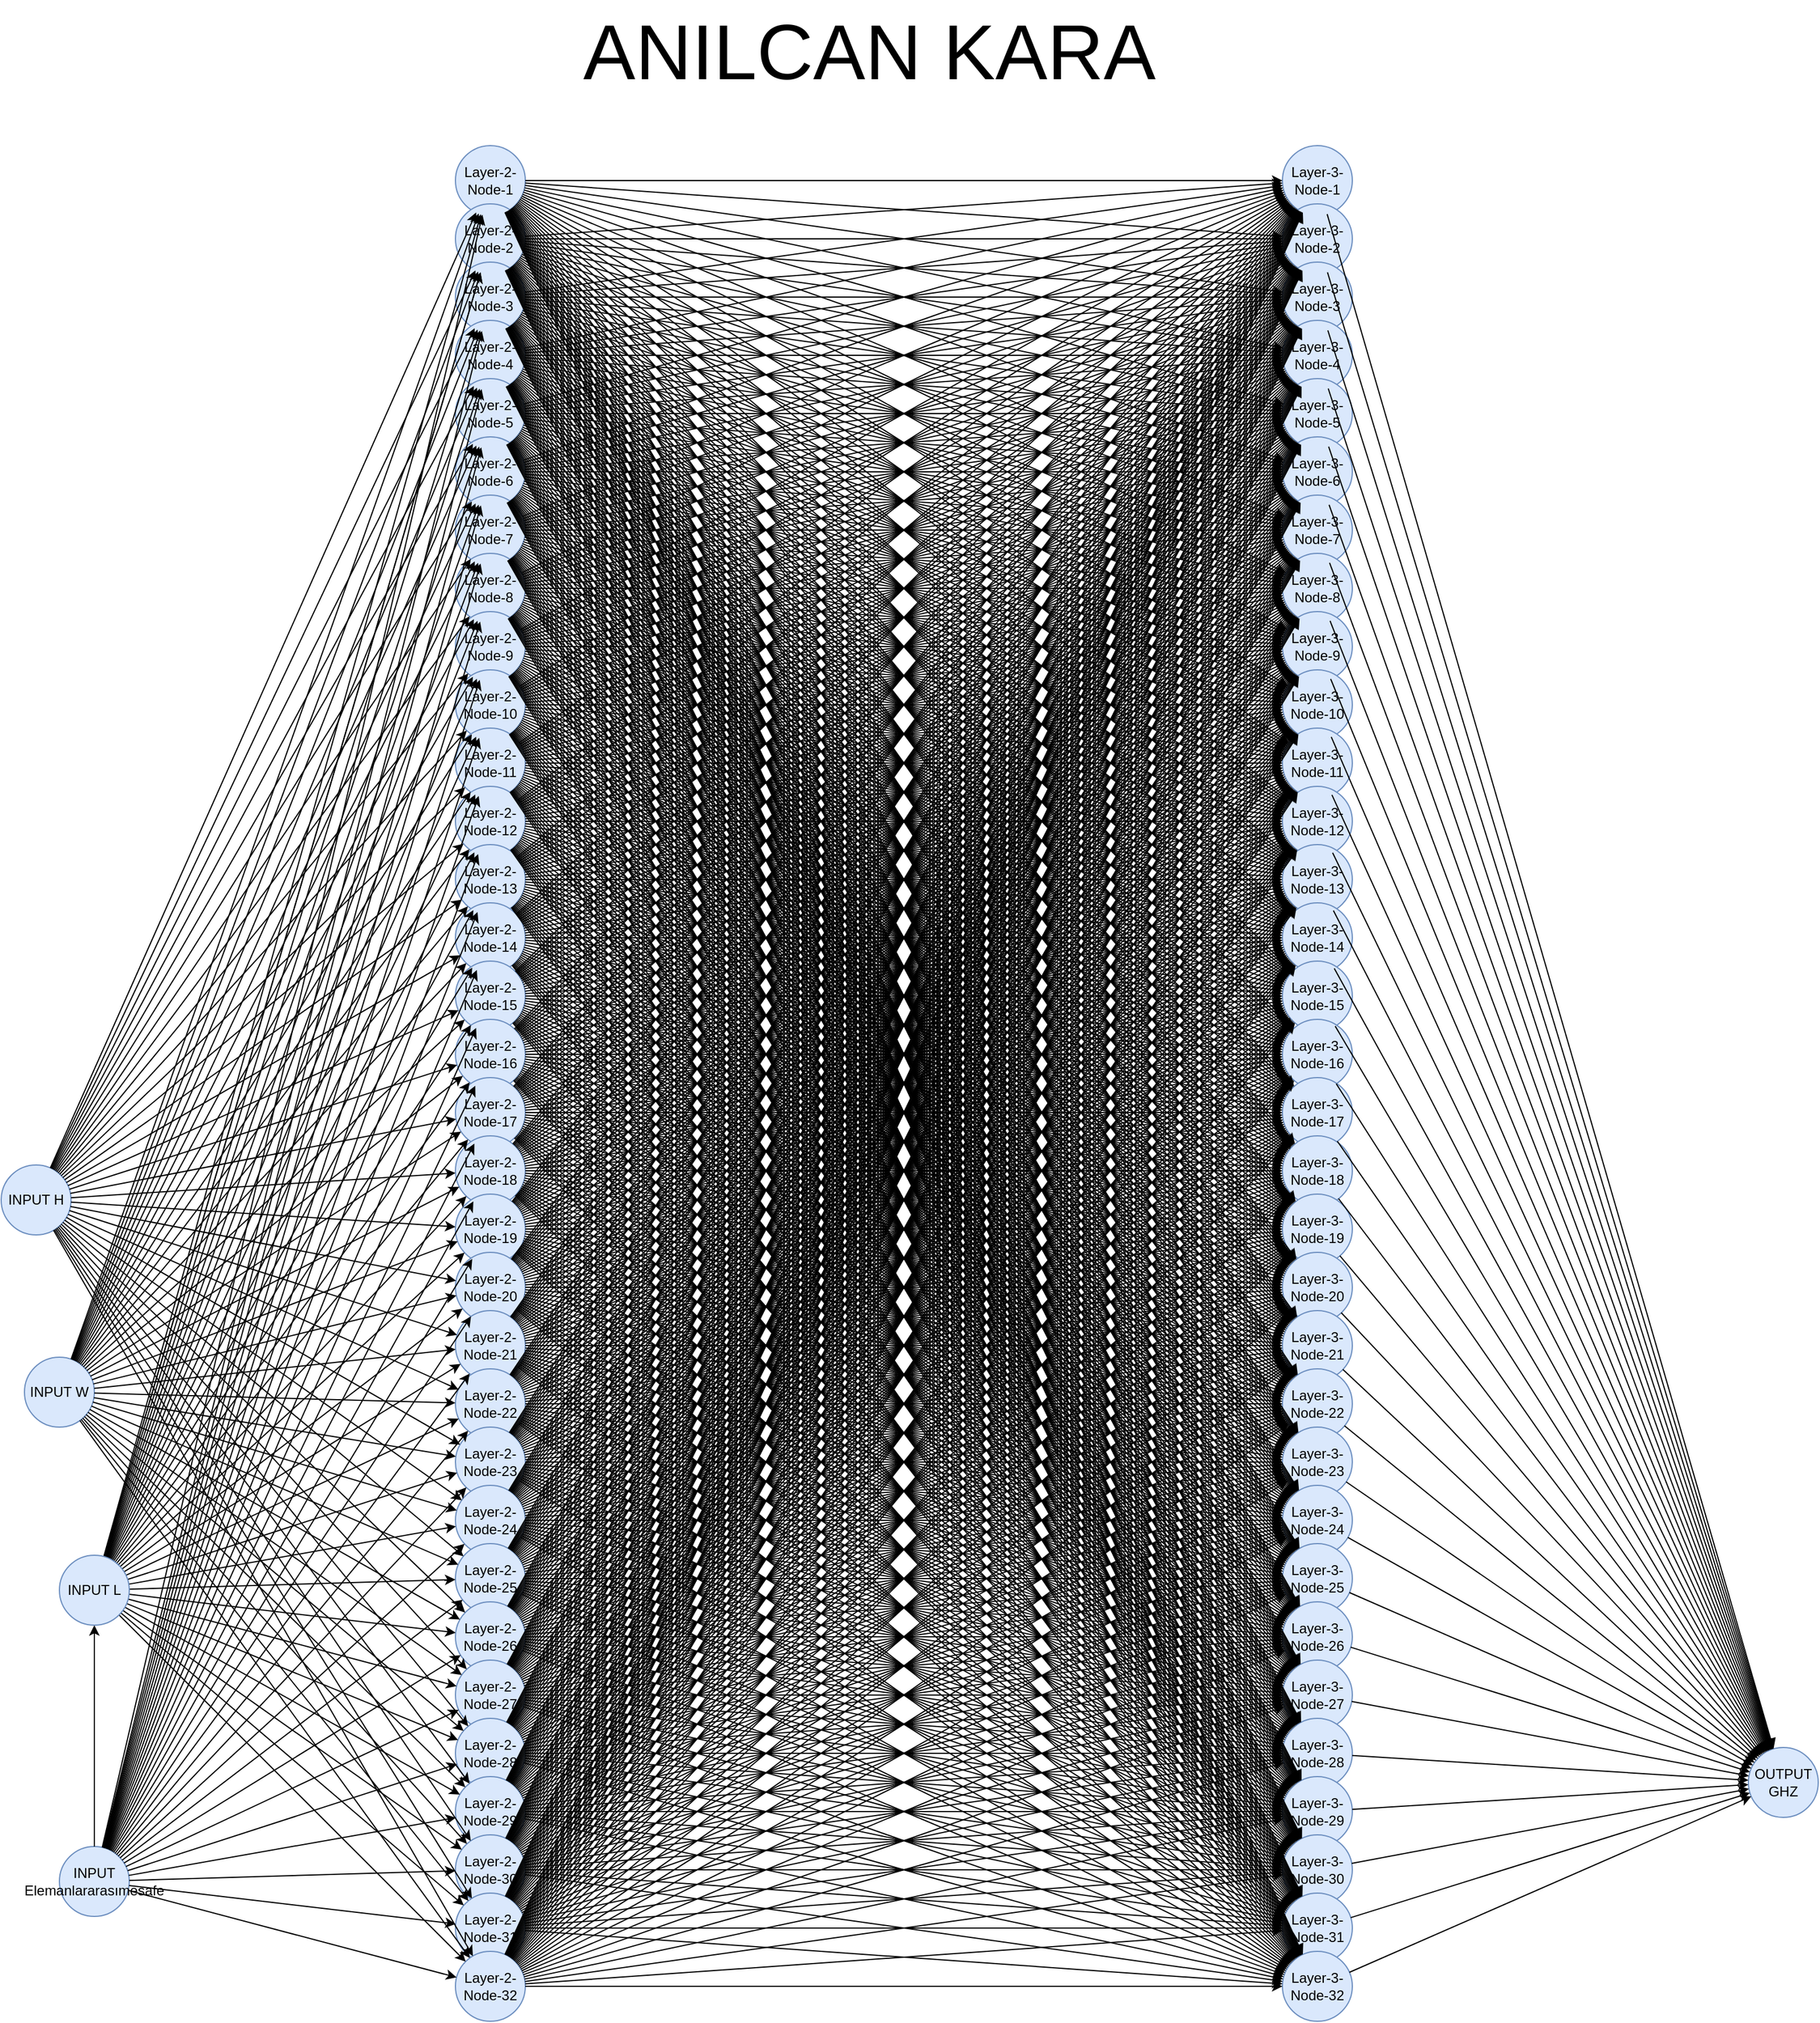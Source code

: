 <mxfile version="25.0.3">
  <diagram name="Neural Network Graph" id="0">
    <mxGraphModel grid="1" page="1" gridSize="10" guides="1" tooltips="1" connect="1" arrows="1" fold="1" pageScale="1" pageWidth="827" pageHeight="1169" math="0" shadow="0">
      <root>
        <mxCell id="0" />
        <mxCell id="1" parent="0" />
        <mxCell id="n1" value="INPUT H" style="ellipse;whiteSpace=wrap;html=1;fillColor=#DAE8FC;strokeColor=#6C8EBF;" vertex="1" parent="1">
          <mxGeometry x="-190" y="100" width="60" height="60" as="geometry" />
        </mxCell>
        <mxCell id="n2" value="INPUT W" style="ellipse;whiteSpace=wrap;html=1;fillColor=#DAE8FC;strokeColor=#6C8EBF;" vertex="1" parent="1">
          <mxGeometry x="-170" y="265" width="60" height="60" as="geometry" />
        </mxCell>
        <mxCell id="n4" value="INPUT Elemanlararasımesafe" style="ellipse;whiteSpace=wrap;html=1;fillColor=#DAE8FC;strokeColor=#6C8EBF;" vertex="1" parent="1">
          <mxGeometry x="-140" y="685" width="60" height="60" as="geometry" />
        </mxCell>
        <mxCell id="n5" value="Layer-2-Node-1" style="ellipse;whiteSpace=wrap;html=1;fillColor=#DAE8FC;strokeColor=#6C8EBF;" vertex="1" parent="1">
          <mxGeometry x="200" y="-775" width="60" height="60" as="geometry" />
        </mxCell>
        <mxCell id="n6" value="Layer-2-Node-2" style="ellipse;whiteSpace=wrap;html=1;fillColor=#DAE8FC;strokeColor=#6C8EBF;" vertex="1" parent="1">
          <mxGeometry x="200" y="-725" width="60" height="60" as="geometry" />
        </mxCell>
        <mxCell id="n7" value="Layer-2-Node-3" style="ellipse;whiteSpace=wrap;html=1;fillColor=#DAE8FC;strokeColor=#6C8EBF;" vertex="1" parent="1">
          <mxGeometry x="200" y="-675" width="60" height="60" as="geometry" />
        </mxCell>
        <mxCell id="n8" value="Layer-2-Node-4" style="ellipse;whiteSpace=wrap;html=1;fillColor=#DAE8FC;strokeColor=#6C8EBF;" vertex="1" parent="1">
          <mxGeometry x="200" y="-625" width="60" height="60" as="geometry" />
        </mxCell>
        <mxCell id="n9" value="Layer-2-Node-5" style="ellipse;whiteSpace=wrap;html=1;fillColor=#DAE8FC;strokeColor=#6C8EBF;" vertex="1" parent="1">
          <mxGeometry x="200" y="-575" width="60" height="60" as="geometry" />
        </mxCell>
        <mxCell id="n10" value="Layer-2-Node-6" style="ellipse;whiteSpace=wrap;html=1;fillColor=#DAE8FC;strokeColor=#6C8EBF;" vertex="1" parent="1">
          <mxGeometry x="200" y="-525" width="60" height="60" as="geometry" />
        </mxCell>
        <mxCell id="n11" value="Layer-2-Node-7" style="ellipse;whiteSpace=wrap;html=1;fillColor=#DAE8FC;strokeColor=#6C8EBF;" vertex="1" parent="1">
          <mxGeometry x="200" y="-475" width="60" height="60" as="geometry" />
        </mxCell>
        <mxCell id="n12" value="Layer-2-Node-8" style="ellipse;whiteSpace=wrap;html=1;fillColor=#DAE8FC;strokeColor=#6C8EBF;" vertex="1" parent="1">
          <mxGeometry x="200" y="-425" width="60" height="60" as="geometry" />
        </mxCell>
        <mxCell id="n13" value="Layer-2-Node-9" style="ellipse;whiteSpace=wrap;html=1;fillColor=#DAE8FC;strokeColor=#6C8EBF;" vertex="1" parent="1">
          <mxGeometry x="200" y="-375" width="60" height="60" as="geometry" />
        </mxCell>
        <mxCell id="n14" value="Layer-2-Node-10" style="ellipse;whiteSpace=wrap;html=1;fillColor=#DAE8FC;strokeColor=#6C8EBF;" vertex="1" parent="1">
          <mxGeometry x="200" y="-325" width="60" height="60" as="geometry" />
        </mxCell>
        <mxCell id="n15" value="Layer-2-Node-11" style="ellipse;whiteSpace=wrap;html=1;fillColor=#DAE8FC;strokeColor=#6C8EBF;" vertex="1" parent="1">
          <mxGeometry x="200" y="-275" width="60" height="60" as="geometry" />
        </mxCell>
        <mxCell id="n16" value="Layer-2-Node-12" style="ellipse;whiteSpace=wrap;html=1;fillColor=#DAE8FC;strokeColor=#6C8EBF;" vertex="1" parent="1">
          <mxGeometry x="200" y="-225" width="60" height="60" as="geometry" />
        </mxCell>
        <mxCell id="n17" value="Layer-2-Node-13" style="ellipse;whiteSpace=wrap;html=1;fillColor=#DAE8FC;strokeColor=#6C8EBF;" vertex="1" parent="1">
          <mxGeometry x="200" y="-175" width="60" height="60" as="geometry" />
        </mxCell>
        <mxCell id="n18" value="Layer-2-Node-14" style="ellipse;whiteSpace=wrap;html=1;fillColor=#DAE8FC;strokeColor=#6C8EBF;" vertex="1" parent="1">
          <mxGeometry x="200" y="-125" width="60" height="60" as="geometry" />
        </mxCell>
        <mxCell id="n19" value="Layer-2-Node-15" style="ellipse;whiteSpace=wrap;html=1;fillColor=#DAE8FC;strokeColor=#6C8EBF;" vertex="1" parent="1">
          <mxGeometry x="200" y="-75" width="60" height="60" as="geometry" />
        </mxCell>
        <mxCell id="n20" value="Layer-2-Node-16" style="ellipse;whiteSpace=wrap;html=1;fillColor=#DAE8FC;strokeColor=#6C8EBF;" vertex="1" parent="1">
          <mxGeometry x="200" y="-25" width="60" height="60" as="geometry" />
        </mxCell>
        <mxCell id="n21" value="Layer-2-Node-17" style="ellipse;whiteSpace=wrap;html=1;fillColor=#DAE8FC;strokeColor=#6C8EBF;" vertex="1" parent="1">
          <mxGeometry x="200" y="25" width="60" height="60" as="geometry" />
        </mxCell>
        <mxCell id="n22" value="Layer-2-Node-18" style="ellipse;whiteSpace=wrap;html=1;fillColor=#DAE8FC;strokeColor=#6C8EBF;" vertex="1" parent="1">
          <mxGeometry x="200" y="75" width="60" height="60" as="geometry" />
        </mxCell>
        <mxCell id="n23" value="Layer-2-Node-19" style="ellipse;whiteSpace=wrap;html=1;fillColor=#DAE8FC;strokeColor=#6C8EBF;" vertex="1" parent="1">
          <mxGeometry x="200" y="125" width="60" height="60" as="geometry" />
        </mxCell>
        <mxCell id="n24" value="Layer-2-Node-20" style="ellipse;whiteSpace=wrap;html=1;fillColor=#DAE8FC;strokeColor=#6C8EBF;" vertex="1" parent="1">
          <mxGeometry x="200" y="175" width="60" height="60" as="geometry" />
        </mxCell>
        <mxCell id="n25" value="Layer-2-Node-21" style="ellipse;whiteSpace=wrap;html=1;fillColor=#DAE8FC;strokeColor=#6C8EBF;" vertex="1" parent="1">
          <mxGeometry x="200" y="225" width="60" height="60" as="geometry" />
        </mxCell>
        <mxCell id="n26" value="Layer-2-Node-22" style="ellipse;whiteSpace=wrap;html=1;fillColor=#DAE8FC;strokeColor=#6C8EBF;" vertex="1" parent="1">
          <mxGeometry x="200" y="275" width="60" height="60" as="geometry" />
        </mxCell>
        <mxCell id="n27" value="Layer-2-Node-23" style="ellipse;whiteSpace=wrap;html=1;fillColor=#DAE8FC;strokeColor=#6C8EBF;" vertex="1" parent="1">
          <mxGeometry x="200" y="325" width="60" height="60" as="geometry" />
        </mxCell>
        <mxCell id="n28" value="Layer-2-Node-24" style="ellipse;whiteSpace=wrap;html=1;fillColor=#DAE8FC;strokeColor=#6C8EBF;" vertex="1" parent="1">
          <mxGeometry x="200" y="375" width="60" height="60" as="geometry" />
        </mxCell>
        <mxCell id="n29" value="Layer-2-Node-25" style="ellipse;whiteSpace=wrap;html=1;fillColor=#DAE8FC;strokeColor=#6C8EBF;" vertex="1" parent="1">
          <mxGeometry x="200" y="425" width="60" height="60" as="geometry" />
        </mxCell>
        <mxCell id="n30" value="Layer-2-Node-26" style="ellipse;whiteSpace=wrap;html=1;fillColor=#DAE8FC;strokeColor=#6C8EBF;" vertex="1" parent="1">
          <mxGeometry x="200" y="475" width="60" height="60" as="geometry" />
        </mxCell>
        <mxCell id="n31" value="Layer-2-Node-27" style="ellipse;whiteSpace=wrap;html=1;fillColor=#DAE8FC;strokeColor=#6C8EBF;" vertex="1" parent="1">
          <mxGeometry x="200" y="525" width="60" height="60" as="geometry" />
        </mxCell>
        <mxCell id="n32" value="Layer-2-Node-28" style="ellipse;whiteSpace=wrap;html=1;fillColor=#DAE8FC;strokeColor=#6C8EBF;" vertex="1" parent="1">
          <mxGeometry x="200" y="575" width="60" height="60" as="geometry" />
        </mxCell>
        <mxCell id="n33" value="Layer-2-Node-29" style="ellipse;whiteSpace=wrap;html=1;fillColor=#DAE8FC;strokeColor=#6C8EBF;" vertex="1" parent="1">
          <mxGeometry x="200" y="625" width="60" height="60" as="geometry" />
        </mxCell>
        <mxCell id="n34" value="Layer-2-Node-30" style="ellipse;whiteSpace=wrap;html=1;fillColor=#DAE8FC;strokeColor=#6C8EBF;" vertex="1" parent="1">
          <mxGeometry x="200" y="675" width="60" height="60" as="geometry" />
        </mxCell>
        <mxCell id="n35" value="Layer-2-Node-31" style="ellipse;whiteSpace=wrap;html=1;fillColor=#DAE8FC;strokeColor=#6C8EBF;" vertex="1" parent="1">
          <mxGeometry x="200" y="725" width="60" height="60" as="geometry" />
        </mxCell>
        <mxCell id="n36" value="Layer-2-Node-32" style="ellipse;whiteSpace=wrap;html=1;fillColor=#DAE8FC;strokeColor=#6C8EBF;" vertex="1" parent="1">
          <mxGeometry x="200" y="775" width="60" height="60" as="geometry" />
        </mxCell>
        <mxCell id="n37" value="Layer-3-Node-1" style="ellipse;whiteSpace=wrap;html=1;fillColor=#DAE8FC;strokeColor=#6C8EBF;" vertex="1" parent="1">
          <mxGeometry x="910" y="-775" width="60" height="60" as="geometry" />
        </mxCell>
        <mxCell id="n38" value="Layer-3-Node-2" style="ellipse;whiteSpace=wrap;html=1;fillColor=#DAE8FC;strokeColor=#6C8EBF;" vertex="1" parent="1">
          <mxGeometry x="910" y="-725" width="60" height="60" as="geometry" />
        </mxCell>
        <mxCell id="n39" value="Layer-3-Node-3" style="ellipse;whiteSpace=wrap;html=1;fillColor=#DAE8FC;strokeColor=#6C8EBF;" vertex="1" parent="1">
          <mxGeometry x="910" y="-675" width="60" height="60" as="geometry" />
        </mxCell>
        <mxCell id="n40" value="Layer-3-Node-4" style="ellipse;whiteSpace=wrap;html=1;fillColor=#DAE8FC;strokeColor=#6C8EBF;" vertex="1" parent="1">
          <mxGeometry x="910" y="-625" width="60" height="60" as="geometry" />
        </mxCell>
        <mxCell id="n41" value="Layer-3-Node-5" style="ellipse;whiteSpace=wrap;html=1;fillColor=#DAE8FC;strokeColor=#6C8EBF;" vertex="1" parent="1">
          <mxGeometry x="910" y="-575" width="60" height="60" as="geometry" />
        </mxCell>
        <mxCell id="n42" value="Layer-3-Node-6" style="ellipse;whiteSpace=wrap;html=1;fillColor=#DAE8FC;strokeColor=#6C8EBF;" vertex="1" parent="1">
          <mxGeometry x="910" y="-525" width="60" height="60" as="geometry" />
        </mxCell>
        <mxCell id="n43" value="Layer-3-Node-7" style="ellipse;whiteSpace=wrap;html=1;fillColor=#DAE8FC;strokeColor=#6C8EBF;" vertex="1" parent="1">
          <mxGeometry x="910" y="-475" width="60" height="60" as="geometry" />
        </mxCell>
        <mxCell id="n44" value="Layer-3-Node-8" style="ellipse;whiteSpace=wrap;html=1;fillColor=#DAE8FC;strokeColor=#6C8EBF;" vertex="1" parent="1">
          <mxGeometry x="910" y="-425" width="60" height="60" as="geometry" />
        </mxCell>
        <mxCell id="n45" value="Layer-3-Node-9" style="ellipse;whiteSpace=wrap;html=1;fillColor=#DAE8FC;strokeColor=#6C8EBF;" vertex="1" parent="1">
          <mxGeometry x="910" y="-375" width="60" height="60" as="geometry" />
        </mxCell>
        <mxCell id="n46" value="Layer-3-Node-10" style="ellipse;whiteSpace=wrap;html=1;fillColor=#DAE8FC;strokeColor=#6C8EBF;" vertex="1" parent="1">
          <mxGeometry x="910" y="-325" width="60" height="60" as="geometry" />
        </mxCell>
        <mxCell id="n47" value="Layer-3-Node-11" style="ellipse;whiteSpace=wrap;html=1;fillColor=#DAE8FC;strokeColor=#6C8EBF;" vertex="1" parent="1">
          <mxGeometry x="910" y="-275" width="60" height="60" as="geometry" />
        </mxCell>
        <mxCell id="n48" value="Layer-3-Node-12" style="ellipse;whiteSpace=wrap;html=1;fillColor=#DAE8FC;strokeColor=#6C8EBF;" vertex="1" parent="1">
          <mxGeometry x="910" y="-225" width="60" height="60" as="geometry" />
        </mxCell>
        <mxCell id="n49" value="Layer-3-Node-13" style="ellipse;whiteSpace=wrap;html=1;fillColor=#DAE8FC;strokeColor=#6C8EBF;" vertex="1" parent="1">
          <mxGeometry x="910" y="-175" width="60" height="60" as="geometry" />
        </mxCell>
        <mxCell id="n50" value="Layer-3-Node-14" style="ellipse;whiteSpace=wrap;html=1;fillColor=#DAE8FC;strokeColor=#6C8EBF;" vertex="1" parent="1">
          <mxGeometry x="910" y="-125" width="60" height="60" as="geometry" />
        </mxCell>
        <mxCell id="n51" value="Layer-3-Node-15" style="ellipse;whiteSpace=wrap;html=1;fillColor=#DAE8FC;strokeColor=#6C8EBF;" vertex="1" parent="1">
          <mxGeometry x="910" y="-75" width="60" height="60" as="geometry" />
        </mxCell>
        <mxCell id="n52" value="Layer-3-Node-16" style="ellipse;whiteSpace=wrap;html=1;fillColor=#DAE8FC;strokeColor=#6C8EBF;" vertex="1" parent="1">
          <mxGeometry x="910" y="-25" width="60" height="60" as="geometry" />
        </mxCell>
        <mxCell id="n53" value="Layer-3-Node-17" style="ellipse;whiteSpace=wrap;html=1;fillColor=#DAE8FC;strokeColor=#6C8EBF;" vertex="1" parent="1">
          <mxGeometry x="910" y="25" width="60" height="60" as="geometry" />
        </mxCell>
        <mxCell id="n54" value="Layer-3-Node-18" style="ellipse;whiteSpace=wrap;html=1;fillColor=#DAE8FC;strokeColor=#6C8EBF;" vertex="1" parent="1">
          <mxGeometry x="910" y="75" width="60" height="60" as="geometry" />
        </mxCell>
        <mxCell id="n55" value="Layer-3-Node-19" style="ellipse;whiteSpace=wrap;html=1;fillColor=#DAE8FC;strokeColor=#6C8EBF;" vertex="1" parent="1">
          <mxGeometry x="910" y="125" width="60" height="60" as="geometry" />
        </mxCell>
        <mxCell id="n56" value="Layer-3-Node-20" style="ellipse;whiteSpace=wrap;html=1;fillColor=#DAE8FC;strokeColor=#6C8EBF;" vertex="1" parent="1">
          <mxGeometry x="910" y="175" width="60" height="60" as="geometry" />
        </mxCell>
        <mxCell id="n57" value="Layer-3-Node-21" style="ellipse;whiteSpace=wrap;html=1;fillColor=#DAE8FC;strokeColor=#6C8EBF;" vertex="1" parent="1">
          <mxGeometry x="910" y="225" width="60" height="60" as="geometry" />
        </mxCell>
        <mxCell id="n58" value="Layer-3-Node-22" style="ellipse;whiteSpace=wrap;html=1;fillColor=#DAE8FC;strokeColor=#6C8EBF;" vertex="1" parent="1">
          <mxGeometry x="910" y="275" width="60" height="60" as="geometry" />
        </mxCell>
        <mxCell id="n59" value="Layer-3-Node-23" style="ellipse;whiteSpace=wrap;html=1;fillColor=#DAE8FC;strokeColor=#6C8EBF;" vertex="1" parent="1">
          <mxGeometry x="910" y="325" width="60" height="60" as="geometry" />
        </mxCell>
        <mxCell id="n60" value="Layer-3-Node-24" style="ellipse;whiteSpace=wrap;html=1;fillColor=#DAE8FC;strokeColor=#6C8EBF;" vertex="1" parent="1">
          <mxGeometry x="910" y="375" width="60" height="60" as="geometry" />
        </mxCell>
        <mxCell id="n61" value="Layer-3-Node-25" style="ellipse;whiteSpace=wrap;html=1;fillColor=#DAE8FC;strokeColor=#6C8EBF;" vertex="1" parent="1">
          <mxGeometry x="910" y="425" width="60" height="60" as="geometry" />
        </mxCell>
        <mxCell id="n62" value="Layer-3-Node-26" style="ellipse;whiteSpace=wrap;html=1;fillColor=#DAE8FC;strokeColor=#6C8EBF;" vertex="1" parent="1">
          <mxGeometry x="910" y="475" width="60" height="60" as="geometry" />
        </mxCell>
        <mxCell id="n63" value="Layer-3-Node-27" style="ellipse;whiteSpace=wrap;html=1;fillColor=#DAE8FC;strokeColor=#6C8EBF;" vertex="1" parent="1">
          <mxGeometry x="910" y="525" width="60" height="60" as="geometry" />
        </mxCell>
        <mxCell id="n64" value="Layer-3-Node-28" style="ellipse;whiteSpace=wrap;html=1;fillColor=#DAE8FC;strokeColor=#6C8EBF;" vertex="1" parent="1">
          <mxGeometry x="910" y="575" width="60" height="60" as="geometry" />
        </mxCell>
        <mxCell id="n65" value="Layer-3-Node-29" style="ellipse;whiteSpace=wrap;html=1;fillColor=#DAE8FC;strokeColor=#6C8EBF;" vertex="1" parent="1">
          <mxGeometry x="910" y="625" width="60" height="60" as="geometry" />
        </mxCell>
        <mxCell id="n66" value="Layer-3-Node-30" style="ellipse;whiteSpace=wrap;html=1;fillColor=#DAE8FC;strokeColor=#6C8EBF;" vertex="1" parent="1">
          <mxGeometry x="910" y="675" width="60" height="60" as="geometry" />
        </mxCell>
        <mxCell id="n67" value="Layer-3-Node-31" style="ellipse;whiteSpace=wrap;html=1;fillColor=#DAE8FC;strokeColor=#6C8EBF;" vertex="1" parent="1">
          <mxGeometry x="910" y="725" width="60" height="60" as="geometry" />
        </mxCell>
        <mxCell id="n68" value="Layer-3-Node-32" style="ellipse;whiteSpace=wrap;html=1;fillColor=#DAE8FC;strokeColor=#6C8EBF;" vertex="1" parent="1">
          <mxGeometry x="910" y="775" width="60" height="60" as="geometry" />
        </mxCell>
        <mxCell id="n69" value="OUTPUT GHZ" style="ellipse;whiteSpace=wrap;html=1;fillColor=#DAE8FC;strokeColor=#6C8EBF;" vertex="1" parent="1">
          <mxGeometry x="1310" y="600" width="60" height="60" as="geometry" />
        </mxCell>
        <mxCell id="e1" style="edgeStyle=none;rounded=0;orthogonalLoop=0;html=1;" edge="1" parent="1" source="n1" target="n5">
          <mxGeometry relative="1" as="geometry" />
        </mxCell>
        <mxCell id="e2" style="edgeStyle=none;rounded=0;orthogonalLoop=0;html=1;" edge="1" parent="1" source="n1" target="n6">
          <mxGeometry relative="1" as="geometry" />
        </mxCell>
        <mxCell id="e3" style="edgeStyle=none;rounded=0;orthogonalLoop=0;html=1;" edge="1" parent="1" source="n1" target="n7">
          <mxGeometry relative="1" as="geometry" />
        </mxCell>
        <mxCell id="e4" style="edgeStyle=none;rounded=0;orthogonalLoop=0;html=1;" edge="1" parent="1" source="n1" target="n8">
          <mxGeometry relative="1" as="geometry" />
        </mxCell>
        <mxCell id="e5" style="edgeStyle=none;rounded=0;orthogonalLoop=0;html=1;" edge="1" parent="1" source="n1" target="n9">
          <mxGeometry relative="1" as="geometry" />
        </mxCell>
        <mxCell id="e6" style="edgeStyle=none;rounded=0;orthogonalLoop=0;html=1;" edge="1" parent="1" source="n1" target="n10">
          <mxGeometry relative="1" as="geometry" />
        </mxCell>
        <mxCell id="e7" style="edgeStyle=none;rounded=0;orthogonalLoop=0;html=1;" edge="1" parent="1" source="n1" target="n11">
          <mxGeometry relative="1" as="geometry" />
        </mxCell>
        <mxCell id="e8" style="edgeStyle=none;rounded=0;orthogonalLoop=0;html=1;" edge="1" parent="1" source="n1" target="n12">
          <mxGeometry relative="1" as="geometry" />
        </mxCell>
        <mxCell id="e9" style="edgeStyle=none;rounded=0;orthogonalLoop=0;html=1;" edge="1" parent="1" source="n1" target="n13">
          <mxGeometry relative="1" as="geometry" />
        </mxCell>
        <mxCell id="e10" style="edgeStyle=none;rounded=0;orthogonalLoop=0;html=1;" edge="1" parent="1" source="n1" target="n14">
          <mxGeometry relative="1" as="geometry" />
        </mxCell>
        <mxCell id="e11" style="edgeStyle=none;rounded=0;orthogonalLoop=0;html=1;" edge="1" parent="1" source="n1" target="n15">
          <mxGeometry relative="1" as="geometry" />
        </mxCell>
        <mxCell id="e12" style="edgeStyle=none;rounded=0;orthogonalLoop=0;html=1;" edge="1" parent="1" source="n1" target="n16">
          <mxGeometry relative="1" as="geometry" />
        </mxCell>
        <mxCell id="e13" style="edgeStyle=none;rounded=0;orthogonalLoop=0;html=1;" edge="1" parent="1" source="n1" target="n17">
          <mxGeometry relative="1" as="geometry" />
        </mxCell>
        <mxCell id="e14" style="edgeStyle=none;rounded=0;orthogonalLoop=0;html=1;" edge="1" parent="1" source="n1" target="n18">
          <mxGeometry relative="1" as="geometry" />
        </mxCell>
        <mxCell id="e15" style="edgeStyle=none;rounded=0;orthogonalLoop=0;html=1;" edge="1" parent="1" source="n1" target="n19">
          <mxGeometry relative="1" as="geometry" />
        </mxCell>
        <mxCell id="e16" style="edgeStyle=none;rounded=0;orthogonalLoop=0;html=1;" edge="1" parent="1" source="n1" target="n20">
          <mxGeometry relative="1" as="geometry" />
        </mxCell>
        <mxCell id="e17" style="edgeStyle=none;rounded=0;orthogonalLoop=0;html=1;" edge="1" parent="1" source="n1" target="n21">
          <mxGeometry relative="1" as="geometry" />
        </mxCell>
        <mxCell id="e18" style="edgeStyle=none;rounded=0;orthogonalLoop=0;html=1;" edge="1" parent="1" source="n1" target="n22">
          <mxGeometry relative="1" as="geometry" />
        </mxCell>
        <mxCell id="e19" style="edgeStyle=none;rounded=0;orthogonalLoop=0;html=1;" edge="1" parent="1" source="n1" target="n23">
          <mxGeometry relative="1" as="geometry" />
        </mxCell>
        <mxCell id="e20" style="edgeStyle=none;rounded=0;orthogonalLoop=0;html=1;" edge="1" parent="1" source="n1" target="n24">
          <mxGeometry relative="1" as="geometry" />
        </mxCell>
        <mxCell id="e21" style="edgeStyle=none;rounded=0;orthogonalLoop=0;html=1;" edge="1" parent="1" source="n1" target="n25">
          <mxGeometry relative="1" as="geometry" />
        </mxCell>
        <mxCell id="e22" style="edgeStyle=none;rounded=0;orthogonalLoop=0;html=1;" edge="1" parent="1" source="n1" target="n26">
          <mxGeometry relative="1" as="geometry" />
        </mxCell>
        <mxCell id="e23" style="edgeStyle=none;rounded=0;orthogonalLoop=0;html=1;" edge="1" parent="1" source="n1" target="n27">
          <mxGeometry relative="1" as="geometry" />
        </mxCell>
        <mxCell id="e24" style="edgeStyle=none;rounded=0;orthogonalLoop=0;html=1;" edge="1" parent="1" source="n1" target="n28">
          <mxGeometry relative="1" as="geometry" />
        </mxCell>
        <mxCell id="e25" style="edgeStyle=none;rounded=0;orthogonalLoop=0;html=1;" edge="1" parent="1" source="n1" target="n29">
          <mxGeometry relative="1" as="geometry" />
        </mxCell>
        <mxCell id="e26" style="edgeStyle=none;rounded=0;orthogonalLoop=0;html=1;" edge="1" parent="1" source="n1" target="n30">
          <mxGeometry relative="1" as="geometry" />
        </mxCell>
        <mxCell id="e27" style="edgeStyle=none;rounded=0;orthogonalLoop=0;html=1;" edge="1" parent="1" source="n1" target="n31">
          <mxGeometry relative="1" as="geometry" />
        </mxCell>
        <mxCell id="e28" style="edgeStyle=none;rounded=0;orthogonalLoop=0;html=1;" edge="1" parent="1" source="n1" target="n32">
          <mxGeometry relative="1" as="geometry" />
        </mxCell>
        <mxCell id="e29" style="edgeStyle=none;rounded=0;orthogonalLoop=0;html=1;" edge="1" parent="1" source="n1" target="n33">
          <mxGeometry relative="1" as="geometry" />
        </mxCell>
        <mxCell id="e30" style="edgeStyle=none;rounded=0;orthogonalLoop=0;html=1;" edge="1" parent="1" source="n1" target="n34">
          <mxGeometry relative="1" as="geometry" />
        </mxCell>
        <mxCell id="e31" style="edgeStyle=none;rounded=0;orthogonalLoop=0;html=1;" edge="1" parent="1" source="n1" target="n35">
          <mxGeometry relative="1" as="geometry" />
        </mxCell>
        <mxCell id="e32" style="edgeStyle=none;rounded=0;orthogonalLoop=0;html=1;" edge="1" parent="1" source="n1" target="n36">
          <mxGeometry relative="1" as="geometry" />
        </mxCell>
        <mxCell id="e33" style="edgeStyle=none;rounded=0;orthogonalLoop=0;html=1;" edge="1" parent="1" source="n2" target="n5">
          <mxGeometry relative="1" as="geometry" />
        </mxCell>
        <mxCell id="e34" style="edgeStyle=none;rounded=0;orthogonalLoop=0;html=1;" edge="1" parent="1" source="n2" target="n6">
          <mxGeometry relative="1" as="geometry" />
        </mxCell>
        <mxCell id="e35" style="edgeStyle=none;rounded=0;orthogonalLoop=0;html=1;" edge="1" parent="1" source="n2" target="n7">
          <mxGeometry relative="1" as="geometry" />
        </mxCell>
        <mxCell id="e36" style="edgeStyle=none;rounded=0;orthogonalLoop=0;html=1;" edge="1" parent="1" source="n2" target="n8">
          <mxGeometry relative="1" as="geometry" />
        </mxCell>
        <mxCell id="e37" style="edgeStyle=none;rounded=0;orthogonalLoop=0;html=1;" edge="1" parent="1" source="n2" target="n9">
          <mxGeometry relative="1" as="geometry" />
        </mxCell>
        <mxCell id="e38" style="edgeStyle=none;rounded=0;orthogonalLoop=0;html=1;" edge="1" parent="1" source="n2" target="n10">
          <mxGeometry relative="1" as="geometry" />
        </mxCell>
        <mxCell id="e39" style="edgeStyle=none;rounded=0;orthogonalLoop=0;html=1;" edge="1" parent="1" source="n2" target="n11">
          <mxGeometry relative="1" as="geometry" />
        </mxCell>
        <mxCell id="e40" style="edgeStyle=none;rounded=0;orthogonalLoop=0;html=1;" edge="1" parent="1" source="n2" target="n12">
          <mxGeometry relative="1" as="geometry" />
        </mxCell>
        <mxCell id="e41" style="edgeStyle=none;rounded=0;orthogonalLoop=0;html=1;" edge="1" parent="1" source="n2" target="n13">
          <mxGeometry relative="1" as="geometry" />
        </mxCell>
        <mxCell id="e42" style="edgeStyle=none;rounded=0;orthogonalLoop=0;html=1;" edge="1" parent="1" source="n2" target="n14">
          <mxGeometry relative="1" as="geometry" />
        </mxCell>
        <mxCell id="e43" style="edgeStyle=none;rounded=0;orthogonalLoop=0;html=1;" edge="1" parent="1" source="n2" target="n15">
          <mxGeometry relative="1" as="geometry" />
        </mxCell>
        <mxCell id="e44" style="edgeStyle=none;rounded=0;orthogonalLoop=0;html=1;" edge="1" parent="1" source="n2" target="n16">
          <mxGeometry relative="1" as="geometry" />
        </mxCell>
        <mxCell id="e45" style="edgeStyle=none;rounded=0;orthogonalLoop=0;html=1;" edge="1" parent="1" source="n2" target="n17">
          <mxGeometry relative="1" as="geometry" />
        </mxCell>
        <mxCell id="e46" style="edgeStyle=none;rounded=0;orthogonalLoop=0;html=1;" edge="1" parent="1" source="n2" target="n18">
          <mxGeometry relative="1" as="geometry" />
        </mxCell>
        <mxCell id="e47" style="edgeStyle=none;rounded=0;orthogonalLoop=0;html=1;" edge="1" parent="1" source="n2" target="n19">
          <mxGeometry relative="1" as="geometry" />
        </mxCell>
        <mxCell id="e48" style="edgeStyle=none;rounded=0;orthogonalLoop=0;html=1;" edge="1" parent="1" source="n2" target="n20">
          <mxGeometry relative="1" as="geometry" />
        </mxCell>
        <mxCell id="e49" style="edgeStyle=none;rounded=0;orthogonalLoop=0;html=1;" edge="1" parent="1" source="n2" target="n21">
          <mxGeometry relative="1" as="geometry" />
        </mxCell>
        <mxCell id="e50" style="edgeStyle=none;rounded=0;orthogonalLoop=0;html=1;" edge="1" parent="1" source="n2" target="n22">
          <mxGeometry relative="1" as="geometry" />
        </mxCell>
        <mxCell id="e51" style="edgeStyle=none;rounded=0;orthogonalLoop=0;html=1;" edge="1" parent="1" source="n2" target="n23">
          <mxGeometry relative="1" as="geometry" />
        </mxCell>
        <mxCell id="e52" style="edgeStyle=none;rounded=0;orthogonalLoop=0;html=1;" edge="1" parent="1" source="n2" target="n24">
          <mxGeometry relative="1" as="geometry" />
        </mxCell>
        <mxCell id="e53" style="edgeStyle=none;rounded=0;orthogonalLoop=0;html=1;" edge="1" parent="1" source="n2" target="n25">
          <mxGeometry relative="1" as="geometry" />
        </mxCell>
        <mxCell id="e54" style="edgeStyle=none;rounded=0;orthogonalLoop=0;html=1;" edge="1" parent="1" source="n2" target="n26">
          <mxGeometry relative="1" as="geometry" />
        </mxCell>
        <mxCell id="e55" style="edgeStyle=none;rounded=0;orthogonalLoop=0;html=1;" edge="1" parent="1" source="n2" target="n27">
          <mxGeometry relative="1" as="geometry" />
        </mxCell>
        <mxCell id="e56" style="edgeStyle=none;rounded=0;orthogonalLoop=0;html=1;" edge="1" parent="1" source="n2" target="n28">
          <mxGeometry relative="1" as="geometry" />
        </mxCell>
        <mxCell id="e57" style="edgeStyle=none;rounded=0;orthogonalLoop=0;html=1;" edge="1" parent="1" source="n2" target="n29">
          <mxGeometry relative="1" as="geometry" />
        </mxCell>
        <mxCell id="e58" style="edgeStyle=none;rounded=0;orthogonalLoop=0;html=1;" edge="1" parent="1" source="n2" target="n30">
          <mxGeometry relative="1" as="geometry" />
        </mxCell>
        <mxCell id="e59" style="edgeStyle=none;rounded=0;orthogonalLoop=0;html=1;" edge="1" parent="1" source="n2" target="n31">
          <mxGeometry relative="1" as="geometry" />
        </mxCell>
        <mxCell id="e60" style="edgeStyle=none;rounded=0;orthogonalLoop=0;html=1;" edge="1" parent="1" source="n2" target="n32">
          <mxGeometry relative="1" as="geometry" />
        </mxCell>
        <mxCell id="e61" style="edgeStyle=none;rounded=0;orthogonalLoop=0;html=1;" edge="1" parent="1" source="n2" target="n33">
          <mxGeometry relative="1" as="geometry" />
        </mxCell>
        <mxCell id="e62" style="edgeStyle=none;rounded=0;orthogonalLoop=0;html=1;" edge="1" parent="1" source="n2" target="n34">
          <mxGeometry relative="1" as="geometry" />
        </mxCell>
        <mxCell id="e63" style="edgeStyle=none;rounded=0;orthogonalLoop=0;html=1;" edge="1" parent="1" source="n2" target="n35">
          <mxGeometry relative="1" as="geometry" />
        </mxCell>
        <mxCell id="e64" style="edgeStyle=none;rounded=0;orthogonalLoop=0;html=1;" edge="1" parent="1" source="n2" target="n36">
          <mxGeometry relative="1" as="geometry" />
        </mxCell>
        <mxCell id="e65" style="edgeStyle=none;rounded=0;orthogonalLoop=0;html=1;" edge="1" parent="1" source="n3" target="n5">
          <mxGeometry relative="1" as="geometry" />
        </mxCell>
        <mxCell id="e66" style="edgeStyle=none;rounded=0;orthogonalLoop=0;html=1;" edge="1" parent="1" source="n3" target="n6">
          <mxGeometry relative="1" as="geometry" />
        </mxCell>
        <mxCell id="e67" style="edgeStyle=none;rounded=0;orthogonalLoop=0;html=1;" edge="1" parent="1" source="n3" target="n7">
          <mxGeometry relative="1" as="geometry" />
        </mxCell>
        <mxCell id="e68" style="edgeStyle=none;rounded=0;orthogonalLoop=0;html=1;" edge="1" parent="1" source="n3" target="n8">
          <mxGeometry relative="1" as="geometry" />
        </mxCell>
        <mxCell id="e69" style="edgeStyle=none;rounded=0;orthogonalLoop=0;html=1;" edge="1" parent="1" source="n3" target="n9">
          <mxGeometry relative="1" as="geometry" />
        </mxCell>
        <mxCell id="e70" style="edgeStyle=none;rounded=0;orthogonalLoop=0;html=1;" edge="1" parent="1" source="n3" target="n10">
          <mxGeometry relative="1" as="geometry" />
        </mxCell>
        <mxCell id="e71" style="edgeStyle=none;rounded=0;orthogonalLoop=0;html=1;" edge="1" parent="1" source="n3" target="n11">
          <mxGeometry relative="1" as="geometry" />
        </mxCell>
        <mxCell id="e72" style="edgeStyle=none;rounded=0;orthogonalLoop=0;html=1;" edge="1" parent="1" source="n3" target="n12">
          <mxGeometry relative="1" as="geometry" />
        </mxCell>
        <mxCell id="e73" style="edgeStyle=none;rounded=0;orthogonalLoop=0;html=1;" edge="1" parent="1" source="n3" target="n13">
          <mxGeometry relative="1" as="geometry" />
        </mxCell>
        <mxCell id="e74" style="edgeStyle=none;rounded=0;orthogonalLoop=0;html=1;" edge="1" parent="1" source="n3" target="n14">
          <mxGeometry relative="1" as="geometry" />
        </mxCell>
        <mxCell id="e75" style="edgeStyle=none;rounded=0;orthogonalLoop=0;html=1;" edge="1" parent="1" source="n3" target="n15">
          <mxGeometry relative="1" as="geometry" />
        </mxCell>
        <mxCell id="e76" style="edgeStyle=none;rounded=0;orthogonalLoop=0;html=1;" edge="1" parent="1" source="n3" target="n16">
          <mxGeometry relative="1" as="geometry" />
        </mxCell>
        <mxCell id="e77" style="edgeStyle=none;rounded=0;orthogonalLoop=0;html=1;" edge="1" parent="1" source="n3" target="n17">
          <mxGeometry relative="1" as="geometry" />
        </mxCell>
        <mxCell id="e78" style="edgeStyle=none;rounded=0;orthogonalLoop=0;html=1;" edge="1" parent="1" source="n3" target="n18">
          <mxGeometry relative="1" as="geometry" />
        </mxCell>
        <mxCell id="e79" style="edgeStyle=none;rounded=0;orthogonalLoop=0;html=1;" edge="1" parent="1" source="n3" target="n19">
          <mxGeometry relative="1" as="geometry" />
        </mxCell>
        <mxCell id="e80" style="edgeStyle=none;rounded=0;orthogonalLoop=0;html=1;" edge="1" parent="1" source="n3" target="n20">
          <mxGeometry relative="1" as="geometry" />
        </mxCell>
        <mxCell id="e81" style="edgeStyle=none;rounded=0;orthogonalLoop=0;html=1;" edge="1" parent="1" source="n3" target="n21">
          <mxGeometry relative="1" as="geometry" />
        </mxCell>
        <mxCell id="e82" style="edgeStyle=none;rounded=0;orthogonalLoop=0;html=1;" edge="1" parent="1" source="n3" target="n22">
          <mxGeometry relative="1" as="geometry" />
        </mxCell>
        <mxCell id="e83" style="edgeStyle=none;rounded=0;orthogonalLoop=0;html=1;" edge="1" parent="1" source="n3" target="n23">
          <mxGeometry relative="1" as="geometry" />
        </mxCell>
        <mxCell id="e84" style="edgeStyle=none;rounded=0;orthogonalLoop=0;html=1;" edge="1" parent="1" source="n3" target="n24">
          <mxGeometry relative="1" as="geometry" />
        </mxCell>
        <mxCell id="e85" style="edgeStyle=none;rounded=0;orthogonalLoop=0;html=1;" edge="1" parent="1" source="n3" target="n25">
          <mxGeometry relative="1" as="geometry" />
        </mxCell>
        <mxCell id="e86" style="edgeStyle=none;rounded=0;orthogonalLoop=0;html=1;" edge="1" parent="1" source="n3" target="n26">
          <mxGeometry relative="1" as="geometry" />
        </mxCell>
        <mxCell id="e87" style="edgeStyle=none;rounded=0;orthogonalLoop=0;html=1;" edge="1" parent="1" source="n3" target="n27">
          <mxGeometry relative="1" as="geometry" />
        </mxCell>
        <mxCell id="e88" style="edgeStyle=none;rounded=0;orthogonalLoop=0;html=1;" edge="1" parent="1" source="n3" target="n28">
          <mxGeometry relative="1" as="geometry" />
        </mxCell>
        <mxCell id="e89" style="edgeStyle=none;rounded=0;orthogonalLoop=0;html=1;" edge="1" parent="1" source="n3" target="n29">
          <mxGeometry relative="1" as="geometry" />
        </mxCell>
        <mxCell id="e90" style="edgeStyle=none;rounded=0;orthogonalLoop=0;html=1;" edge="1" parent="1" source="n3" target="n30">
          <mxGeometry relative="1" as="geometry" />
        </mxCell>
        <mxCell id="e91" style="edgeStyle=none;rounded=0;orthogonalLoop=0;html=1;" edge="1" parent="1" source="n3" target="n31">
          <mxGeometry relative="1" as="geometry" />
        </mxCell>
        <mxCell id="e92" style="edgeStyle=none;rounded=0;orthogonalLoop=0;html=1;" edge="1" parent="1" source="n3" target="n32">
          <mxGeometry relative="1" as="geometry" />
        </mxCell>
        <mxCell id="e93" style="edgeStyle=none;rounded=0;orthogonalLoop=0;html=1;" edge="1" parent="1" source="n3" target="n33">
          <mxGeometry relative="1" as="geometry" />
        </mxCell>
        <mxCell id="e94" style="edgeStyle=none;rounded=0;orthogonalLoop=0;html=1;" edge="1" parent="1" source="n3" target="n34">
          <mxGeometry relative="1" as="geometry" />
        </mxCell>
        <mxCell id="e95" style="edgeStyle=none;rounded=0;orthogonalLoop=0;html=1;" edge="1" parent="1" source="n3" target="n35">
          <mxGeometry relative="1" as="geometry" />
        </mxCell>
        <mxCell id="e96" style="edgeStyle=none;rounded=0;orthogonalLoop=0;html=1;" edge="1" parent="1" source="n3" target="n36">
          <mxGeometry relative="1" as="geometry" />
        </mxCell>
        <mxCell id="e97" style="edgeStyle=none;rounded=0;orthogonalLoop=0;html=1;" edge="1" parent="1" source="n4" target="n5">
          <mxGeometry relative="1" as="geometry" />
        </mxCell>
        <mxCell id="e98" style="edgeStyle=none;rounded=0;orthogonalLoop=0;html=1;" edge="1" parent="1" source="n3" target="n6">
          <mxGeometry relative="1" as="geometry" />
        </mxCell>
        <mxCell id="e99" style="edgeStyle=none;rounded=0;orthogonalLoop=0;html=1;" edge="1" parent="1" source="n4" target="n7">
          <mxGeometry relative="1" as="geometry" />
        </mxCell>
        <mxCell id="e100" style="edgeStyle=none;rounded=0;orthogonalLoop=0;html=1;" edge="1" parent="1" source="n4" target="n8">
          <mxGeometry relative="1" as="geometry" />
        </mxCell>
        <mxCell id="e101" style="edgeStyle=none;rounded=0;orthogonalLoop=0;html=1;" edge="1" parent="1" source="n4" target="n9">
          <mxGeometry relative="1" as="geometry" />
        </mxCell>
        <mxCell id="e102" style="edgeStyle=none;rounded=0;orthogonalLoop=0;html=1;" edge="1" parent="1" source="n4" target="n10">
          <mxGeometry relative="1" as="geometry" />
        </mxCell>
        <mxCell id="e103" style="edgeStyle=none;rounded=0;orthogonalLoop=0;html=1;" edge="1" parent="1" source="n4" target="n11">
          <mxGeometry relative="1" as="geometry" />
        </mxCell>
        <mxCell id="e104" style="edgeStyle=none;rounded=0;orthogonalLoop=0;html=1;" edge="1" parent="1" source="n4" target="n12">
          <mxGeometry relative="1" as="geometry" />
        </mxCell>
        <mxCell id="e105" style="edgeStyle=none;rounded=0;orthogonalLoop=0;html=1;" edge="1" parent="1" source="n4" target="n13">
          <mxGeometry relative="1" as="geometry" />
        </mxCell>
        <mxCell id="e106" style="edgeStyle=none;rounded=0;orthogonalLoop=0;html=1;" edge="1" parent="1" source="n4" target="n14">
          <mxGeometry relative="1" as="geometry" />
        </mxCell>
        <mxCell id="e107" style="edgeStyle=none;rounded=0;orthogonalLoop=0;html=1;" edge="1" parent="1" source="n4" target="n15">
          <mxGeometry relative="1" as="geometry" />
        </mxCell>
        <mxCell id="e108" style="edgeStyle=none;rounded=0;orthogonalLoop=0;html=1;" edge="1" parent="1" source="n4" target="n16">
          <mxGeometry relative="1" as="geometry" />
        </mxCell>
        <mxCell id="e109" style="edgeStyle=none;rounded=0;orthogonalLoop=0;html=1;" edge="1" parent="1" source="n4" target="n17">
          <mxGeometry relative="1" as="geometry" />
        </mxCell>
        <mxCell id="e110" style="edgeStyle=none;rounded=0;orthogonalLoop=0;html=1;" edge="1" parent="1" source="n4" target="n18">
          <mxGeometry relative="1" as="geometry" />
        </mxCell>
        <mxCell id="e111" style="edgeStyle=none;rounded=0;orthogonalLoop=0;html=1;" edge="1" parent="1" source="n4" target="n19">
          <mxGeometry relative="1" as="geometry" />
        </mxCell>
        <mxCell id="e112" style="edgeStyle=none;rounded=0;orthogonalLoop=0;html=1;" edge="1" parent="1" source="n4" target="n20">
          <mxGeometry relative="1" as="geometry" />
        </mxCell>
        <mxCell id="e113" style="edgeStyle=none;rounded=0;orthogonalLoop=0;html=1;" edge="1" parent="1" source="n4" target="n21">
          <mxGeometry relative="1" as="geometry" />
        </mxCell>
        <mxCell id="e114" style="edgeStyle=none;rounded=0;orthogonalLoop=0;html=1;" edge="1" parent="1" source="n4" target="n22">
          <mxGeometry relative="1" as="geometry" />
        </mxCell>
        <mxCell id="e115" style="edgeStyle=none;rounded=0;orthogonalLoop=0;html=1;" edge="1" parent="1" source="n4" target="n23">
          <mxGeometry relative="1" as="geometry" />
        </mxCell>
        <mxCell id="e116" style="edgeStyle=none;rounded=0;orthogonalLoop=0;html=1;" edge="1" parent="1" source="n4" target="n24">
          <mxGeometry relative="1" as="geometry" />
        </mxCell>
        <mxCell id="e117" style="edgeStyle=none;rounded=0;orthogonalLoop=0;html=1;" edge="1" parent="1" source="n4" target="n25">
          <mxGeometry relative="1" as="geometry" />
        </mxCell>
        <mxCell id="e118" style="edgeStyle=none;rounded=0;orthogonalLoop=0;html=1;" edge="1" parent="1" source="n4" target="n26">
          <mxGeometry relative="1" as="geometry" />
        </mxCell>
        <mxCell id="e119" style="edgeStyle=none;rounded=0;orthogonalLoop=0;html=1;" edge="1" parent="1" source="n4" target="n27">
          <mxGeometry relative="1" as="geometry" />
        </mxCell>
        <mxCell id="e120" style="edgeStyle=none;rounded=0;orthogonalLoop=0;html=1;" edge="1" parent="1" source="n4" target="n28">
          <mxGeometry relative="1" as="geometry" />
        </mxCell>
        <mxCell id="e121" style="edgeStyle=none;rounded=0;orthogonalLoop=0;html=1;" edge="1" parent="1" source="n4" target="n29">
          <mxGeometry relative="1" as="geometry" />
        </mxCell>
        <mxCell id="e122" style="edgeStyle=none;rounded=0;orthogonalLoop=0;html=1;" edge="1" parent="1" source="n4" target="n30">
          <mxGeometry relative="1" as="geometry" />
        </mxCell>
        <mxCell id="e123" style="edgeStyle=none;rounded=0;orthogonalLoop=0;html=1;" edge="1" parent="1" source="n4" target="n31">
          <mxGeometry relative="1" as="geometry" />
        </mxCell>
        <mxCell id="e124" style="edgeStyle=none;rounded=0;orthogonalLoop=0;html=1;" edge="1" parent="1" source="n4" target="n32">
          <mxGeometry relative="1" as="geometry" />
        </mxCell>
        <mxCell id="e125" style="edgeStyle=none;rounded=0;orthogonalLoop=0;html=1;" edge="1" parent="1" source="n4" target="n33">
          <mxGeometry relative="1" as="geometry" />
        </mxCell>
        <mxCell id="e126" style="edgeStyle=none;rounded=0;orthogonalLoop=0;html=1;" edge="1" parent="1" source="n4" target="n34">
          <mxGeometry relative="1" as="geometry" />
        </mxCell>
        <mxCell id="e127" style="edgeStyle=none;rounded=0;orthogonalLoop=0;html=1;" edge="1" parent="1" source="n4" target="n35">
          <mxGeometry relative="1" as="geometry" />
        </mxCell>
        <mxCell id="e128" style="edgeStyle=none;rounded=0;orthogonalLoop=0;html=1;" edge="1" parent="1" source="n4" target="n36">
          <mxGeometry relative="1" as="geometry" />
        </mxCell>
        <mxCell id="e129" style="edgeStyle=none;rounded=0;orthogonalLoop=0;html=1;" edge="1" parent="1" source="n5" target="n37">
          <mxGeometry relative="1" as="geometry" />
        </mxCell>
        <mxCell id="e130" style="edgeStyle=none;rounded=0;orthogonalLoop=0;html=1;" edge="1" parent="1" source="n5" target="n38">
          <mxGeometry relative="1" as="geometry" />
        </mxCell>
        <mxCell id="e131" style="edgeStyle=none;rounded=0;orthogonalLoop=0;html=1;" edge="1" parent="1" source="n5" target="n39">
          <mxGeometry relative="1" as="geometry" />
        </mxCell>
        <mxCell id="e132" style="edgeStyle=none;rounded=0;orthogonalLoop=0;html=1;" edge="1" parent="1" source="n5" target="n40">
          <mxGeometry relative="1" as="geometry" />
        </mxCell>
        <mxCell id="e133" style="edgeStyle=none;rounded=0;orthogonalLoop=0;html=1;" edge="1" parent="1" source="n5" target="n41">
          <mxGeometry relative="1" as="geometry" />
        </mxCell>
        <mxCell id="e134" style="edgeStyle=none;rounded=0;orthogonalLoop=0;html=1;" edge="1" parent="1" source="n5" target="n42">
          <mxGeometry relative="1" as="geometry" />
        </mxCell>
        <mxCell id="e135" style="edgeStyle=none;rounded=0;orthogonalLoop=0;html=1;" edge="1" parent="1" source="n5" target="n43">
          <mxGeometry relative="1" as="geometry" />
        </mxCell>
        <mxCell id="e136" style="edgeStyle=none;rounded=0;orthogonalLoop=0;html=1;" edge="1" parent="1" source="n5" target="n44">
          <mxGeometry relative="1" as="geometry" />
        </mxCell>
        <mxCell id="e137" style="edgeStyle=none;rounded=0;orthogonalLoop=0;html=1;" edge="1" parent="1" source="n5" target="n45">
          <mxGeometry relative="1" as="geometry" />
        </mxCell>
        <mxCell id="e138" style="edgeStyle=none;rounded=0;orthogonalLoop=0;html=1;" edge="1" parent="1" source="n5" target="n46">
          <mxGeometry relative="1" as="geometry" />
        </mxCell>
        <mxCell id="e139" style="edgeStyle=none;rounded=0;orthogonalLoop=0;html=1;" edge="1" parent="1" source="n5" target="n47">
          <mxGeometry relative="1" as="geometry" />
        </mxCell>
        <mxCell id="e140" style="edgeStyle=none;rounded=0;orthogonalLoop=0;html=1;" edge="1" parent="1" source="n5" target="n48">
          <mxGeometry relative="1" as="geometry" />
        </mxCell>
        <mxCell id="e141" style="edgeStyle=none;rounded=0;orthogonalLoop=0;html=1;" edge="1" parent="1" source="n5" target="n49">
          <mxGeometry relative="1" as="geometry" />
        </mxCell>
        <mxCell id="e142" style="edgeStyle=none;rounded=0;orthogonalLoop=0;html=1;" edge="1" parent="1" source="n5" target="n50">
          <mxGeometry relative="1" as="geometry" />
        </mxCell>
        <mxCell id="e143" style="edgeStyle=none;rounded=0;orthogonalLoop=0;html=1;" edge="1" parent="1" source="n5" target="n51">
          <mxGeometry relative="1" as="geometry" />
        </mxCell>
        <mxCell id="e144" style="edgeStyle=none;rounded=0;orthogonalLoop=0;html=1;" edge="1" parent="1" source="n5" target="n52">
          <mxGeometry relative="1" as="geometry" />
        </mxCell>
        <mxCell id="e145" style="edgeStyle=none;rounded=0;orthogonalLoop=0;html=1;" edge="1" parent="1" source="n5" target="n53">
          <mxGeometry relative="1" as="geometry" />
        </mxCell>
        <mxCell id="e146" style="edgeStyle=none;rounded=0;orthogonalLoop=0;html=1;" edge="1" parent="1" source="n5" target="n54">
          <mxGeometry relative="1" as="geometry" />
        </mxCell>
        <mxCell id="e147" style="edgeStyle=none;rounded=0;orthogonalLoop=0;html=1;" edge="1" parent="1" source="n5" target="n55">
          <mxGeometry relative="1" as="geometry" />
        </mxCell>
        <mxCell id="e148" style="edgeStyle=none;rounded=0;orthogonalLoop=0;html=1;" edge="1" parent="1" source="n5" target="n56">
          <mxGeometry relative="1" as="geometry" />
        </mxCell>
        <mxCell id="e149" style="edgeStyle=none;rounded=0;orthogonalLoop=0;html=1;" edge="1" parent="1" source="n5" target="n57">
          <mxGeometry relative="1" as="geometry" />
        </mxCell>
        <mxCell id="e150" style="edgeStyle=none;rounded=0;orthogonalLoop=0;html=1;" edge="1" parent="1" source="n5" target="n58">
          <mxGeometry relative="1" as="geometry" />
        </mxCell>
        <mxCell id="e151" style="edgeStyle=none;rounded=0;orthogonalLoop=0;html=1;" edge="1" parent="1" source="n5" target="n59">
          <mxGeometry relative="1" as="geometry" />
        </mxCell>
        <mxCell id="e152" style="edgeStyle=none;rounded=0;orthogonalLoop=0;html=1;" edge="1" parent="1" source="n5" target="n60">
          <mxGeometry relative="1" as="geometry" />
        </mxCell>
        <mxCell id="e153" style="edgeStyle=none;rounded=0;orthogonalLoop=0;html=1;" edge="1" parent="1" source="n5" target="n61">
          <mxGeometry relative="1" as="geometry" />
        </mxCell>
        <mxCell id="e154" style="edgeStyle=none;rounded=0;orthogonalLoop=0;html=1;" edge="1" parent="1" source="n5" target="n62">
          <mxGeometry relative="1" as="geometry" />
        </mxCell>
        <mxCell id="e155" style="edgeStyle=none;rounded=0;orthogonalLoop=0;html=1;" edge="1" parent="1" source="n5" target="n63">
          <mxGeometry relative="1" as="geometry" />
        </mxCell>
        <mxCell id="e156" style="edgeStyle=none;rounded=0;orthogonalLoop=0;html=1;" edge="1" parent="1" source="n5" target="n64">
          <mxGeometry relative="1" as="geometry" />
        </mxCell>
        <mxCell id="e157" style="edgeStyle=none;rounded=0;orthogonalLoop=0;html=1;" edge="1" parent="1" source="n5" target="n65">
          <mxGeometry relative="1" as="geometry" />
        </mxCell>
        <mxCell id="e158" style="edgeStyle=none;rounded=0;orthogonalLoop=0;html=1;" edge="1" parent="1" source="n5" target="n66">
          <mxGeometry relative="1" as="geometry" />
        </mxCell>
        <mxCell id="e159" style="edgeStyle=none;rounded=0;orthogonalLoop=0;html=1;" edge="1" parent="1" source="n5" target="n67">
          <mxGeometry relative="1" as="geometry" />
        </mxCell>
        <mxCell id="e160" style="edgeStyle=none;rounded=0;orthogonalLoop=0;html=1;" edge="1" parent="1" source="n5" target="n68">
          <mxGeometry relative="1" as="geometry" />
        </mxCell>
        <mxCell id="e161" style="edgeStyle=none;rounded=0;orthogonalLoop=0;html=1;" edge="1" parent="1" source="n6" target="n37">
          <mxGeometry relative="1" as="geometry" />
        </mxCell>
        <mxCell id="e162" style="edgeStyle=none;rounded=0;orthogonalLoop=0;html=1;" edge="1" parent="1" source="n6" target="n38">
          <mxGeometry relative="1" as="geometry" />
        </mxCell>
        <mxCell id="e163" style="edgeStyle=none;rounded=0;orthogonalLoop=0;html=1;" edge="1" parent="1" source="n6" target="n39">
          <mxGeometry relative="1" as="geometry" />
        </mxCell>
        <mxCell id="e164" style="edgeStyle=none;rounded=0;orthogonalLoop=0;html=1;" edge="1" parent="1" source="n6" target="n40">
          <mxGeometry relative="1" as="geometry" />
        </mxCell>
        <mxCell id="e165" style="edgeStyle=none;rounded=0;orthogonalLoop=0;html=1;" edge="1" parent="1" source="n6" target="n41">
          <mxGeometry relative="1" as="geometry" />
        </mxCell>
        <mxCell id="e166" style="edgeStyle=none;rounded=0;orthogonalLoop=0;html=1;" edge="1" parent="1" source="n6" target="n42">
          <mxGeometry relative="1" as="geometry" />
        </mxCell>
        <mxCell id="e167" style="edgeStyle=none;rounded=0;orthogonalLoop=0;html=1;" edge="1" parent="1" source="n6" target="n43">
          <mxGeometry relative="1" as="geometry" />
        </mxCell>
        <mxCell id="e168" style="edgeStyle=none;rounded=0;orthogonalLoop=0;html=1;" edge="1" parent="1" source="n6" target="n44">
          <mxGeometry relative="1" as="geometry" />
        </mxCell>
        <mxCell id="e169" style="edgeStyle=none;rounded=0;orthogonalLoop=0;html=1;" edge="1" parent="1" source="n6" target="n45">
          <mxGeometry relative="1" as="geometry" />
        </mxCell>
        <mxCell id="e170" style="edgeStyle=none;rounded=0;orthogonalLoop=0;html=1;" edge="1" parent="1" source="n6" target="n46">
          <mxGeometry relative="1" as="geometry" />
        </mxCell>
        <mxCell id="e171" style="edgeStyle=none;rounded=0;orthogonalLoop=0;html=1;" edge="1" parent="1" source="n6" target="n47">
          <mxGeometry relative="1" as="geometry" />
        </mxCell>
        <mxCell id="e172" style="edgeStyle=none;rounded=0;orthogonalLoop=0;html=1;" edge="1" parent="1" source="n6" target="n48">
          <mxGeometry relative="1" as="geometry" />
        </mxCell>
        <mxCell id="e173" style="edgeStyle=none;rounded=0;orthogonalLoop=0;html=1;" edge="1" parent="1" source="n6" target="n49">
          <mxGeometry relative="1" as="geometry" />
        </mxCell>
        <mxCell id="e174" style="edgeStyle=none;rounded=0;orthogonalLoop=0;html=1;" edge="1" parent="1" source="n6" target="n50">
          <mxGeometry relative="1" as="geometry" />
        </mxCell>
        <mxCell id="e175" style="edgeStyle=none;rounded=0;orthogonalLoop=0;html=1;" edge="1" parent="1" source="n6" target="n51">
          <mxGeometry relative="1" as="geometry" />
        </mxCell>
        <mxCell id="e176" style="edgeStyle=none;rounded=0;orthogonalLoop=0;html=1;" edge="1" parent="1" source="n6" target="n52">
          <mxGeometry relative="1" as="geometry" />
        </mxCell>
        <mxCell id="e177" style="edgeStyle=none;rounded=0;orthogonalLoop=0;html=1;" edge="1" parent="1" source="n6" target="n53">
          <mxGeometry relative="1" as="geometry" />
        </mxCell>
        <mxCell id="e178" style="edgeStyle=none;rounded=0;orthogonalLoop=0;html=1;" edge="1" parent="1" source="n6" target="n54">
          <mxGeometry relative="1" as="geometry" />
        </mxCell>
        <mxCell id="e179" style="edgeStyle=none;rounded=0;orthogonalLoop=0;html=1;" edge="1" parent="1" source="n6" target="n55">
          <mxGeometry relative="1" as="geometry" />
        </mxCell>
        <mxCell id="e180" style="edgeStyle=none;rounded=0;orthogonalLoop=0;html=1;" edge="1" parent="1" source="n6" target="n56">
          <mxGeometry relative="1" as="geometry" />
        </mxCell>
        <mxCell id="e181" style="edgeStyle=none;rounded=0;orthogonalLoop=0;html=1;" edge="1" parent="1" source="n6" target="n57">
          <mxGeometry relative="1" as="geometry" />
        </mxCell>
        <mxCell id="e182" style="edgeStyle=none;rounded=0;orthogonalLoop=0;html=1;" edge="1" parent="1" source="n6" target="n58">
          <mxGeometry relative="1" as="geometry" />
        </mxCell>
        <mxCell id="e183" style="edgeStyle=none;rounded=0;orthogonalLoop=0;html=1;" edge="1" parent="1" source="n6" target="n59">
          <mxGeometry relative="1" as="geometry" />
        </mxCell>
        <mxCell id="e184" style="edgeStyle=none;rounded=0;orthogonalLoop=0;html=1;" edge="1" parent="1" source="n6" target="n60">
          <mxGeometry relative="1" as="geometry" />
        </mxCell>
        <mxCell id="e185" style="edgeStyle=none;rounded=0;orthogonalLoop=0;html=1;" edge="1" parent="1" source="n6" target="n61">
          <mxGeometry relative="1" as="geometry" />
        </mxCell>
        <mxCell id="e186" style="edgeStyle=none;rounded=0;orthogonalLoop=0;html=1;" edge="1" parent="1" source="n6" target="n62">
          <mxGeometry relative="1" as="geometry" />
        </mxCell>
        <mxCell id="e187" style="edgeStyle=none;rounded=0;orthogonalLoop=0;html=1;" edge="1" parent="1" source="n6" target="n63">
          <mxGeometry relative="1" as="geometry" />
        </mxCell>
        <mxCell id="e188" style="edgeStyle=none;rounded=0;orthogonalLoop=0;html=1;" edge="1" parent="1" source="n6" target="n64">
          <mxGeometry relative="1" as="geometry" />
        </mxCell>
        <mxCell id="e189" style="edgeStyle=none;rounded=0;orthogonalLoop=0;html=1;" edge="1" parent="1" source="n6" target="n65">
          <mxGeometry relative="1" as="geometry" />
        </mxCell>
        <mxCell id="e190" style="edgeStyle=none;rounded=0;orthogonalLoop=0;html=1;" edge="1" parent="1" source="n6" target="n66">
          <mxGeometry relative="1" as="geometry" />
        </mxCell>
        <mxCell id="e191" style="edgeStyle=none;rounded=0;orthogonalLoop=0;html=1;" edge="1" parent="1" source="n6" target="n67">
          <mxGeometry relative="1" as="geometry" />
        </mxCell>
        <mxCell id="e192" style="edgeStyle=none;rounded=0;orthogonalLoop=0;html=1;" edge="1" parent="1" source="n6" target="n68">
          <mxGeometry relative="1" as="geometry" />
        </mxCell>
        <mxCell id="e193" style="edgeStyle=none;rounded=0;orthogonalLoop=0;html=1;" edge="1" parent="1" source="n7" target="n37">
          <mxGeometry relative="1" as="geometry" />
        </mxCell>
        <mxCell id="e194" style="edgeStyle=none;rounded=0;orthogonalLoop=0;html=1;" edge="1" parent="1" source="n7" target="n38">
          <mxGeometry relative="1" as="geometry" />
        </mxCell>
        <mxCell id="e195" style="edgeStyle=none;rounded=0;orthogonalLoop=0;html=1;" edge="1" parent="1" source="n7" target="n39">
          <mxGeometry relative="1" as="geometry" />
        </mxCell>
        <mxCell id="e196" style="edgeStyle=none;rounded=0;orthogonalLoop=0;html=1;" edge="1" parent="1" source="n7" target="n40">
          <mxGeometry relative="1" as="geometry" />
        </mxCell>
        <mxCell id="e197" style="edgeStyle=none;rounded=0;orthogonalLoop=0;html=1;" edge="1" parent="1" source="n7" target="n41">
          <mxGeometry relative="1" as="geometry" />
        </mxCell>
        <mxCell id="e198" style="edgeStyle=none;rounded=0;orthogonalLoop=0;html=1;" edge="1" parent="1" source="n7" target="n42">
          <mxGeometry relative="1" as="geometry" />
        </mxCell>
        <mxCell id="e199" style="edgeStyle=none;rounded=0;orthogonalLoop=0;html=1;" edge="1" parent="1" source="n7" target="n43">
          <mxGeometry relative="1" as="geometry" />
        </mxCell>
        <mxCell id="e200" style="edgeStyle=none;rounded=0;orthogonalLoop=0;html=1;" edge="1" parent="1" source="n7" target="n44">
          <mxGeometry relative="1" as="geometry" />
        </mxCell>
        <mxCell id="e201" style="edgeStyle=none;rounded=0;orthogonalLoop=0;html=1;" edge="1" parent="1" source="n7" target="n45">
          <mxGeometry relative="1" as="geometry" />
        </mxCell>
        <mxCell id="e202" style="edgeStyle=none;rounded=0;orthogonalLoop=0;html=1;" edge="1" parent="1" source="n7" target="n46">
          <mxGeometry relative="1" as="geometry" />
        </mxCell>
        <mxCell id="e203" style="edgeStyle=none;rounded=0;orthogonalLoop=0;html=1;" edge="1" parent="1" source="n7" target="n47">
          <mxGeometry relative="1" as="geometry" />
        </mxCell>
        <mxCell id="e204" style="edgeStyle=none;rounded=0;orthogonalLoop=0;html=1;" edge="1" parent="1" source="n7" target="n48">
          <mxGeometry relative="1" as="geometry" />
        </mxCell>
        <mxCell id="e205" style="edgeStyle=none;rounded=0;orthogonalLoop=0;html=1;" edge="1" parent="1" source="n7" target="n49">
          <mxGeometry relative="1" as="geometry" />
        </mxCell>
        <mxCell id="e206" style="edgeStyle=none;rounded=0;orthogonalLoop=0;html=1;" edge="1" parent="1" source="n7" target="n50">
          <mxGeometry relative="1" as="geometry" />
        </mxCell>
        <mxCell id="e207" style="edgeStyle=none;rounded=0;orthogonalLoop=0;html=1;" edge="1" parent="1" source="n7" target="n51">
          <mxGeometry relative="1" as="geometry" />
        </mxCell>
        <mxCell id="e208" style="edgeStyle=none;rounded=0;orthogonalLoop=0;html=1;" edge="1" parent="1" source="n7" target="n52">
          <mxGeometry relative="1" as="geometry" />
        </mxCell>
        <mxCell id="e209" style="edgeStyle=none;rounded=0;orthogonalLoop=0;html=1;" edge="1" parent="1" source="n7" target="n53">
          <mxGeometry relative="1" as="geometry" />
        </mxCell>
        <mxCell id="e210" style="edgeStyle=none;rounded=0;orthogonalLoop=0;html=1;" edge="1" parent="1" source="n7" target="n54">
          <mxGeometry relative="1" as="geometry" />
        </mxCell>
        <mxCell id="e211" style="edgeStyle=none;rounded=0;orthogonalLoop=0;html=1;" edge="1" parent="1" source="n7" target="n55">
          <mxGeometry relative="1" as="geometry" />
        </mxCell>
        <mxCell id="e212" style="edgeStyle=none;rounded=0;orthogonalLoop=0;html=1;" edge="1" parent="1" source="n7" target="n56">
          <mxGeometry relative="1" as="geometry" />
        </mxCell>
        <mxCell id="e213" style="edgeStyle=none;rounded=0;orthogonalLoop=0;html=1;" edge="1" parent="1" source="n7" target="n57">
          <mxGeometry relative="1" as="geometry" />
        </mxCell>
        <mxCell id="e214" style="edgeStyle=none;rounded=0;orthogonalLoop=0;html=1;" edge="1" parent="1" source="n7" target="n58">
          <mxGeometry relative="1" as="geometry" />
        </mxCell>
        <mxCell id="e215" style="edgeStyle=none;rounded=0;orthogonalLoop=0;html=1;" edge="1" parent="1" source="n7" target="n59">
          <mxGeometry relative="1" as="geometry" />
        </mxCell>
        <mxCell id="e216" style="edgeStyle=none;rounded=0;orthogonalLoop=0;html=1;" edge="1" parent="1" source="n7" target="n60">
          <mxGeometry relative="1" as="geometry" />
        </mxCell>
        <mxCell id="e217" style="edgeStyle=none;rounded=0;orthogonalLoop=0;html=1;" edge="1" parent="1" source="n7" target="n61">
          <mxGeometry relative="1" as="geometry" />
        </mxCell>
        <mxCell id="e218" style="edgeStyle=none;rounded=0;orthogonalLoop=0;html=1;" edge="1" parent="1" source="n7" target="n62">
          <mxGeometry relative="1" as="geometry" />
        </mxCell>
        <mxCell id="e219" style="edgeStyle=none;rounded=0;orthogonalLoop=0;html=1;" edge="1" parent="1" source="n7" target="n63">
          <mxGeometry relative="1" as="geometry" />
        </mxCell>
        <mxCell id="e220" style="edgeStyle=none;rounded=0;orthogonalLoop=0;html=1;" edge="1" parent="1" source="n7" target="n64">
          <mxGeometry relative="1" as="geometry" />
        </mxCell>
        <mxCell id="e221" style="edgeStyle=none;rounded=0;orthogonalLoop=0;html=1;" edge="1" parent="1" source="n7" target="n65">
          <mxGeometry relative="1" as="geometry" />
        </mxCell>
        <mxCell id="e222" style="edgeStyle=none;rounded=0;orthogonalLoop=0;html=1;" edge="1" parent="1" source="n7" target="n66">
          <mxGeometry relative="1" as="geometry" />
        </mxCell>
        <mxCell id="e223" style="edgeStyle=none;rounded=0;orthogonalLoop=0;html=1;" edge="1" parent="1" source="n7" target="n67">
          <mxGeometry relative="1" as="geometry" />
        </mxCell>
        <mxCell id="e224" style="edgeStyle=none;rounded=0;orthogonalLoop=0;html=1;" edge="1" parent="1" source="n7" target="n68">
          <mxGeometry relative="1" as="geometry" />
        </mxCell>
        <mxCell id="e225" style="edgeStyle=none;rounded=0;orthogonalLoop=0;html=1;" edge="1" parent="1" source="n8" target="n37">
          <mxGeometry relative="1" as="geometry" />
        </mxCell>
        <mxCell id="e226" style="edgeStyle=none;rounded=0;orthogonalLoop=0;html=1;" edge="1" parent="1" source="n8" target="n38">
          <mxGeometry relative="1" as="geometry" />
        </mxCell>
        <mxCell id="e227" style="edgeStyle=none;rounded=0;orthogonalLoop=0;html=1;" edge="1" parent="1" source="n8" target="n39">
          <mxGeometry relative="1" as="geometry" />
        </mxCell>
        <mxCell id="e228" style="edgeStyle=none;rounded=0;orthogonalLoop=0;html=1;" edge="1" parent="1" source="n8" target="n40">
          <mxGeometry relative="1" as="geometry" />
        </mxCell>
        <mxCell id="e229" style="edgeStyle=none;rounded=0;orthogonalLoop=0;html=1;" edge="1" parent="1" source="n8" target="n41">
          <mxGeometry relative="1" as="geometry" />
        </mxCell>
        <mxCell id="e230" style="edgeStyle=none;rounded=0;orthogonalLoop=0;html=1;" edge="1" parent="1" source="n8" target="n42">
          <mxGeometry relative="1" as="geometry" />
        </mxCell>
        <mxCell id="e231" style="edgeStyle=none;rounded=0;orthogonalLoop=0;html=1;" edge="1" parent="1" source="n8" target="n43">
          <mxGeometry relative="1" as="geometry" />
        </mxCell>
        <mxCell id="e232" style="edgeStyle=none;rounded=0;orthogonalLoop=0;html=1;" edge="1" parent="1" source="n8" target="n44">
          <mxGeometry relative="1" as="geometry" />
        </mxCell>
        <mxCell id="e233" style="edgeStyle=none;rounded=0;orthogonalLoop=0;html=1;" edge="1" parent="1" source="n8" target="n45">
          <mxGeometry relative="1" as="geometry" />
        </mxCell>
        <mxCell id="e234" style="edgeStyle=none;rounded=0;orthogonalLoop=0;html=1;" edge="1" parent="1" source="n8" target="n46">
          <mxGeometry relative="1" as="geometry" />
        </mxCell>
        <mxCell id="e235" style="edgeStyle=none;rounded=0;orthogonalLoop=0;html=1;" edge="1" parent="1" source="n8" target="n47">
          <mxGeometry relative="1" as="geometry" />
        </mxCell>
        <mxCell id="e236" style="edgeStyle=none;rounded=0;orthogonalLoop=0;html=1;" edge="1" parent="1" source="n8" target="n48">
          <mxGeometry relative="1" as="geometry" />
        </mxCell>
        <mxCell id="e237" style="edgeStyle=none;rounded=0;orthogonalLoop=0;html=1;" edge="1" parent="1" source="n8" target="n49">
          <mxGeometry relative="1" as="geometry" />
        </mxCell>
        <mxCell id="e238" style="edgeStyle=none;rounded=0;orthogonalLoop=0;html=1;" edge="1" parent="1" source="n8" target="n50">
          <mxGeometry relative="1" as="geometry" />
        </mxCell>
        <mxCell id="e239" style="edgeStyle=none;rounded=0;orthogonalLoop=0;html=1;" edge="1" parent="1" source="n8" target="n51">
          <mxGeometry relative="1" as="geometry" />
        </mxCell>
        <mxCell id="e240" style="edgeStyle=none;rounded=0;orthogonalLoop=0;html=1;" edge="1" parent="1" source="n8" target="n52">
          <mxGeometry relative="1" as="geometry" />
        </mxCell>
        <mxCell id="e241" style="edgeStyle=none;rounded=0;orthogonalLoop=0;html=1;" edge="1" parent="1" source="n8" target="n53">
          <mxGeometry relative="1" as="geometry" />
        </mxCell>
        <mxCell id="e242" style="edgeStyle=none;rounded=0;orthogonalLoop=0;html=1;" edge="1" parent="1" source="n8" target="n54">
          <mxGeometry relative="1" as="geometry" />
        </mxCell>
        <mxCell id="e243" style="edgeStyle=none;rounded=0;orthogonalLoop=0;html=1;" edge="1" parent="1" source="n8" target="n55">
          <mxGeometry relative="1" as="geometry" />
        </mxCell>
        <mxCell id="e244" style="edgeStyle=none;rounded=0;orthogonalLoop=0;html=1;" edge="1" parent="1" source="n8" target="n56">
          <mxGeometry relative="1" as="geometry" />
        </mxCell>
        <mxCell id="e245" style="edgeStyle=none;rounded=0;orthogonalLoop=0;html=1;" edge="1" parent="1" source="n8" target="n57">
          <mxGeometry relative="1" as="geometry" />
        </mxCell>
        <mxCell id="e246" style="edgeStyle=none;rounded=0;orthogonalLoop=0;html=1;" edge="1" parent="1" source="n8" target="n58">
          <mxGeometry relative="1" as="geometry" />
        </mxCell>
        <mxCell id="e247" style="edgeStyle=none;rounded=0;orthogonalLoop=0;html=1;" edge="1" parent="1" source="n8" target="n59">
          <mxGeometry relative="1" as="geometry" />
        </mxCell>
        <mxCell id="e248" style="edgeStyle=none;rounded=0;orthogonalLoop=0;html=1;" edge="1" parent="1" source="n8" target="n60">
          <mxGeometry relative="1" as="geometry" />
        </mxCell>
        <mxCell id="e249" style="edgeStyle=none;rounded=0;orthogonalLoop=0;html=1;" edge="1" parent="1" source="n8" target="n61">
          <mxGeometry relative="1" as="geometry" />
        </mxCell>
        <mxCell id="e250" style="edgeStyle=none;rounded=0;orthogonalLoop=0;html=1;" edge="1" parent="1" source="n8" target="n62">
          <mxGeometry relative="1" as="geometry" />
        </mxCell>
        <mxCell id="e251" style="edgeStyle=none;rounded=0;orthogonalLoop=0;html=1;" edge="1" parent="1" source="n8" target="n63">
          <mxGeometry relative="1" as="geometry" />
        </mxCell>
        <mxCell id="e252" style="edgeStyle=none;rounded=0;orthogonalLoop=0;html=1;" edge="1" parent="1" source="n8" target="n64">
          <mxGeometry relative="1" as="geometry" />
        </mxCell>
        <mxCell id="e253" style="edgeStyle=none;rounded=0;orthogonalLoop=0;html=1;" edge="1" parent="1" source="n8" target="n65">
          <mxGeometry relative="1" as="geometry" />
        </mxCell>
        <mxCell id="e254" style="edgeStyle=none;rounded=0;orthogonalLoop=0;html=1;" edge="1" parent="1" source="n8" target="n66">
          <mxGeometry relative="1" as="geometry" />
        </mxCell>
        <mxCell id="e255" style="edgeStyle=none;rounded=0;orthogonalLoop=0;html=1;" edge="1" parent="1" source="n8" target="n67">
          <mxGeometry relative="1" as="geometry" />
        </mxCell>
        <mxCell id="e256" style="edgeStyle=none;rounded=0;orthogonalLoop=0;html=1;" edge="1" parent="1" source="n8" target="n68">
          <mxGeometry relative="1" as="geometry" />
        </mxCell>
        <mxCell id="e257" style="edgeStyle=none;rounded=0;orthogonalLoop=0;html=1;" edge="1" parent="1" source="n9" target="n37">
          <mxGeometry relative="1" as="geometry" />
        </mxCell>
        <mxCell id="e258" style="edgeStyle=none;rounded=0;orthogonalLoop=0;html=1;" edge="1" parent="1" source="n9" target="n38">
          <mxGeometry relative="1" as="geometry" />
        </mxCell>
        <mxCell id="e259" style="edgeStyle=none;rounded=0;orthogonalLoop=0;html=1;" edge="1" parent="1" source="n9" target="n39">
          <mxGeometry relative="1" as="geometry" />
        </mxCell>
        <mxCell id="e260" style="edgeStyle=none;rounded=0;orthogonalLoop=0;html=1;" edge="1" parent="1" source="n9" target="n40">
          <mxGeometry relative="1" as="geometry" />
        </mxCell>
        <mxCell id="e261" style="edgeStyle=none;rounded=0;orthogonalLoop=0;html=1;" edge="1" parent="1" source="n9" target="n41">
          <mxGeometry relative="1" as="geometry" />
        </mxCell>
        <mxCell id="e262" style="edgeStyle=none;rounded=0;orthogonalLoop=0;html=1;" edge="1" parent="1" source="n9" target="n42">
          <mxGeometry relative="1" as="geometry" />
        </mxCell>
        <mxCell id="e263" style="edgeStyle=none;rounded=0;orthogonalLoop=0;html=1;" edge="1" parent="1" source="n9" target="n43">
          <mxGeometry relative="1" as="geometry" />
        </mxCell>
        <mxCell id="e264" style="edgeStyle=none;rounded=0;orthogonalLoop=0;html=1;" edge="1" parent="1" source="n9" target="n44">
          <mxGeometry relative="1" as="geometry" />
        </mxCell>
        <mxCell id="e265" style="edgeStyle=none;rounded=0;orthogonalLoop=0;html=1;" edge="1" parent="1" source="n9" target="n45">
          <mxGeometry relative="1" as="geometry" />
        </mxCell>
        <mxCell id="e266" style="edgeStyle=none;rounded=0;orthogonalLoop=0;html=1;" edge="1" parent="1" source="n9" target="n46">
          <mxGeometry relative="1" as="geometry" />
        </mxCell>
        <mxCell id="e267" style="edgeStyle=none;rounded=0;orthogonalLoop=0;html=1;" edge="1" parent="1" source="n9" target="n47">
          <mxGeometry relative="1" as="geometry" />
        </mxCell>
        <mxCell id="e268" style="edgeStyle=none;rounded=0;orthogonalLoop=0;html=1;" edge="1" parent="1" source="n9" target="n48">
          <mxGeometry relative="1" as="geometry" />
        </mxCell>
        <mxCell id="e269" style="edgeStyle=none;rounded=0;orthogonalLoop=0;html=1;" edge="1" parent="1" source="n9" target="n49">
          <mxGeometry relative="1" as="geometry" />
        </mxCell>
        <mxCell id="e270" style="edgeStyle=none;rounded=0;orthogonalLoop=0;html=1;" edge="1" parent="1" source="n9" target="n50">
          <mxGeometry relative="1" as="geometry" />
        </mxCell>
        <mxCell id="e271" style="edgeStyle=none;rounded=0;orthogonalLoop=0;html=1;" edge="1" parent="1" source="n9" target="n51">
          <mxGeometry relative="1" as="geometry" />
        </mxCell>
        <mxCell id="e272" style="edgeStyle=none;rounded=0;orthogonalLoop=0;html=1;" edge="1" parent="1" source="n9" target="n52">
          <mxGeometry relative="1" as="geometry" />
        </mxCell>
        <mxCell id="e273" style="edgeStyle=none;rounded=0;orthogonalLoop=0;html=1;" edge="1" parent="1" source="n9" target="n53">
          <mxGeometry relative="1" as="geometry" />
        </mxCell>
        <mxCell id="e274" style="edgeStyle=none;rounded=0;orthogonalLoop=0;html=1;" edge="1" parent="1" source="n9" target="n54">
          <mxGeometry relative="1" as="geometry" />
        </mxCell>
        <mxCell id="e275" style="edgeStyle=none;rounded=0;orthogonalLoop=0;html=1;" edge="1" parent="1" source="n9" target="n55">
          <mxGeometry relative="1" as="geometry" />
        </mxCell>
        <mxCell id="e276" style="edgeStyle=none;rounded=0;orthogonalLoop=0;html=1;" edge="1" parent="1" source="n9" target="n56">
          <mxGeometry relative="1" as="geometry" />
        </mxCell>
        <mxCell id="e277" style="edgeStyle=none;rounded=0;orthogonalLoop=0;html=1;" edge="1" parent="1" source="n9" target="n57">
          <mxGeometry relative="1" as="geometry" />
        </mxCell>
        <mxCell id="e278" style="edgeStyle=none;rounded=0;orthogonalLoop=0;html=1;" edge="1" parent="1" source="n9" target="n58">
          <mxGeometry relative="1" as="geometry" />
        </mxCell>
        <mxCell id="e279" style="edgeStyle=none;rounded=0;orthogonalLoop=0;html=1;" edge="1" parent="1" source="n9" target="n59">
          <mxGeometry relative="1" as="geometry" />
        </mxCell>
        <mxCell id="e280" style="edgeStyle=none;rounded=0;orthogonalLoop=0;html=1;" edge="1" parent="1" source="n9" target="n60">
          <mxGeometry relative="1" as="geometry" />
        </mxCell>
        <mxCell id="e281" style="edgeStyle=none;rounded=0;orthogonalLoop=0;html=1;" edge="1" parent="1" source="n9" target="n61">
          <mxGeometry relative="1" as="geometry" />
        </mxCell>
        <mxCell id="e282" style="edgeStyle=none;rounded=0;orthogonalLoop=0;html=1;" edge="1" parent="1" source="n9" target="n62">
          <mxGeometry relative="1" as="geometry" />
        </mxCell>
        <mxCell id="e283" style="edgeStyle=none;rounded=0;orthogonalLoop=0;html=1;" edge="1" parent="1" source="n9" target="n63">
          <mxGeometry relative="1" as="geometry" />
        </mxCell>
        <mxCell id="e284" style="edgeStyle=none;rounded=0;orthogonalLoop=0;html=1;" edge="1" parent="1" source="n9" target="n64">
          <mxGeometry relative="1" as="geometry" />
        </mxCell>
        <mxCell id="e285" style="edgeStyle=none;rounded=0;orthogonalLoop=0;html=1;" edge="1" parent="1" source="n9" target="n65">
          <mxGeometry relative="1" as="geometry" />
        </mxCell>
        <mxCell id="e286" style="edgeStyle=none;rounded=0;orthogonalLoop=0;html=1;" edge="1" parent="1" source="n9" target="n66">
          <mxGeometry relative="1" as="geometry" />
        </mxCell>
        <mxCell id="e287" style="edgeStyle=none;rounded=0;orthogonalLoop=0;html=1;" edge="1" parent="1" source="n9" target="n67">
          <mxGeometry relative="1" as="geometry" />
        </mxCell>
        <mxCell id="e288" style="edgeStyle=none;rounded=0;orthogonalLoop=0;html=1;" edge="1" parent="1" source="n9" target="n68">
          <mxGeometry relative="1" as="geometry" />
        </mxCell>
        <mxCell id="e289" style="edgeStyle=none;rounded=0;orthogonalLoop=0;html=1;" edge="1" parent="1" source="n10" target="n37">
          <mxGeometry relative="1" as="geometry" />
        </mxCell>
        <mxCell id="e290" style="edgeStyle=none;rounded=0;orthogonalLoop=0;html=1;" edge="1" parent="1" source="n10" target="n38">
          <mxGeometry relative="1" as="geometry" />
        </mxCell>
        <mxCell id="e291" style="edgeStyle=none;rounded=0;orthogonalLoop=0;html=1;" edge="1" parent="1" source="n10" target="n39">
          <mxGeometry relative="1" as="geometry" />
        </mxCell>
        <mxCell id="e292" style="edgeStyle=none;rounded=0;orthogonalLoop=0;html=1;" edge="1" parent="1" source="n10" target="n40">
          <mxGeometry relative="1" as="geometry" />
        </mxCell>
        <mxCell id="e293" style="edgeStyle=none;rounded=0;orthogonalLoop=0;html=1;" edge="1" parent="1" source="n10" target="n41">
          <mxGeometry relative="1" as="geometry" />
        </mxCell>
        <mxCell id="e294" style="edgeStyle=none;rounded=0;orthogonalLoop=0;html=1;" edge="1" parent="1" source="n10" target="n42">
          <mxGeometry relative="1" as="geometry" />
        </mxCell>
        <mxCell id="e295" style="edgeStyle=none;rounded=0;orthogonalLoop=0;html=1;" edge="1" parent="1" source="n10" target="n43">
          <mxGeometry relative="1" as="geometry" />
        </mxCell>
        <mxCell id="e296" style="edgeStyle=none;rounded=0;orthogonalLoop=0;html=1;" edge="1" parent="1" source="n10" target="n44">
          <mxGeometry relative="1" as="geometry" />
        </mxCell>
        <mxCell id="e297" style="edgeStyle=none;rounded=0;orthogonalLoop=0;html=1;" edge="1" parent="1" source="n10" target="n45">
          <mxGeometry relative="1" as="geometry" />
        </mxCell>
        <mxCell id="e298" style="edgeStyle=none;rounded=0;orthogonalLoop=0;html=1;" edge="1" parent="1" source="n10" target="n46">
          <mxGeometry relative="1" as="geometry" />
        </mxCell>
        <mxCell id="e299" style="edgeStyle=none;rounded=0;orthogonalLoop=0;html=1;" edge="1" parent="1" source="n10" target="n47">
          <mxGeometry relative="1" as="geometry" />
        </mxCell>
        <mxCell id="e300" style="edgeStyle=none;rounded=0;orthogonalLoop=0;html=1;" edge="1" parent="1" source="n10" target="n48">
          <mxGeometry relative="1" as="geometry" />
        </mxCell>
        <mxCell id="e301" style="edgeStyle=none;rounded=0;orthogonalLoop=0;html=1;" edge="1" parent="1" source="n10" target="n49">
          <mxGeometry relative="1" as="geometry" />
        </mxCell>
        <mxCell id="e302" style="edgeStyle=none;rounded=0;orthogonalLoop=0;html=1;" edge="1" parent="1" source="n10" target="n50">
          <mxGeometry relative="1" as="geometry" />
        </mxCell>
        <mxCell id="e303" style="edgeStyle=none;rounded=0;orthogonalLoop=0;html=1;" edge="1" parent="1" source="n10" target="n51">
          <mxGeometry relative="1" as="geometry" />
        </mxCell>
        <mxCell id="e304" style="edgeStyle=none;rounded=0;orthogonalLoop=0;html=1;" edge="1" parent="1" source="n10" target="n52">
          <mxGeometry relative="1" as="geometry" />
        </mxCell>
        <mxCell id="e305" style="edgeStyle=none;rounded=0;orthogonalLoop=0;html=1;" edge="1" parent="1" source="n10" target="n53">
          <mxGeometry relative="1" as="geometry" />
        </mxCell>
        <mxCell id="e306" style="edgeStyle=none;rounded=0;orthogonalLoop=0;html=1;" edge="1" parent="1" source="n10" target="n54">
          <mxGeometry relative="1" as="geometry" />
        </mxCell>
        <mxCell id="e307" style="edgeStyle=none;rounded=0;orthogonalLoop=0;html=1;" edge="1" parent="1" source="n10" target="n55">
          <mxGeometry relative="1" as="geometry" />
        </mxCell>
        <mxCell id="e308" style="edgeStyle=none;rounded=0;orthogonalLoop=0;html=1;" edge="1" parent="1" source="n10" target="n56">
          <mxGeometry relative="1" as="geometry" />
        </mxCell>
        <mxCell id="e309" style="edgeStyle=none;rounded=0;orthogonalLoop=0;html=1;" edge="1" parent="1" source="n10" target="n57">
          <mxGeometry relative="1" as="geometry" />
        </mxCell>
        <mxCell id="e310" style="edgeStyle=none;rounded=0;orthogonalLoop=0;html=1;" edge="1" parent="1" source="n10" target="n58">
          <mxGeometry relative="1" as="geometry" />
        </mxCell>
        <mxCell id="e311" style="edgeStyle=none;rounded=0;orthogonalLoop=0;html=1;" edge="1" parent="1" source="n10" target="n59">
          <mxGeometry relative="1" as="geometry" />
        </mxCell>
        <mxCell id="e312" style="edgeStyle=none;rounded=0;orthogonalLoop=0;html=1;" edge="1" parent="1" source="n10" target="n60">
          <mxGeometry relative="1" as="geometry" />
        </mxCell>
        <mxCell id="e313" style="edgeStyle=none;rounded=0;orthogonalLoop=0;html=1;" edge="1" parent="1" source="n10" target="n61">
          <mxGeometry relative="1" as="geometry" />
        </mxCell>
        <mxCell id="e314" style="edgeStyle=none;rounded=0;orthogonalLoop=0;html=1;" edge="1" parent="1" source="n10" target="n62">
          <mxGeometry relative="1" as="geometry" />
        </mxCell>
        <mxCell id="e315" style="edgeStyle=none;rounded=0;orthogonalLoop=0;html=1;" edge="1" parent="1" source="n10" target="n63">
          <mxGeometry relative="1" as="geometry" />
        </mxCell>
        <mxCell id="e316" style="edgeStyle=none;rounded=0;orthogonalLoop=0;html=1;" edge="1" parent="1" source="n10" target="n64">
          <mxGeometry relative="1" as="geometry" />
        </mxCell>
        <mxCell id="e317" style="edgeStyle=none;rounded=0;orthogonalLoop=0;html=1;" edge="1" parent="1" source="n10" target="n65">
          <mxGeometry relative="1" as="geometry" />
        </mxCell>
        <mxCell id="e318" style="edgeStyle=none;rounded=0;orthogonalLoop=0;html=1;" edge="1" parent="1" source="n10" target="n66">
          <mxGeometry relative="1" as="geometry" />
        </mxCell>
        <mxCell id="e319" style="edgeStyle=none;rounded=0;orthogonalLoop=0;html=1;" edge="1" parent="1" source="n10" target="n67">
          <mxGeometry relative="1" as="geometry" />
        </mxCell>
        <mxCell id="e320" style="edgeStyle=none;rounded=0;orthogonalLoop=0;html=1;" edge="1" parent="1" source="n10" target="n68">
          <mxGeometry relative="1" as="geometry" />
        </mxCell>
        <mxCell id="e321" style="edgeStyle=none;rounded=0;orthogonalLoop=0;html=1;" edge="1" parent="1" source="n11" target="n37">
          <mxGeometry relative="1" as="geometry" />
        </mxCell>
        <mxCell id="e322" style="edgeStyle=none;rounded=0;orthogonalLoop=0;html=1;" edge="1" parent="1" source="n11" target="n38">
          <mxGeometry relative="1" as="geometry" />
        </mxCell>
        <mxCell id="e323" style="edgeStyle=none;rounded=0;orthogonalLoop=0;html=1;" edge="1" parent="1" source="n11" target="n39">
          <mxGeometry relative="1" as="geometry" />
        </mxCell>
        <mxCell id="e324" style="edgeStyle=none;rounded=0;orthogonalLoop=0;html=1;" edge="1" parent="1" source="n11" target="n40">
          <mxGeometry relative="1" as="geometry" />
        </mxCell>
        <mxCell id="e325" style="edgeStyle=none;rounded=0;orthogonalLoop=0;html=1;" edge="1" parent="1" source="n11" target="n41">
          <mxGeometry relative="1" as="geometry" />
        </mxCell>
        <mxCell id="e326" style="edgeStyle=none;rounded=0;orthogonalLoop=0;html=1;" edge="1" parent="1" source="n11" target="n42">
          <mxGeometry relative="1" as="geometry" />
        </mxCell>
        <mxCell id="e327" style="edgeStyle=none;rounded=0;orthogonalLoop=0;html=1;" edge="1" parent="1" source="n11" target="n43">
          <mxGeometry relative="1" as="geometry" />
        </mxCell>
        <mxCell id="e328" style="edgeStyle=none;rounded=0;orthogonalLoop=0;html=1;" edge="1" parent="1" source="n11" target="n44">
          <mxGeometry relative="1" as="geometry" />
        </mxCell>
        <mxCell id="e329" style="edgeStyle=none;rounded=0;orthogonalLoop=0;html=1;" edge="1" parent="1" source="n11" target="n45">
          <mxGeometry relative="1" as="geometry" />
        </mxCell>
        <mxCell id="e330" style="edgeStyle=none;rounded=0;orthogonalLoop=0;html=1;" edge="1" parent="1" source="n11" target="n46">
          <mxGeometry relative="1" as="geometry" />
        </mxCell>
        <mxCell id="e331" style="edgeStyle=none;rounded=0;orthogonalLoop=0;html=1;" edge="1" parent="1" source="n11" target="n47">
          <mxGeometry relative="1" as="geometry" />
        </mxCell>
        <mxCell id="e332" style="edgeStyle=none;rounded=0;orthogonalLoop=0;html=1;" edge="1" parent="1" source="n11" target="n48">
          <mxGeometry relative="1" as="geometry" />
        </mxCell>
        <mxCell id="e333" style="edgeStyle=none;rounded=0;orthogonalLoop=0;html=1;" edge="1" parent="1" source="n11" target="n49">
          <mxGeometry relative="1" as="geometry" />
        </mxCell>
        <mxCell id="e334" style="edgeStyle=none;rounded=0;orthogonalLoop=0;html=1;" edge="1" parent="1" source="n11" target="n50">
          <mxGeometry relative="1" as="geometry" />
        </mxCell>
        <mxCell id="e335" style="edgeStyle=none;rounded=0;orthogonalLoop=0;html=1;" edge="1" parent="1" source="n11" target="n51">
          <mxGeometry relative="1" as="geometry" />
        </mxCell>
        <mxCell id="e336" style="edgeStyle=none;rounded=0;orthogonalLoop=0;html=1;" edge="1" parent="1" source="n11" target="n52">
          <mxGeometry relative="1" as="geometry" />
        </mxCell>
        <mxCell id="e337" style="edgeStyle=none;rounded=0;orthogonalLoop=0;html=1;" edge="1" parent="1" source="n11" target="n53">
          <mxGeometry relative="1" as="geometry" />
        </mxCell>
        <mxCell id="e338" style="edgeStyle=none;rounded=0;orthogonalLoop=0;html=1;" edge="1" parent="1" source="n11" target="n54">
          <mxGeometry relative="1" as="geometry" />
        </mxCell>
        <mxCell id="e339" style="edgeStyle=none;rounded=0;orthogonalLoop=0;html=1;" edge="1" parent="1" source="n11" target="n55">
          <mxGeometry relative="1" as="geometry" />
        </mxCell>
        <mxCell id="e340" style="edgeStyle=none;rounded=0;orthogonalLoop=0;html=1;" edge="1" parent="1" source="n11" target="n56">
          <mxGeometry relative="1" as="geometry" />
        </mxCell>
        <mxCell id="e341" style="edgeStyle=none;rounded=0;orthogonalLoop=0;html=1;" edge="1" parent="1" source="n11" target="n57">
          <mxGeometry relative="1" as="geometry" />
        </mxCell>
        <mxCell id="e342" style="edgeStyle=none;rounded=0;orthogonalLoop=0;html=1;" edge="1" parent="1" source="n11" target="n58">
          <mxGeometry relative="1" as="geometry" />
        </mxCell>
        <mxCell id="e343" style="edgeStyle=none;rounded=0;orthogonalLoop=0;html=1;" edge="1" parent="1" source="n11" target="n59">
          <mxGeometry relative="1" as="geometry" />
        </mxCell>
        <mxCell id="e344" style="edgeStyle=none;rounded=0;orthogonalLoop=0;html=1;" edge="1" parent="1" source="n11" target="n60">
          <mxGeometry relative="1" as="geometry" />
        </mxCell>
        <mxCell id="e345" style="edgeStyle=none;rounded=0;orthogonalLoop=0;html=1;" edge="1" parent="1" source="n11" target="n61">
          <mxGeometry relative="1" as="geometry" />
        </mxCell>
        <mxCell id="e346" style="edgeStyle=none;rounded=0;orthogonalLoop=0;html=1;" edge="1" parent="1" source="n11" target="n62">
          <mxGeometry relative="1" as="geometry" />
        </mxCell>
        <mxCell id="e347" style="edgeStyle=none;rounded=0;orthogonalLoop=0;html=1;" edge="1" parent="1" source="n11" target="n63">
          <mxGeometry relative="1" as="geometry" />
        </mxCell>
        <mxCell id="e348" style="edgeStyle=none;rounded=0;orthogonalLoop=0;html=1;" edge="1" parent="1" source="n11" target="n64">
          <mxGeometry relative="1" as="geometry" />
        </mxCell>
        <mxCell id="e349" style="edgeStyle=none;rounded=0;orthogonalLoop=0;html=1;" edge="1" parent="1" source="n11" target="n65">
          <mxGeometry relative="1" as="geometry" />
        </mxCell>
        <mxCell id="e350" style="edgeStyle=none;rounded=0;orthogonalLoop=0;html=1;" edge="1" parent="1" source="n11" target="n66">
          <mxGeometry relative="1" as="geometry" />
        </mxCell>
        <mxCell id="e351" style="edgeStyle=none;rounded=0;orthogonalLoop=0;html=1;" edge="1" parent="1" source="n11" target="n67">
          <mxGeometry relative="1" as="geometry" />
        </mxCell>
        <mxCell id="e352" style="edgeStyle=none;rounded=0;orthogonalLoop=0;html=1;" edge="1" parent="1" source="n11" target="n68">
          <mxGeometry relative="1" as="geometry" />
        </mxCell>
        <mxCell id="e353" style="edgeStyle=none;rounded=0;orthogonalLoop=0;html=1;" edge="1" parent="1" source="n12" target="n37">
          <mxGeometry relative="1" as="geometry" />
        </mxCell>
        <mxCell id="e354" style="edgeStyle=none;rounded=0;orthogonalLoop=0;html=1;" edge="1" parent="1" source="n12" target="n38">
          <mxGeometry relative="1" as="geometry" />
        </mxCell>
        <mxCell id="e355" style="edgeStyle=none;rounded=0;orthogonalLoop=0;html=1;" edge="1" parent="1" source="n12" target="n39">
          <mxGeometry relative="1" as="geometry" />
        </mxCell>
        <mxCell id="e356" style="edgeStyle=none;rounded=0;orthogonalLoop=0;html=1;" edge="1" parent="1" source="n12" target="n40">
          <mxGeometry relative="1" as="geometry" />
        </mxCell>
        <mxCell id="e357" style="edgeStyle=none;rounded=0;orthogonalLoop=0;html=1;" edge="1" parent="1" source="n12" target="n41">
          <mxGeometry relative="1" as="geometry" />
        </mxCell>
        <mxCell id="e358" style="edgeStyle=none;rounded=0;orthogonalLoop=0;html=1;" edge="1" parent="1" source="n12" target="n42">
          <mxGeometry relative="1" as="geometry" />
        </mxCell>
        <mxCell id="e359" style="edgeStyle=none;rounded=0;orthogonalLoop=0;html=1;" edge="1" parent="1" source="n12" target="n43">
          <mxGeometry relative="1" as="geometry" />
        </mxCell>
        <mxCell id="e360" style="edgeStyle=none;rounded=0;orthogonalLoop=0;html=1;" edge="1" parent="1" source="n12" target="n44">
          <mxGeometry relative="1" as="geometry" />
        </mxCell>
        <mxCell id="e361" style="edgeStyle=none;rounded=0;orthogonalLoop=0;html=1;" edge="1" parent="1" source="n12" target="n45">
          <mxGeometry relative="1" as="geometry" />
        </mxCell>
        <mxCell id="e362" style="edgeStyle=none;rounded=0;orthogonalLoop=0;html=1;" edge="1" parent="1" source="n12" target="n46">
          <mxGeometry relative="1" as="geometry" />
        </mxCell>
        <mxCell id="e363" style="edgeStyle=none;rounded=0;orthogonalLoop=0;html=1;" edge="1" parent="1" source="n12" target="n47">
          <mxGeometry relative="1" as="geometry" />
        </mxCell>
        <mxCell id="e364" style="edgeStyle=none;rounded=0;orthogonalLoop=0;html=1;" edge="1" parent="1" source="n12" target="n48">
          <mxGeometry relative="1" as="geometry" />
        </mxCell>
        <mxCell id="e365" style="edgeStyle=none;rounded=0;orthogonalLoop=0;html=1;" edge="1" parent="1" source="n12" target="n49">
          <mxGeometry relative="1" as="geometry" />
        </mxCell>
        <mxCell id="e366" style="edgeStyle=none;rounded=0;orthogonalLoop=0;html=1;" edge="1" parent="1" source="n12" target="n50">
          <mxGeometry relative="1" as="geometry" />
        </mxCell>
        <mxCell id="e367" style="edgeStyle=none;rounded=0;orthogonalLoop=0;html=1;" edge="1" parent="1" source="n12" target="n51">
          <mxGeometry relative="1" as="geometry" />
        </mxCell>
        <mxCell id="e368" style="edgeStyle=none;rounded=0;orthogonalLoop=0;html=1;" edge="1" parent="1" source="n12" target="n52">
          <mxGeometry relative="1" as="geometry" />
        </mxCell>
        <mxCell id="e369" style="edgeStyle=none;rounded=0;orthogonalLoop=0;html=1;" edge="1" parent="1" source="n12" target="n53">
          <mxGeometry relative="1" as="geometry" />
        </mxCell>
        <mxCell id="e370" style="edgeStyle=none;rounded=0;orthogonalLoop=0;html=1;" edge="1" parent="1" source="n12" target="n54">
          <mxGeometry relative="1" as="geometry" />
        </mxCell>
        <mxCell id="e371" style="edgeStyle=none;rounded=0;orthogonalLoop=0;html=1;" edge="1" parent="1" source="n12" target="n55">
          <mxGeometry relative="1" as="geometry" />
        </mxCell>
        <mxCell id="e372" style="edgeStyle=none;rounded=0;orthogonalLoop=0;html=1;" edge="1" parent="1" source="n12" target="n56">
          <mxGeometry relative="1" as="geometry" />
        </mxCell>
        <mxCell id="e373" style="edgeStyle=none;rounded=0;orthogonalLoop=0;html=1;" edge="1" parent="1" source="n12" target="n57">
          <mxGeometry relative="1" as="geometry" />
        </mxCell>
        <mxCell id="e374" style="edgeStyle=none;rounded=0;orthogonalLoop=0;html=1;" edge="1" parent="1" source="n12" target="n58">
          <mxGeometry relative="1" as="geometry" />
        </mxCell>
        <mxCell id="e375" style="edgeStyle=none;rounded=0;orthogonalLoop=0;html=1;" edge="1" parent="1" source="n12" target="n59">
          <mxGeometry relative="1" as="geometry" />
        </mxCell>
        <mxCell id="e376" style="edgeStyle=none;rounded=0;orthogonalLoop=0;html=1;" edge="1" parent="1" source="n12" target="n60">
          <mxGeometry relative="1" as="geometry" />
        </mxCell>
        <mxCell id="e377" style="edgeStyle=none;rounded=0;orthogonalLoop=0;html=1;" edge="1" parent="1" source="n12" target="n61">
          <mxGeometry relative="1" as="geometry" />
        </mxCell>
        <mxCell id="e378" style="edgeStyle=none;rounded=0;orthogonalLoop=0;html=1;" edge="1" parent="1" source="n12" target="n62">
          <mxGeometry relative="1" as="geometry" />
        </mxCell>
        <mxCell id="e379" style="edgeStyle=none;rounded=0;orthogonalLoop=0;html=1;" edge="1" parent="1" source="n12" target="n63">
          <mxGeometry relative="1" as="geometry" />
        </mxCell>
        <mxCell id="e380" style="edgeStyle=none;rounded=0;orthogonalLoop=0;html=1;" edge="1" parent="1" source="n12" target="n64">
          <mxGeometry relative="1" as="geometry" />
        </mxCell>
        <mxCell id="e381" style="edgeStyle=none;rounded=0;orthogonalLoop=0;html=1;" edge="1" parent="1" source="n12" target="n65">
          <mxGeometry relative="1" as="geometry" />
        </mxCell>
        <mxCell id="e382" style="edgeStyle=none;rounded=0;orthogonalLoop=0;html=1;" edge="1" parent="1" source="n12" target="n66">
          <mxGeometry relative="1" as="geometry" />
        </mxCell>
        <mxCell id="e383" style="edgeStyle=none;rounded=0;orthogonalLoop=0;html=1;" edge="1" parent="1" source="n12" target="n67">
          <mxGeometry relative="1" as="geometry" />
        </mxCell>
        <mxCell id="e384" style="edgeStyle=none;rounded=0;orthogonalLoop=0;html=1;" edge="1" parent="1" source="n12" target="n68">
          <mxGeometry relative="1" as="geometry" />
        </mxCell>
        <mxCell id="e385" style="edgeStyle=none;rounded=0;orthogonalLoop=0;html=1;" edge="1" parent="1" source="n13" target="n37">
          <mxGeometry relative="1" as="geometry" />
        </mxCell>
        <mxCell id="e386" style="edgeStyle=none;rounded=0;orthogonalLoop=0;html=1;" edge="1" parent="1" source="n13" target="n38">
          <mxGeometry relative="1" as="geometry" />
        </mxCell>
        <mxCell id="e387" style="edgeStyle=none;rounded=0;orthogonalLoop=0;html=1;" edge="1" parent="1" source="n13" target="n39">
          <mxGeometry relative="1" as="geometry" />
        </mxCell>
        <mxCell id="e388" style="edgeStyle=none;rounded=0;orthogonalLoop=0;html=1;" edge="1" parent="1" source="n13" target="n40">
          <mxGeometry relative="1" as="geometry" />
        </mxCell>
        <mxCell id="e389" style="edgeStyle=none;rounded=0;orthogonalLoop=0;html=1;" edge="1" parent="1" source="n13" target="n41">
          <mxGeometry relative="1" as="geometry" />
        </mxCell>
        <mxCell id="e390" style="edgeStyle=none;rounded=0;orthogonalLoop=0;html=1;" edge="1" parent="1" source="n13" target="n42">
          <mxGeometry relative="1" as="geometry" />
        </mxCell>
        <mxCell id="e391" style="edgeStyle=none;rounded=0;orthogonalLoop=0;html=1;" edge="1" parent="1" source="n13" target="n43">
          <mxGeometry relative="1" as="geometry" />
        </mxCell>
        <mxCell id="e392" style="edgeStyle=none;rounded=0;orthogonalLoop=0;html=1;" edge="1" parent="1" source="n13" target="n44">
          <mxGeometry relative="1" as="geometry" />
        </mxCell>
        <mxCell id="e393" style="edgeStyle=none;rounded=0;orthogonalLoop=0;html=1;" edge="1" parent="1" source="n13" target="n45">
          <mxGeometry relative="1" as="geometry" />
        </mxCell>
        <mxCell id="e394" style="edgeStyle=none;rounded=0;orthogonalLoop=0;html=1;" edge="1" parent="1" source="n13" target="n46">
          <mxGeometry relative="1" as="geometry" />
        </mxCell>
        <mxCell id="e395" style="edgeStyle=none;rounded=0;orthogonalLoop=0;html=1;" edge="1" parent="1" source="n13" target="n47">
          <mxGeometry relative="1" as="geometry" />
        </mxCell>
        <mxCell id="e396" style="edgeStyle=none;rounded=0;orthogonalLoop=0;html=1;" edge="1" parent="1" source="n13" target="n48">
          <mxGeometry relative="1" as="geometry" />
        </mxCell>
        <mxCell id="e397" style="edgeStyle=none;rounded=0;orthogonalLoop=0;html=1;" edge="1" parent="1" source="n13" target="n49">
          <mxGeometry relative="1" as="geometry" />
        </mxCell>
        <mxCell id="e398" style="edgeStyle=none;rounded=0;orthogonalLoop=0;html=1;" edge="1" parent="1" source="n13" target="n50">
          <mxGeometry relative="1" as="geometry" />
        </mxCell>
        <mxCell id="e399" style="edgeStyle=none;rounded=0;orthogonalLoop=0;html=1;" edge="1" parent="1" source="n13" target="n51">
          <mxGeometry relative="1" as="geometry" />
        </mxCell>
        <mxCell id="e400" style="edgeStyle=none;rounded=0;orthogonalLoop=0;html=1;" edge="1" parent="1" source="n13" target="n52">
          <mxGeometry relative="1" as="geometry" />
        </mxCell>
        <mxCell id="e401" style="edgeStyle=none;rounded=0;orthogonalLoop=0;html=1;" edge="1" parent="1" source="n13" target="n53">
          <mxGeometry relative="1" as="geometry" />
        </mxCell>
        <mxCell id="e402" style="edgeStyle=none;rounded=0;orthogonalLoop=0;html=1;" edge="1" parent="1" source="n13" target="n54">
          <mxGeometry relative="1" as="geometry" />
        </mxCell>
        <mxCell id="e403" style="edgeStyle=none;rounded=0;orthogonalLoop=0;html=1;" edge="1" parent="1" source="n13" target="n55">
          <mxGeometry relative="1" as="geometry" />
        </mxCell>
        <mxCell id="e404" style="edgeStyle=none;rounded=0;orthogonalLoop=0;html=1;" edge="1" parent="1" source="n13" target="n56">
          <mxGeometry relative="1" as="geometry" />
        </mxCell>
        <mxCell id="e405" style="edgeStyle=none;rounded=0;orthogonalLoop=0;html=1;" edge="1" parent="1" source="n13" target="n57">
          <mxGeometry relative="1" as="geometry" />
        </mxCell>
        <mxCell id="e406" style="edgeStyle=none;rounded=0;orthogonalLoop=0;html=1;" edge="1" parent="1" source="n13" target="n58">
          <mxGeometry relative="1" as="geometry" />
        </mxCell>
        <mxCell id="e407" style="edgeStyle=none;rounded=0;orthogonalLoop=0;html=1;" edge="1" parent="1" source="n13" target="n59">
          <mxGeometry relative="1" as="geometry" />
        </mxCell>
        <mxCell id="e408" style="edgeStyle=none;rounded=0;orthogonalLoop=0;html=1;" edge="1" parent="1" source="n13" target="n60">
          <mxGeometry relative="1" as="geometry" />
        </mxCell>
        <mxCell id="e409" style="edgeStyle=none;rounded=0;orthogonalLoop=0;html=1;" edge="1" parent="1" source="n13" target="n61">
          <mxGeometry relative="1" as="geometry" />
        </mxCell>
        <mxCell id="e410" style="edgeStyle=none;rounded=0;orthogonalLoop=0;html=1;" edge="1" parent="1" source="n13" target="n62">
          <mxGeometry relative="1" as="geometry" />
        </mxCell>
        <mxCell id="e411" style="edgeStyle=none;rounded=0;orthogonalLoop=0;html=1;" edge="1" parent="1" source="n13" target="n63">
          <mxGeometry relative="1" as="geometry" />
        </mxCell>
        <mxCell id="e412" style="edgeStyle=none;rounded=0;orthogonalLoop=0;html=1;" edge="1" parent="1" source="n13" target="n64">
          <mxGeometry relative="1" as="geometry" />
        </mxCell>
        <mxCell id="e413" style="edgeStyle=none;rounded=0;orthogonalLoop=0;html=1;" edge="1" parent="1" source="n13" target="n65">
          <mxGeometry relative="1" as="geometry" />
        </mxCell>
        <mxCell id="e414" style="edgeStyle=none;rounded=0;orthogonalLoop=0;html=1;" edge="1" parent="1" source="n13" target="n66">
          <mxGeometry relative="1" as="geometry" />
        </mxCell>
        <mxCell id="e415" style="edgeStyle=none;rounded=0;orthogonalLoop=0;html=1;" edge="1" parent="1" source="n13" target="n67">
          <mxGeometry relative="1" as="geometry" />
        </mxCell>
        <mxCell id="e416" style="edgeStyle=none;rounded=0;orthogonalLoop=0;html=1;" edge="1" parent="1" source="n13" target="n68">
          <mxGeometry relative="1" as="geometry" />
        </mxCell>
        <mxCell id="e417" style="edgeStyle=none;rounded=0;orthogonalLoop=0;html=1;" edge="1" parent="1" source="n14" target="n37">
          <mxGeometry relative="1" as="geometry" />
        </mxCell>
        <mxCell id="e418" style="edgeStyle=none;rounded=0;orthogonalLoop=0;html=1;" edge="1" parent="1" source="n14" target="n38">
          <mxGeometry relative="1" as="geometry" />
        </mxCell>
        <mxCell id="e419" style="edgeStyle=none;rounded=0;orthogonalLoop=0;html=1;" edge="1" parent="1" source="n14" target="n39">
          <mxGeometry relative="1" as="geometry" />
        </mxCell>
        <mxCell id="e420" style="edgeStyle=none;rounded=0;orthogonalLoop=0;html=1;" edge="1" parent="1" source="n14" target="n40">
          <mxGeometry relative="1" as="geometry" />
        </mxCell>
        <mxCell id="e421" style="edgeStyle=none;rounded=0;orthogonalLoop=0;html=1;" edge="1" parent="1" source="n14" target="n41">
          <mxGeometry relative="1" as="geometry" />
        </mxCell>
        <mxCell id="e422" style="edgeStyle=none;rounded=0;orthogonalLoop=0;html=1;" edge="1" parent="1" source="n14" target="n42">
          <mxGeometry relative="1" as="geometry" />
        </mxCell>
        <mxCell id="e423" style="edgeStyle=none;rounded=0;orthogonalLoop=0;html=1;" edge="1" parent="1" source="n14" target="n43">
          <mxGeometry relative="1" as="geometry" />
        </mxCell>
        <mxCell id="e424" style="edgeStyle=none;rounded=0;orthogonalLoop=0;html=1;" edge="1" parent="1" source="n14" target="n44">
          <mxGeometry relative="1" as="geometry" />
        </mxCell>
        <mxCell id="e425" style="edgeStyle=none;rounded=0;orthogonalLoop=0;html=1;" edge="1" parent="1" source="n14" target="n45">
          <mxGeometry relative="1" as="geometry" />
        </mxCell>
        <mxCell id="e426" style="edgeStyle=none;rounded=0;orthogonalLoop=0;html=1;" edge="1" parent="1" source="n14" target="n46">
          <mxGeometry relative="1" as="geometry" />
        </mxCell>
        <mxCell id="e427" style="edgeStyle=none;rounded=0;orthogonalLoop=0;html=1;" edge="1" parent="1" source="n14" target="n47">
          <mxGeometry relative="1" as="geometry" />
        </mxCell>
        <mxCell id="e428" style="edgeStyle=none;rounded=0;orthogonalLoop=0;html=1;" edge="1" parent="1" source="n14" target="n48">
          <mxGeometry relative="1" as="geometry" />
        </mxCell>
        <mxCell id="e429" style="edgeStyle=none;rounded=0;orthogonalLoop=0;html=1;" edge="1" parent="1" source="n14" target="n49">
          <mxGeometry relative="1" as="geometry" />
        </mxCell>
        <mxCell id="e430" style="edgeStyle=none;rounded=0;orthogonalLoop=0;html=1;" edge="1" parent="1" source="n14" target="n50">
          <mxGeometry relative="1" as="geometry" />
        </mxCell>
        <mxCell id="e431" style="edgeStyle=none;rounded=0;orthogonalLoop=0;html=1;" edge="1" parent="1" source="n14" target="n51">
          <mxGeometry relative="1" as="geometry" />
        </mxCell>
        <mxCell id="e432" style="edgeStyle=none;rounded=0;orthogonalLoop=0;html=1;" edge="1" parent="1" source="n14" target="n52">
          <mxGeometry relative="1" as="geometry" />
        </mxCell>
        <mxCell id="e433" style="edgeStyle=none;rounded=0;orthogonalLoop=0;html=1;" edge="1" parent="1" source="n14" target="n53">
          <mxGeometry relative="1" as="geometry" />
        </mxCell>
        <mxCell id="e434" style="edgeStyle=none;rounded=0;orthogonalLoop=0;html=1;" edge="1" parent="1" source="n14" target="n54">
          <mxGeometry relative="1" as="geometry" />
        </mxCell>
        <mxCell id="e435" style="edgeStyle=none;rounded=0;orthogonalLoop=0;html=1;" edge="1" parent="1" source="n14" target="n55">
          <mxGeometry relative="1" as="geometry" />
        </mxCell>
        <mxCell id="e436" style="edgeStyle=none;rounded=0;orthogonalLoop=0;html=1;" edge="1" parent="1" source="n14" target="n56">
          <mxGeometry relative="1" as="geometry" />
        </mxCell>
        <mxCell id="e437" style="edgeStyle=none;rounded=0;orthogonalLoop=0;html=1;" edge="1" parent="1" source="n14" target="n57">
          <mxGeometry relative="1" as="geometry" />
        </mxCell>
        <mxCell id="e438" style="edgeStyle=none;rounded=0;orthogonalLoop=0;html=1;" edge="1" parent="1" source="n14" target="n58">
          <mxGeometry relative="1" as="geometry" />
        </mxCell>
        <mxCell id="e439" style="edgeStyle=none;rounded=0;orthogonalLoop=0;html=1;" edge="1" parent="1" source="n14" target="n59">
          <mxGeometry relative="1" as="geometry" />
        </mxCell>
        <mxCell id="e440" style="edgeStyle=none;rounded=0;orthogonalLoop=0;html=1;" edge="1" parent="1" source="n14" target="n60">
          <mxGeometry relative="1" as="geometry" />
        </mxCell>
        <mxCell id="e441" style="edgeStyle=none;rounded=0;orthogonalLoop=0;html=1;" edge="1" parent="1" source="n14" target="n61">
          <mxGeometry relative="1" as="geometry" />
        </mxCell>
        <mxCell id="e442" style="edgeStyle=none;rounded=0;orthogonalLoop=0;html=1;" edge="1" parent="1" source="n14" target="n62">
          <mxGeometry relative="1" as="geometry" />
        </mxCell>
        <mxCell id="e443" style="edgeStyle=none;rounded=0;orthogonalLoop=0;html=1;" edge="1" parent="1" source="n14" target="n63">
          <mxGeometry relative="1" as="geometry" />
        </mxCell>
        <mxCell id="e444" style="edgeStyle=none;rounded=0;orthogonalLoop=0;html=1;" edge="1" parent="1" source="n14" target="n64">
          <mxGeometry relative="1" as="geometry" />
        </mxCell>
        <mxCell id="e445" style="edgeStyle=none;rounded=0;orthogonalLoop=0;html=1;" edge="1" parent="1" source="n14" target="n65">
          <mxGeometry relative="1" as="geometry" />
        </mxCell>
        <mxCell id="e446" style="edgeStyle=none;rounded=0;orthogonalLoop=0;html=1;" edge="1" parent="1" source="n14" target="n66">
          <mxGeometry relative="1" as="geometry" />
        </mxCell>
        <mxCell id="e447" style="edgeStyle=none;rounded=0;orthogonalLoop=0;html=1;" edge="1" parent="1" source="n14" target="n67">
          <mxGeometry relative="1" as="geometry" />
        </mxCell>
        <mxCell id="e448" style="edgeStyle=none;rounded=0;orthogonalLoop=0;html=1;" edge="1" parent="1" source="n14" target="n68">
          <mxGeometry relative="1" as="geometry" />
        </mxCell>
        <mxCell id="e449" style="edgeStyle=none;rounded=0;orthogonalLoop=0;html=1;" edge="1" parent="1" source="n15" target="n37">
          <mxGeometry relative="1" as="geometry" />
        </mxCell>
        <mxCell id="e450" style="edgeStyle=none;rounded=0;orthogonalLoop=0;html=1;" edge="1" parent="1" source="n15" target="n38">
          <mxGeometry relative="1" as="geometry" />
        </mxCell>
        <mxCell id="e451" style="edgeStyle=none;rounded=0;orthogonalLoop=0;html=1;" edge="1" parent="1" source="n15" target="n39">
          <mxGeometry relative="1" as="geometry" />
        </mxCell>
        <mxCell id="e452" style="edgeStyle=none;rounded=0;orthogonalLoop=0;html=1;" edge="1" parent="1" source="n15" target="n40">
          <mxGeometry relative="1" as="geometry" />
        </mxCell>
        <mxCell id="e453" style="edgeStyle=none;rounded=0;orthogonalLoop=0;html=1;" edge="1" parent="1" source="n15" target="n41">
          <mxGeometry relative="1" as="geometry" />
        </mxCell>
        <mxCell id="e454" style="edgeStyle=none;rounded=0;orthogonalLoop=0;html=1;" edge="1" parent="1" source="n15" target="n42">
          <mxGeometry relative="1" as="geometry" />
        </mxCell>
        <mxCell id="e455" style="edgeStyle=none;rounded=0;orthogonalLoop=0;html=1;" edge="1" parent="1" source="n15" target="n43">
          <mxGeometry relative="1" as="geometry" />
        </mxCell>
        <mxCell id="e456" style="edgeStyle=none;rounded=0;orthogonalLoop=0;html=1;" edge="1" parent="1" source="n15" target="n44">
          <mxGeometry relative="1" as="geometry" />
        </mxCell>
        <mxCell id="e457" style="edgeStyle=none;rounded=0;orthogonalLoop=0;html=1;" edge="1" parent="1" source="n15" target="n45">
          <mxGeometry relative="1" as="geometry" />
        </mxCell>
        <mxCell id="e458" style="edgeStyle=none;rounded=0;orthogonalLoop=0;html=1;" edge="1" parent="1" source="n15" target="n46">
          <mxGeometry relative="1" as="geometry" />
        </mxCell>
        <mxCell id="e459" style="edgeStyle=none;rounded=0;orthogonalLoop=0;html=1;" edge="1" parent="1" source="n15" target="n47">
          <mxGeometry relative="1" as="geometry" />
        </mxCell>
        <mxCell id="e460" style="edgeStyle=none;rounded=0;orthogonalLoop=0;html=1;" edge="1" parent="1" source="n15" target="n48">
          <mxGeometry relative="1" as="geometry" />
        </mxCell>
        <mxCell id="e461" style="edgeStyle=none;rounded=0;orthogonalLoop=0;html=1;" edge="1" parent="1" source="n15" target="n49">
          <mxGeometry relative="1" as="geometry" />
        </mxCell>
        <mxCell id="e462" style="edgeStyle=none;rounded=0;orthogonalLoop=0;html=1;" edge="1" parent="1" source="n15" target="n50">
          <mxGeometry relative="1" as="geometry" />
        </mxCell>
        <mxCell id="e463" style="edgeStyle=none;rounded=0;orthogonalLoop=0;html=1;" edge="1" parent="1" source="n15" target="n51">
          <mxGeometry relative="1" as="geometry" />
        </mxCell>
        <mxCell id="e464" style="edgeStyle=none;rounded=0;orthogonalLoop=0;html=1;" edge="1" parent="1" source="n15" target="n52">
          <mxGeometry relative="1" as="geometry" />
        </mxCell>
        <mxCell id="e465" style="edgeStyle=none;rounded=0;orthogonalLoop=0;html=1;" edge="1" parent="1" source="n15" target="n53">
          <mxGeometry relative="1" as="geometry" />
        </mxCell>
        <mxCell id="e466" style="edgeStyle=none;rounded=0;orthogonalLoop=0;html=1;" edge="1" parent="1" source="n15" target="n54">
          <mxGeometry relative="1" as="geometry" />
        </mxCell>
        <mxCell id="e467" style="edgeStyle=none;rounded=0;orthogonalLoop=0;html=1;" edge="1" parent="1" source="n15" target="n55">
          <mxGeometry relative="1" as="geometry" />
        </mxCell>
        <mxCell id="e468" style="edgeStyle=none;rounded=0;orthogonalLoop=0;html=1;" edge="1" parent="1" source="n15" target="n56">
          <mxGeometry relative="1" as="geometry" />
        </mxCell>
        <mxCell id="e469" style="edgeStyle=none;rounded=0;orthogonalLoop=0;html=1;" edge="1" parent="1" source="n15" target="n57">
          <mxGeometry relative="1" as="geometry" />
        </mxCell>
        <mxCell id="e470" style="edgeStyle=none;rounded=0;orthogonalLoop=0;html=1;" edge="1" parent="1" source="n15" target="n58">
          <mxGeometry relative="1" as="geometry" />
        </mxCell>
        <mxCell id="e471" style="edgeStyle=none;rounded=0;orthogonalLoop=0;html=1;" edge="1" parent="1" source="n15" target="n59">
          <mxGeometry relative="1" as="geometry" />
        </mxCell>
        <mxCell id="e472" style="edgeStyle=none;rounded=0;orthogonalLoop=0;html=1;" edge="1" parent="1" source="n15" target="n60">
          <mxGeometry relative="1" as="geometry" />
        </mxCell>
        <mxCell id="e473" style="edgeStyle=none;rounded=0;orthogonalLoop=0;html=1;" edge="1" parent="1" source="n15" target="n61">
          <mxGeometry relative="1" as="geometry" />
        </mxCell>
        <mxCell id="e474" style="edgeStyle=none;rounded=0;orthogonalLoop=0;html=1;" edge="1" parent="1" source="n15" target="n62">
          <mxGeometry relative="1" as="geometry" />
        </mxCell>
        <mxCell id="e475" style="edgeStyle=none;rounded=0;orthogonalLoop=0;html=1;" edge="1" parent="1" source="n15" target="n63">
          <mxGeometry relative="1" as="geometry" />
        </mxCell>
        <mxCell id="e476" style="edgeStyle=none;rounded=0;orthogonalLoop=0;html=1;" edge="1" parent="1" source="n15" target="n64">
          <mxGeometry relative="1" as="geometry" />
        </mxCell>
        <mxCell id="e477" style="edgeStyle=none;rounded=0;orthogonalLoop=0;html=1;" edge="1" parent="1" source="n15" target="n65">
          <mxGeometry relative="1" as="geometry" />
        </mxCell>
        <mxCell id="e478" style="edgeStyle=none;rounded=0;orthogonalLoop=0;html=1;" edge="1" parent="1" source="n15" target="n66">
          <mxGeometry relative="1" as="geometry" />
        </mxCell>
        <mxCell id="e479" style="edgeStyle=none;rounded=0;orthogonalLoop=0;html=1;" edge="1" parent="1" source="n15" target="n67">
          <mxGeometry relative="1" as="geometry" />
        </mxCell>
        <mxCell id="e480" style="edgeStyle=none;rounded=0;orthogonalLoop=0;html=1;" edge="1" parent="1" source="n15" target="n68">
          <mxGeometry relative="1" as="geometry" />
        </mxCell>
        <mxCell id="e481" style="edgeStyle=none;rounded=0;orthogonalLoop=0;html=1;" edge="1" parent="1" source="n16" target="n37">
          <mxGeometry relative="1" as="geometry" />
        </mxCell>
        <mxCell id="e482" style="edgeStyle=none;rounded=0;orthogonalLoop=0;html=1;" edge="1" parent="1" source="n16" target="n38">
          <mxGeometry relative="1" as="geometry" />
        </mxCell>
        <mxCell id="e483" style="edgeStyle=none;rounded=0;orthogonalLoop=0;html=1;" edge="1" parent="1" source="n16" target="n39">
          <mxGeometry relative="1" as="geometry" />
        </mxCell>
        <mxCell id="e484" style="edgeStyle=none;rounded=0;orthogonalLoop=0;html=1;" edge="1" parent="1" source="n16" target="n40">
          <mxGeometry relative="1" as="geometry" />
        </mxCell>
        <mxCell id="e485" style="edgeStyle=none;rounded=0;orthogonalLoop=0;html=1;" edge="1" parent="1" source="n16" target="n41">
          <mxGeometry relative="1" as="geometry" />
        </mxCell>
        <mxCell id="e486" style="edgeStyle=none;rounded=0;orthogonalLoop=0;html=1;" edge="1" parent="1" source="n16" target="n42">
          <mxGeometry relative="1" as="geometry" />
        </mxCell>
        <mxCell id="e487" style="edgeStyle=none;rounded=0;orthogonalLoop=0;html=1;" edge="1" parent="1" source="n16" target="n43">
          <mxGeometry relative="1" as="geometry" />
        </mxCell>
        <mxCell id="e488" style="edgeStyle=none;rounded=0;orthogonalLoop=0;html=1;" edge="1" parent="1" source="n16" target="n44">
          <mxGeometry relative="1" as="geometry" />
        </mxCell>
        <mxCell id="e489" style="edgeStyle=none;rounded=0;orthogonalLoop=0;html=1;" edge="1" parent="1" source="n16" target="n45">
          <mxGeometry relative="1" as="geometry" />
        </mxCell>
        <mxCell id="e490" style="edgeStyle=none;rounded=0;orthogonalLoop=0;html=1;" edge="1" parent="1" source="n16" target="n46">
          <mxGeometry relative="1" as="geometry" />
        </mxCell>
        <mxCell id="e491" style="edgeStyle=none;rounded=0;orthogonalLoop=0;html=1;" edge="1" parent="1" source="n16" target="n47">
          <mxGeometry relative="1" as="geometry" />
        </mxCell>
        <mxCell id="e492" style="edgeStyle=none;rounded=0;orthogonalLoop=0;html=1;" edge="1" parent="1" source="n16" target="n48">
          <mxGeometry relative="1" as="geometry" />
        </mxCell>
        <mxCell id="e493" style="edgeStyle=none;rounded=0;orthogonalLoop=0;html=1;" edge="1" parent="1" source="n16" target="n49">
          <mxGeometry relative="1" as="geometry" />
        </mxCell>
        <mxCell id="e494" style="edgeStyle=none;rounded=0;orthogonalLoop=0;html=1;" edge="1" parent="1" source="n16" target="n50">
          <mxGeometry relative="1" as="geometry" />
        </mxCell>
        <mxCell id="e495" style="edgeStyle=none;rounded=0;orthogonalLoop=0;html=1;" edge="1" parent="1" source="n16" target="n51">
          <mxGeometry relative="1" as="geometry" />
        </mxCell>
        <mxCell id="e496" style="edgeStyle=none;rounded=0;orthogonalLoop=0;html=1;" edge="1" parent="1" source="n16" target="n52">
          <mxGeometry relative="1" as="geometry" />
        </mxCell>
        <mxCell id="e497" style="edgeStyle=none;rounded=0;orthogonalLoop=0;html=1;" edge="1" parent="1" source="n16" target="n53">
          <mxGeometry relative="1" as="geometry" />
        </mxCell>
        <mxCell id="e498" style="edgeStyle=none;rounded=0;orthogonalLoop=0;html=1;" edge="1" parent="1" source="n16" target="n54">
          <mxGeometry relative="1" as="geometry" />
        </mxCell>
        <mxCell id="e499" style="edgeStyle=none;rounded=0;orthogonalLoop=0;html=1;" edge="1" parent="1" source="n16" target="n55">
          <mxGeometry relative="1" as="geometry" />
        </mxCell>
        <mxCell id="e500" style="edgeStyle=none;rounded=0;orthogonalLoop=0;html=1;" edge="1" parent="1" source="n16" target="n56">
          <mxGeometry relative="1" as="geometry" />
        </mxCell>
        <mxCell id="e501" style="edgeStyle=none;rounded=0;orthogonalLoop=0;html=1;" edge="1" parent="1" source="n16" target="n57">
          <mxGeometry relative="1" as="geometry" />
        </mxCell>
        <mxCell id="e502" style="edgeStyle=none;rounded=0;orthogonalLoop=0;html=1;" edge="1" parent="1" source="n16" target="n58">
          <mxGeometry relative="1" as="geometry" />
        </mxCell>
        <mxCell id="e503" style="edgeStyle=none;rounded=0;orthogonalLoop=0;html=1;" edge="1" parent="1" source="n16" target="n59">
          <mxGeometry relative="1" as="geometry" />
        </mxCell>
        <mxCell id="e504" style="edgeStyle=none;rounded=0;orthogonalLoop=0;html=1;" edge="1" parent="1" source="n16" target="n60">
          <mxGeometry relative="1" as="geometry" />
        </mxCell>
        <mxCell id="e505" style="edgeStyle=none;rounded=0;orthogonalLoop=0;html=1;" edge="1" parent="1" source="n16" target="n61">
          <mxGeometry relative="1" as="geometry" />
        </mxCell>
        <mxCell id="e506" style="edgeStyle=none;rounded=0;orthogonalLoop=0;html=1;" edge="1" parent="1" source="n16" target="n62">
          <mxGeometry relative="1" as="geometry" />
        </mxCell>
        <mxCell id="e507" style="edgeStyle=none;rounded=0;orthogonalLoop=0;html=1;" edge="1" parent="1" source="n16" target="n63">
          <mxGeometry relative="1" as="geometry" />
        </mxCell>
        <mxCell id="e508" style="edgeStyle=none;rounded=0;orthogonalLoop=0;html=1;" edge="1" parent="1" source="n16" target="n64">
          <mxGeometry relative="1" as="geometry" />
        </mxCell>
        <mxCell id="e509" style="edgeStyle=none;rounded=0;orthogonalLoop=0;html=1;" edge="1" parent="1" source="n16" target="n65">
          <mxGeometry relative="1" as="geometry" />
        </mxCell>
        <mxCell id="e510" style="edgeStyle=none;rounded=0;orthogonalLoop=0;html=1;" edge="1" parent="1" source="n16" target="n66">
          <mxGeometry relative="1" as="geometry" />
        </mxCell>
        <mxCell id="e511" style="edgeStyle=none;rounded=0;orthogonalLoop=0;html=1;" edge="1" parent="1" source="n16" target="n67">
          <mxGeometry relative="1" as="geometry" />
        </mxCell>
        <mxCell id="e512" style="edgeStyle=none;rounded=0;orthogonalLoop=0;html=1;" edge="1" parent="1" source="n16" target="n68">
          <mxGeometry relative="1" as="geometry" />
        </mxCell>
        <mxCell id="e513" style="edgeStyle=none;rounded=0;orthogonalLoop=0;html=1;" edge="1" parent="1" source="n17" target="n37">
          <mxGeometry relative="1" as="geometry" />
        </mxCell>
        <mxCell id="e514" style="edgeStyle=none;rounded=0;orthogonalLoop=0;html=1;" edge="1" parent="1" source="n17" target="n38">
          <mxGeometry relative="1" as="geometry" />
        </mxCell>
        <mxCell id="e515" style="edgeStyle=none;rounded=0;orthogonalLoop=0;html=1;" edge="1" parent="1" source="n17" target="n39">
          <mxGeometry relative="1" as="geometry" />
        </mxCell>
        <mxCell id="e516" style="edgeStyle=none;rounded=0;orthogonalLoop=0;html=1;" edge="1" parent="1" source="n17" target="n40">
          <mxGeometry relative="1" as="geometry" />
        </mxCell>
        <mxCell id="e517" style="edgeStyle=none;rounded=0;orthogonalLoop=0;html=1;" edge="1" parent="1" source="n17" target="n41">
          <mxGeometry relative="1" as="geometry" />
        </mxCell>
        <mxCell id="e518" style="edgeStyle=none;rounded=0;orthogonalLoop=0;html=1;" edge="1" parent="1" source="n17" target="n42">
          <mxGeometry relative="1" as="geometry" />
        </mxCell>
        <mxCell id="e519" style="edgeStyle=none;rounded=0;orthogonalLoop=0;html=1;" edge="1" parent="1" source="n17" target="n43">
          <mxGeometry relative="1" as="geometry" />
        </mxCell>
        <mxCell id="e520" style="edgeStyle=none;rounded=0;orthogonalLoop=0;html=1;" edge="1" parent="1" source="n17" target="n44">
          <mxGeometry relative="1" as="geometry" />
        </mxCell>
        <mxCell id="e521" style="edgeStyle=none;rounded=0;orthogonalLoop=0;html=1;" edge="1" parent="1" source="n17" target="n45">
          <mxGeometry relative="1" as="geometry" />
        </mxCell>
        <mxCell id="e522" style="edgeStyle=none;rounded=0;orthogonalLoop=0;html=1;" edge="1" parent="1" source="n17" target="n46">
          <mxGeometry relative="1" as="geometry" />
        </mxCell>
        <mxCell id="e523" style="edgeStyle=none;rounded=0;orthogonalLoop=0;html=1;" edge="1" parent="1" source="n17" target="n47">
          <mxGeometry relative="1" as="geometry" />
        </mxCell>
        <mxCell id="e524" style="edgeStyle=none;rounded=0;orthogonalLoop=0;html=1;" edge="1" parent="1" source="n17" target="n48">
          <mxGeometry relative="1" as="geometry" />
        </mxCell>
        <mxCell id="e525" style="edgeStyle=none;rounded=0;orthogonalLoop=0;html=1;" edge="1" parent="1" source="n17" target="n49">
          <mxGeometry relative="1" as="geometry" />
        </mxCell>
        <mxCell id="e526" style="edgeStyle=none;rounded=0;orthogonalLoop=0;html=1;" edge="1" parent="1" source="n17" target="n50">
          <mxGeometry relative="1" as="geometry" />
        </mxCell>
        <mxCell id="e527" style="edgeStyle=none;rounded=0;orthogonalLoop=0;html=1;" edge="1" parent="1" source="n17" target="n51">
          <mxGeometry relative="1" as="geometry" />
        </mxCell>
        <mxCell id="e528" style="edgeStyle=none;rounded=0;orthogonalLoop=0;html=1;" edge="1" parent="1" source="n17" target="n52">
          <mxGeometry relative="1" as="geometry" />
        </mxCell>
        <mxCell id="e529" style="edgeStyle=none;rounded=0;orthogonalLoop=0;html=1;" edge="1" parent="1" source="n17" target="n53">
          <mxGeometry relative="1" as="geometry" />
        </mxCell>
        <mxCell id="e530" style="edgeStyle=none;rounded=0;orthogonalLoop=0;html=1;" edge="1" parent="1" source="n17" target="n54">
          <mxGeometry relative="1" as="geometry" />
        </mxCell>
        <mxCell id="e531" style="edgeStyle=none;rounded=0;orthogonalLoop=0;html=1;" edge="1" parent="1" source="n17" target="n55">
          <mxGeometry relative="1" as="geometry" />
        </mxCell>
        <mxCell id="e532" style="edgeStyle=none;rounded=0;orthogonalLoop=0;html=1;" edge="1" parent="1" source="n17" target="n56">
          <mxGeometry relative="1" as="geometry" />
        </mxCell>
        <mxCell id="e533" style="edgeStyle=none;rounded=0;orthogonalLoop=0;html=1;" edge="1" parent="1" source="n17" target="n57">
          <mxGeometry relative="1" as="geometry" />
        </mxCell>
        <mxCell id="e534" style="edgeStyle=none;rounded=0;orthogonalLoop=0;html=1;" edge="1" parent="1" source="n17" target="n58">
          <mxGeometry relative="1" as="geometry" />
        </mxCell>
        <mxCell id="e535" style="edgeStyle=none;rounded=0;orthogonalLoop=0;html=1;" edge="1" parent="1" source="n17" target="n59">
          <mxGeometry relative="1" as="geometry" />
        </mxCell>
        <mxCell id="e536" style="edgeStyle=none;rounded=0;orthogonalLoop=0;html=1;" edge="1" parent="1" source="n17" target="n60">
          <mxGeometry relative="1" as="geometry" />
        </mxCell>
        <mxCell id="e537" style="edgeStyle=none;rounded=0;orthogonalLoop=0;html=1;" edge="1" parent="1" source="n17" target="n61">
          <mxGeometry relative="1" as="geometry" />
        </mxCell>
        <mxCell id="e538" style="edgeStyle=none;rounded=0;orthogonalLoop=0;html=1;" edge="1" parent="1" source="n17" target="n62">
          <mxGeometry relative="1" as="geometry" />
        </mxCell>
        <mxCell id="e539" style="edgeStyle=none;rounded=0;orthogonalLoop=0;html=1;" edge="1" parent="1" source="n17" target="n63">
          <mxGeometry relative="1" as="geometry" />
        </mxCell>
        <mxCell id="e540" style="edgeStyle=none;rounded=0;orthogonalLoop=0;html=1;" edge="1" parent="1" source="n17" target="n64">
          <mxGeometry relative="1" as="geometry" />
        </mxCell>
        <mxCell id="e541" style="edgeStyle=none;rounded=0;orthogonalLoop=0;html=1;" edge="1" parent="1" source="n17" target="n65">
          <mxGeometry relative="1" as="geometry" />
        </mxCell>
        <mxCell id="e542" style="edgeStyle=none;rounded=0;orthogonalLoop=0;html=1;" edge="1" parent="1" source="n17" target="n66">
          <mxGeometry relative="1" as="geometry" />
        </mxCell>
        <mxCell id="e543" style="edgeStyle=none;rounded=0;orthogonalLoop=0;html=1;" edge="1" parent="1" source="n17" target="n67">
          <mxGeometry relative="1" as="geometry" />
        </mxCell>
        <mxCell id="e544" style="edgeStyle=none;rounded=0;orthogonalLoop=0;html=1;" edge="1" parent="1" source="n17" target="n68">
          <mxGeometry relative="1" as="geometry" />
        </mxCell>
        <mxCell id="e545" style="edgeStyle=none;rounded=0;orthogonalLoop=0;html=1;" edge="1" parent="1" source="n18" target="n37">
          <mxGeometry relative="1" as="geometry" />
        </mxCell>
        <mxCell id="e546" style="edgeStyle=none;rounded=0;orthogonalLoop=0;html=1;" edge="1" parent="1" source="n18" target="n38">
          <mxGeometry relative="1" as="geometry" />
        </mxCell>
        <mxCell id="e547" style="edgeStyle=none;rounded=0;orthogonalLoop=0;html=1;" edge="1" parent="1" source="n18" target="n39">
          <mxGeometry relative="1" as="geometry" />
        </mxCell>
        <mxCell id="e548" style="edgeStyle=none;rounded=0;orthogonalLoop=0;html=1;" edge="1" parent="1" source="n18" target="n40">
          <mxGeometry relative="1" as="geometry" />
        </mxCell>
        <mxCell id="e549" style="edgeStyle=none;rounded=0;orthogonalLoop=0;html=1;" edge="1" parent="1" source="n18" target="n41">
          <mxGeometry relative="1" as="geometry" />
        </mxCell>
        <mxCell id="e550" style="edgeStyle=none;rounded=0;orthogonalLoop=0;html=1;" edge="1" parent="1" source="n18" target="n42">
          <mxGeometry relative="1" as="geometry" />
        </mxCell>
        <mxCell id="e551" style="edgeStyle=none;rounded=0;orthogonalLoop=0;html=1;" edge="1" parent="1" source="n18" target="n43">
          <mxGeometry relative="1" as="geometry" />
        </mxCell>
        <mxCell id="e552" style="edgeStyle=none;rounded=0;orthogonalLoop=0;html=1;" edge="1" parent="1" source="n18" target="n44">
          <mxGeometry relative="1" as="geometry" />
        </mxCell>
        <mxCell id="e553" style="edgeStyle=none;rounded=0;orthogonalLoop=0;html=1;" edge="1" parent="1" source="n18" target="n45">
          <mxGeometry relative="1" as="geometry" />
        </mxCell>
        <mxCell id="e554" style="edgeStyle=none;rounded=0;orthogonalLoop=0;html=1;" edge="1" parent="1" source="n18" target="n46">
          <mxGeometry relative="1" as="geometry" />
        </mxCell>
        <mxCell id="e555" style="edgeStyle=none;rounded=0;orthogonalLoop=0;html=1;" edge="1" parent="1" source="n18" target="n47">
          <mxGeometry relative="1" as="geometry" />
        </mxCell>
        <mxCell id="e556" style="edgeStyle=none;rounded=0;orthogonalLoop=0;html=1;" edge="1" parent="1" source="n18" target="n48">
          <mxGeometry relative="1" as="geometry" />
        </mxCell>
        <mxCell id="e557" style="edgeStyle=none;rounded=0;orthogonalLoop=0;html=1;" edge="1" parent="1" source="n18" target="n49">
          <mxGeometry relative="1" as="geometry" />
        </mxCell>
        <mxCell id="e558" style="edgeStyle=none;rounded=0;orthogonalLoop=0;html=1;" edge="1" parent="1" source="n18" target="n50">
          <mxGeometry relative="1" as="geometry" />
        </mxCell>
        <mxCell id="e559" style="edgeStyle=none;rounded=0;orthogonalLoop=0;html=1;" edge="1" parent="1" source="n18" target="n51">
          <mxGeometry relative="1" as="geometry" />
        </mxCell>
        <mxCell id="e560" style="edgeStyle=none;rounded=0;orthogonalLoop=0;html=1;" edge="1" parent="1" source="n18" target="n52">
          <mxGeometry relative="1" as="geometry" />
        </mxCell>
        <mxCell id="e561" style="edgeStyle=none;rounded=0;orthogonalLoop=0;html=1;" edge="1" parent="1" source="n18" target="n53">
          <mxGeometry relative="1" as="geometry" />
        </mxCell>
        <mxCell id="e562" style="edgeStyle=none;rounded=0;orthogonalLoop=0;html=1;" edge="1" parent="1" source="n18" target="n54">
          <mxGeometry relative="1" as="geometry" />
        </mxCell>
        <mxCell id="e563" style="edgeStyle=none;rounded=0;orthogonalLoop=0;html=1;" edge="1" parent="1" source="n18" target="n55">
          <mxGeometry relative="1" as="geometry" />
        </mxCell>
        <mxCell id="e564" style="edgeStyle=none;rounded=0;orthogonalLoop=0;html=1;" edge="1" parent="1" source="n18" target="n56">
          <mxGeometry relative="1" as="geometry" />
        </mxCell>
        <mxCell id="e565" style="edgeStyle=none;rounded=0;orthogonalLoop=0;html=1;" edge="1" parent="1" source="n18" target="n57">
          <mxGeometry relative="1" as="geometry" />
        </mxCell>
        <mxCell id="e566" style="edgeStyle=none;rounded=0;orthogonalLoop=0;html=1;" edge="1" parent="1" source="n18" target="n58">
          <mxGeometry relative="1" as="geometry" />
        </mxCell>
        <mxCell id="e567" style="edgeStyle=none;rounded=0;orthogonalLoop=0;html=1;" edge="1" parent="1" source="n18" target="n59">
          <mxGeometry relative="1" as="geometry" />
        </mxCell>
        <mxCell id="e568" style="edgeStyle=none;rounded=0;orthogonalLoop=0;html=1;" edge="1" parent="1" source="n18" target="n60">
          <mxGeometry relative="1" as="geometry" />
        </mxCell>
        <mxCell id="e569" style="edgeStyle=none;rounded=0;orthogonalLoop=0;html=1;" edge="1" parent="1" source="n18" target="n61">
          <mxGeometry relative="1" as="geometry" />
        </mxCell>
        <mxCell id="e570" style="edgeStyle=none;rounded=0;orthogonalLoop=0;html=1;" edge="1" parent="1" source="n18" target="n62">
          <mxGeometry relative="1" as="geometry" />
        </mxCell>
        <mxCell id="e571" style="edgeStyle=none;rounded=0;orthogonalLoop=0;html=1;" edge="1" parent="1" source="n18" target="n63">
          <mxGeometry relative="1" as="geometry" />
        </mxCell>
        <mxCell id="e572" style="edgeStyle=none;rounded=0;orthogonalLoop=0;html=1;" edge="1" parent="1" source="n18" target="n64">
          <mxGeometry relative="1" as="geometry" />
        </mxCell>
        <mxCell id="e573" style="edgeStyle=none;rounded=0;orthogonalLoop=0;html=1;" edge="1" parent="1" source="n18" target="n65">
          <mxGeometry relative="1" as="geometry" />
        </mxCell>
        <mxCell id="e574" style="edgeStyle=none;rounded=0;orthogonalLoop=0;html=1;" edge="1" parent="1" source="n18" target="n66">
          <mxGeometry relative="1" as="geometry" />
        </mxCell>
        <mxCell id="e575" style="edgeStyle=none;rounded=0;orthogonalLoop=0;html=1;" edge="1" parent="1" source="n18" target="n67">
          <mxGeometry relative="1" as="geometry" />
        </mxCell>
        <mxCell id="e576" style="edgeStyle=none;rounded=0;orthogonalLoop=0;html=1;" edge="1" parent="1" source="n18" target="n68">
          <mxGeometry relative="1" as="geometry" />
        </mxCell>
        <mxCell id="e577" style="edgeStyle=none;rounded=0;orthogonalLoop=0;html=1;" edge="1" parent="1" source="n19" target="n37">
          <mxGeometry relative="1" as="geometry" />
        </mxCell>
        <mxCell id="e578" style="edgeStyle=none;rounded=0;orthogonalLoop=0;html=1;" edge="1" parent="1" source="n19" target="n38">
          <mxGeometry relative="1" as="geometry" />
        </mxCell>
        <mxCell id="e579" style="edgeStyle=none;rounded=0;orthogonalLoop=0;html=1;" edge="1" parent="1" source="n19" target="n39">
          <mxGeometry relative="1" as="geometry" />
        </mxCell>
        <mxCell id="e580" style="edgeStyle=none;rounded=0;orthogonalLoop=0;html=1;" edge="1" parent="1" source="n19" target="n40">
          <mxGeometry relative="1" as="geometry" />
        </mxCell>
        <mxCell id="e581" style="edgeStyle=none;rounded=0;orthogonalLoop=0;html=1;" edge="1" parent="1" source="n19" target="n41">
          <mxGeometry relative="1" as="geometry" />
        </mxCell>
        <mxCell id="e582" style="edgeStyle=none;rounded=0;orthogonalLoop=0;html=1;" edge="1" parent="1" source="n19" target="n42">
          <mxGeometry relative="1" as="geometry" />
        </mxCell>
        <mxCell id="e583" style="edgeStyle=none;rounded=0;orthogonalLoop=0;html=1;" edge="1" parent="1" source="n19" target="n43">
          <mxGeometry relative="1" as="geometry" />
        </mxCell>
        <mxCell id="e584" style="edgeStyle=none;rounded=0;orthogonalLoop=0;html=1;" edge="1" parent="1" source="n19" target="n44">
          <mxGeometry relative="1" as="geometry" />
        </mxCell>
        <mxCell id="e585" style="edgeStyle=none;rounded=0;orthogonalLoop=0;html=1;" edge="1" parent="1" source="n19" target="n45">
          <mxGeometry relative="1" as="geometry" />
        </mxCell>
        <mxCell id="e586" style="edgeStyle=none;rounded=0;orthogonalLoop=0;html=1;" edge="1" parent="1" source="n19" target="n46">
          <mxGeometry relative="1" as="geometry" />
        </mxCell>
        <mxCell id="e587" style="edgeStyle=none;rounded=0;orthogonalLoop=0;html=1;" edge="1" parent="1" source="n19" target="n47">
          <mxGeometry relative="1" as="geometry" />
        </mxCell>
        <mxCell id="e588" style="edgeStyle=none;rounded=0;orthogonalLoop=0;html=1;" edge="1" parent="1" source="n19" target="n48">
          <mxGeometry relative="1" as="geometry" />
        </mxCell>
        <mxCell id="e589" style="edgeStyle=none;rounded=0;orthogonalLoop=0;html=1;" edge="1" parent="1" source="n19" target="n49">
          <mxGeometry relative="1" as="geometry" />
        </mxCell>
        <mxCell id="e590" style="edgeStyle=none;rounded=0;orthogonalLoop=0;html=1;" edge="1" parent="1" source="n19" target="n50">
          <mxGeometry relative="1" as="geometry" />
        </mxCell>
        <mxCell id="e591" style="edgeStyle=none;rounded=0;orthogonalLoop=0;html=1;" edge="1" parent="1" source="n19" target="n51">
          <mxGeometry relative="1" as="geometry" />
        </mxCell>
        <mxCell id="e592" style="edgeStyle=none;rounded=0;orthogonalLoop=0;html=1;" edge="1" parent="1" source="n19" target="n52">
          <mxGeometry relative="1" as="geometry" />
        </mxCell>
        <mxCell id="e593" style="edgeStyle=none;rounded=0;orthogonalLoop=0;html=1;" edge="1" parent="1" source="n19" target="n53">
          <mxGeometry relative="1" as="geometry" />
        </mxCell>
        <mxCell id="e594" style="edgeStyle=none;rounded=0;orthogonalLoop=0;html=1;" edge="1" parent="1" source="n19" target="n54">
          <mxGeometry relative="1" as="geometry" />
        </mxCell>
        <mxCell id="e595" style="edgeStyle=none;rounded=0;orthogonalLoop=0;html=1;" edge="1" parent="1" source="n19" target="n55">
          <mxGeometry relative="1" as="geometry" />
        </mxCell>
        <mxCell id="e596" style="edgeStyle=none;rounded=0;orthogonalLoop=0;html=1;" edge="1" parent="1" source="n19" target="n56">
          <mxGeometry relative="1" as="geometry" />
        </mxCell>
        <mxCell id="e597" style="edgeStyle=none;rounded=0;orthogonalLoop=0;html=1;" edge="1" parent="1" source="n19" target="n57">
          <mxGeometry relative="1" as="geometry" />
        </mxCell>
        <mxCell id="e598" style="edgeStyle=none;rounded=0;orthogonalLoop=0;html=1;" edge="1" parent="1" source="n19" target="n58">
          <mxGeometry relative="1" as="geometry" />
        </mxCell>
        <mxCell id="e599" style="edgeStyle=none;rounded=0;orthogonalLoop=0;html=1;" edge="1" parent="1" source="n19" target="n59">
          <mxGeometry relative="1" as="geometry" />
        </mxCell>
        <mxCell id="e600" style="edgeStyle=none;rounded=0;orthogonalLoop=0;html=1;" edge="1" parent="1" source="n19" target="n60">
          <mxGeometry relative="1" as="geometry" />
        </mxCell>
        <mxCell id="e601" style="edgeStyle=none;rounded=0;orthogonalLoop=0;html=1;" edge="1" parent="1" source="n19" target="n61">
          <mxGeometry relative="1" as="geometry" />
        </mxCell>
        <mxCell id="e602" style="edgeStyle=none;rounded=0;orthogonalLoop=0;html=1;" edge="1" parent="1" source="n19" target="n62">
          <mxGeometry relative="1" as="geometry" />
        </mxCell>
        <mxCell id="e603" style="edgeStyle=none;rounded=0;orthogonalLoop=0;html=1;" edge="1" parent="1" source="n19" target="n63">
          <mxGeometry relative="1" as="geometry" />
        </mxCell>
        <mxCell id="e604" style="edgeStyle=none;rounded=0;orthogonalLoop=0;html=1;" edge="1" parent="1" source="n19" target="n64">
          <mxGeometry relative="1" as="geometry" />
        </mxCell>
        <mxCell id="e605" style="edgeStyle=none;rounded=0;orthogonalLoop=0;html=1;" edge="1" parent="1" source="n19" target="n65">
          <mxGeometry relative="1" as="geometry" />
        </mxCell>
        <mxCell id="e606" style="edgeStyle=none;rounded=0;orthogonalLoop=0;html=1;" edge="1" parent="1" source="n19" target="n66">
          <mxGeometry relative="1" as="geometry" />
        </mxCell>
        <mxCell id="e607" style="edgeStyle=none;rounded=0;orthogonalLoop=0;html=1;" edge="1" parent="1" source="n19" target="n67">
          <mxGeometry relative="1" as="geometry" />
        </mxCell>
        <mxCell id="e608" style="edgeStyle=none;rounded=0;orthogonalLoop=0;html=1;" edge="1" parent="1" source="n19" target="n68">
          <mxGeometry relative="1" as="geometry" />
        </mxCell>
        <mxCell id="e609" style="edgeStyle=none;rounded=0;orthogonalLoop=0;html=1;" edge="1" parent="1" source="n20" target="n37">
          <mxGeometry relative="1" as="geometry" />
        </mxCell>
        <mxCell id="e610" style="edgeStyle=none;rounded=0;orthogonalLoop=0;html=1;" edge="1" parent="1" source="n20" target="n38">
          <mxGeometry relative="1" as="geometry" />
        </mxCell>
        <mxCell id="e611" style="edgeStyle=none;rounded=0;orthogonalLoop=0;html=1;" edge="1" parent="1" source="n20" target="n39">
          <mxGeometry relative="1" as="geometry" />
        </mxCell>
        <mxCell id="e612" style="edgeStyle=none;rounded=0;orthogonalLoop=0;html=1;" edge="1" parent="1" source="n20" target="n40">
          <mxGeometry relative="1" as="geometry" />
        </mxCell>
        <mxCell id="e613" style="edgeStyle=none;rounded=0;orthogonalLoop=0;html=1;" edge="1" parent="1" source="n20" target="n41">
          <mxGeometry relative="1" as="geometry" />
        </mxCell>
        <mxCell id="e614" style="edgeStyle=none;rounded=0;orthogonalLoop=0;html=1;" edge="1" parent="1" source="n20" target="n42">
          <mxGeometry relative="1" as="geometry" />
        </mxCell>
        <mxCell id="e615" style="edgeStyle=none;rounded=0;orthogonalLoop=0;html=1;" edge="1" parent="1" source="n20" target="n43">
          <mxGeometry relative="1" as="geometry" />
        </mxCell>
        <mxCell id="e616" style="edgeStyle=none;rounded=0;orthogonalLoop=0;html=1;" edge="1" parent="1" source="n20" target="n44">
          <mxGeometry relative="1" as="geometry" />
        </mxCell>
        <mxCell id="e617" style="edgeStyle=none;rounded=0;orthogonalLoop=0;html=1;" edge="1" parent="1" source="n20" target="n45">
          <mxGeometry relative="1" as="geometry" />
        </mxCell>
        <mxCell id="e618" style="edgeStyle=none;rounded=0;orthogonalLoop=0;html=1;" edge="1" parent="1" source="n20" target="n46">
          <mxGeometry relative="1" as="geometry" />
        </mxCell>
        <mxCell id="e619" style="edgeStyle=none;rounded=0;orthogonalLoop=0;html=1;" edge="1" parent="1" source="n20" target="n47">
          <mxGeometry relative="1" as="geometry" />
        </mxCell>
        <mxCell id="e620" style="edgeStyle=none;rounded=0;orthogonalLoop=0;html=1;" edge="1" parent="1" source="n20" target="n48">
          <mxGeometry relative="1" as="geometry" />
        </mxCell>
        <mxCell id="e621" style="edgeStyle=none;rounded=0;orthogonalLoop=0;html=1;" edge="1" parent="1" source="n20" target="n49">
          <mxGeometry relative="1" as="geometry" />
        </mxCell>
        <mxCell id="e622" style="edgeStyle=none;rounded=0;orthogonalLoop=0;html=1;" edge="1" parent="1" source="n20" target="n50">
          <mxGeometry relative="1" as="geometry" />
        </mxCell>
        <mxCell id="e623" style="edgeStyle=none;rounded=0;orthogonalLoop=0;html=1;" edge="1" parent="1" source="n20" target="n51">
          <mxGeometry relative="1" as="geometry" />
        </mxCell>
        <mxCell id="e624" style="edgeStyle=none;rounded=0;orthogonalLoop=0;html=1;" edge="1" parent="1" source="n20" target="n52">
          <mxGeometry relative="1" as="geometry" />
        </mxCell>
        <mxCell id="e625" style="edgeStyle=none;rounded=0;orthogonalLoop=0;html=1;" edge="1" parent="1" source="n20" target="n53">
          <mxGeometry relative="1" as="geometry" />
        </mxCell>
        <mxCell id="e626" style="edgeStyle=none;rounded=0;orthogonalLoop=0;html=1;" edge="1" parent="1" source="n20" target="n54">
          <mxGeometry relative="1" as="geometry" />
        </mxCell>
        <mxCell id="e627" style="edgeStyle=none;rounded=0;orthogonalLoop=0;html=1;" edge="1" parent="1" source="n20" target="n55">
          <mxGeometry relative="1" as="geometry" />
        </mxCell>
        <mxCell id="e628" style="edgeStyle=none;rounded=0;orthogonalLoop=0;html=1;" edge="1" parent="1" source="n20" target="n56">
          <mxGeometry relative="1" as="geometry" />
        </mxCell>
        <mxCell id="e629" style="edgeStyle=none;rounded=0;orthogonalLoop=0;html=1;" edge="1" parent="1" source="n20" target="n57">
          <mxGeometry relative="1" as="geometry" />
        </mxCell>
        <mxCell id="e630" style="edgeStyle=none;rounded=0;orthogonalLoop=0;html=1;" edge="1" parent="1" source="n20" target="n58">
          <mxGeometry relative="1" as="geometry" />
        </mxCell>
        <mxCell id="e631" style="edgeStyle=none;rounded=0;orthogonalLoop=0;html=1;" edge="1" parent="1" source="n20" target="n59">
          <mxGeometry relative="1" as="geometry" />
        </mxCell>
        <mxCell id="e632" style="edgeStyle=none;rounded=0;orthogonalLoop=0;html=1;" edge="1" parent="1" source="n20" target="n60">
          <mxGeometry relative="1" as="geometry" />
        </mxCell>
        <mxCell id="e633" style="edgeStyle=none;rounded=0;orthogonalLoop=0;html=1;" edge="1" parent="1" source="n20" target="n61">
          <mxGeometry relative="1" as="geometry" />
        </mxCell>
        <mxCell id="e634" style="edgeStyle=none;rounded=0;orthogonalLoop=0;html=1;" edge="1" parent="1" source="n20" target="n62">
          <mxGeometry relative="1" as="geometry" />
        </mxCell>
        <mxCell id="e635" style="edgeStyle=none;rounded=0;orthogonalLoop=0;html=1;" edge="1" parent="1" source="n20" target="n63">
          <mxGeometry relative="1" as="geometry" />
        </mxCell>
        <mxCell id="e636" style="edgeStyle=none;rounded=0;orthogonalLoop=0;html=1;" edge="1" parent="1" source="n20" target="n64">
          <mxGeometry relative="1" as="geometry" />
        </mxCell>
        <mxCell id="e637" style="edgeStyle=none;rounded=0;orthogonalLoop=0;html=1;" edge="1" parent="1" source="n20" target="n65">
          <mxGeometry relative="1" as="geometry" />
        </mxCell>
        <mxCell id="e638" style="edgeStyle=none;rounded=0;orthogonalLoop=0;html=1;" edge="1" parent="1" source="n20" target="n66">
          <mxGeometry relative="1" as="geometry" />
        </mxCell>
        <mxCell id="e639" style="edgeStyle=none;rounded=0;orthogonalLoop=0;html=1;" edge="1" parent="1" source="n20" target="n67">
          <mxGeometry relative="1" as="geometry" />
        </mxCell>
        <mxCell id="e640" style="edgeStyle=none;rounded=0;orthogonalLoop=0;html=1;" edge="1" parent="1" source="n20" target="n68">
          <mxGeometry relative="1" as="geometry" />
        </mxCell>
        <mxCell id="e641" style="edgeStyle=none;rounded=0;orthogonalLoop=0;html=1;" edge="1" parent="1" source="n21" target="n37">
          <mxGeometry relative="1" as="geometry" />
        </mxCell>
        <mxCell id="e642" style="edgeStyle=none;rounded=0;orthogonalLoop=0;html=1;" edge="1" parent="1" source="n21" target="n38">
          <mxGeometry relative="1" as="geometry" />
        </mxCell>
        <mxCell id="e643" style="edgeStyle=none;rounded=0;orthogonalLoop=0;html=1;" edge="1" parent="1" source="n21" target="n39">
          <mxGeometry relative="1" as="geometry" />
        </mxCell>
        <mxCell id="e644" style="edgeStyle=none;rounded=0;orthogonalLoop=0;html=1;" edge="1" parent="1" source="n21" target="n40">
          <mxGeometry relative="1" as="geometry" />
        </mxCell>
        <mxCell id="e645" style="edgeStyle=none;rounded=0;orthogonalLoop=0;html=1;" edge="1" parent="1" source="n21" target="n41">
          <mxGeometry relative="1" as="geometry" />
        </mxCell>
        <mxCell id="e646" style="edgeStyle=none;rounded=0;orthogonalLoop=0;html=1;" edge="1" parent="1" source="n21" target="n42">
          <mxGeometry relative="1" as="geometry" />
        </mxCell>
        <mxCell id="e647" style="edgeStyle=none;rounded=0;orthogonalLoop=0;html=1;" edge="1" parent="1" source="n21" target="n43">
          <mxGeometry relative="1" as="geometry" />
        </mxCell>
        <mxCell id="e648" style="edgeStyle=none;rounded=0;orthogonalLoop=0;html=1;" edge="1" parent="1" source="n21" target="n44">
          <mxGeometry relative="1" as="geometry" />
        </mxCell>
        <mxCell id="e649" style="edgeStyle=none;rounded=0;orthogonalLoop=0;html=1;" edge="1" parent="1" source="n21" target="n45">
          <mxGeometry relative="1" as="geometry" />
        </mxCell>
        <mxCell id="e650" style="edgeStyle=none;rounded=0;orthogonalLoop=0;html=1;" edge="1" parent="1" source="n21" target="n46">
          <mxGeometry relative="1" as="geometry" />
        </mxCell>
        <mxCell id="e651" style="edgeStyle=none;rounded=0;orthogonalLoop=0;html=1;" edge="1" parent="1" source="n21" target="n47">
          <mxGeometry relative="1" as="geometry" />
        </mxCell>
        <mxCell id="e652" style="edgeStyle=none;rounded=0;orthogonalLoop=0;html=1;" edge="1" parent="1" source="n21" target="n48">
          <mxGeometry relative="1" as="geometry" />
        </mxCell>
        <mxCell id="e653" style="edgeStyle=none;rounded=0;orthogonalLoop=0;html=1;" edge="1" parent="1" source="n21" target="n49">
          <mxGeometry relative="1" as="geometry" />
        </mxCell>
        <mxCell id="e654" style="edgeStyle=none;rounded=0;orthogonalLoop=0;html=1;" edge="1" parent="1" source="n21" target="n50">
          <mxGeometry relative="1" as="geometry" />
        </mxCell>
        <mxCell id="e655" style="edgeStyle=none;rounded=0;orthogonalLoop=0;html=1;" edge="1" parent="1" source="n21" target="n51">
          <mxGeometry relative="1" as="geometry" />
        </mxCell>
        <mxCell id="e656" style="edgeStyle=none;rounded=0;orthogonalLoop=0;html=1;" edge="1" parent="1" source="n21" target="n52">
          <mxGeometry relative="1" as="geometry" />
        </mxCell>
        <mxCell id="e657" style="edgeStyle=none;rounded=0;orthogonalLoop=0;html=1;" edge="1" parent="1" source="n21" target="n53">
          <mxGeometry relative="1" as="geometry" />
        </mxCell>
        <mxCell id="e658" style="edgeStyle=none;rounded=0;orthogonalLoop=0;html=1;" edge="1" parent="1" source="n21" target="n54">
          <mxGeometry relative="1" as="geometry" />
        </mxCell>
        <mxCell id="e659" style="edgeStyle=none;rounded=0;orthogonalLoop=0;html=1;" edge="1" parent="1" source="n21" target="n55">
          <mxGeometry relative="1" as="geometry" />
        </mxCell>
        <mxCell id="e660" style="edgeStyle=none;rounded=0;orthogonalLoop=0;html=1;" edge="1" parent="1" source="n21" target="n56">
          <mxGeometry relative="1" as="geometry" />
        </mxCell>
        <mxCell id="e661" style="edgeStyle=none;rounded=0;orthogonalLoop=0;html=1;" edge="1" parent="1" source="n21" target="n57">
          <mxGeometry relative="1" as="geometry" />
        </mxCell>
        <mxCell id="e662" style="edgeStyle=none;rounded=0;orthogonalLoop=0;html=1;" edge="1" parent="1" source="n21" target="n58">
          <mxGeometry relative="1" as="geometry" />
        </mxCell>
        <mxCell id="e663" style="edgeStyle=none;rounded=0;orthogonalLoop=0;html=1;" edge="1" parent="1" source="n21" target="n59">
          <mxGeometry relative="1" as="geometry" />
        </mxCell>
        <mxCell id="e664" style="edgeStyle=none;rounded=0;orthogonalLoop=0;html=1;" edge="1" parent="1" source="n21" target="n60">
          <mxGeometry relative="1" as="geometry" />
        </mxCell>
        <mxCell id="e665" style="edgeStyle=none;rounded=0;orthogonalLoop=0;html=1;" edge="1" parent="1" source="n21" target="n61">
          <mxGeometry relative="1" as="geometry" />
        </mxCell>
        <mxCell id="e666" style="edgeStyle=none;rounded=0;orthogonalLoop=0;html=1;" edge="1" parent="1" source="n21" target="n62">
          <mxGeometry relative="1" as="geometry" />
        </mxCell>
        <mxCell id="e667" style="edgeStyle=none;rounded=0;orthogonalLoop=0;html=1;" edge="1" parent="1" source="n21" target="n63">
          <mxGeometry relative="1" as="geometry" />
        </mxCell>
        <mxCell id="e668" style="edgeStyle=none;rounded=0;orthogonalLoop=0;html=1;" edge="1" parent="1" source="n21" target="n64">
          <mxGeometry relative="1" as="geometry" />
        </mxCell>
        <mxCell id="e669" style="edgeStyle=none;rounded=0;orthogonalLoop=0;html=1;" edge="1" parent="1" source="n21" target="n65">
          <mxGeometry relative="1" as="geometry" />
        </mxCell>
        <mxCell id="e670" style="edgeStyle=none;rounded=0;orthogonalLoop=0;html=1;" edge="1" parent="1" source="n21" target="n66">
          <mxGeometry relative="1" as="geometry" />
        </mxCell>
        <mxCell id="e671" style="edgeStyle=none;rounded=0;orthogonalLoop=0;html=1;" edge="1" parent="1" source="n21" target="n67">
          <mxGeometry relative="1" as="geometry" />
        </mxCell>
        <mxCell id="e672" style="edgeStyle=none;rounded=0;orthogonalLoop=0;html=1;" edge="1" parent="1" source="n21" target="n68">
          <mxGeometry relative="1" as="geometry" />
        </mxCell>
        <mxCell id="e673" style="edgeStyle=none;rounded=0;orthogonalLoop=0;html=1;" edge="1" parent="1" source="n22" target="n37">
          <mxGeometry relative="1" as="geometry" />
        </mxCell>
        <mxCell id="e674" style="edgeStyle=none;rounded=0;orthogonalLoop=0;html=1;" edge="1" parent="1" source="n22" target="n38">
          <mxGeometry relative="1" as="geometry" />
        </mxCell>
        <mxCell id="e675" style="edgeStyle=none;rounded=0;orthogonalLoop=0;html=1;" edge="1" parent="1" source="n22" target="n39">
          <mxGeometry relative="1" as="geometry" />
        </mxCell>
        <mxCell id="e676" style="edgeStyle=none;rounded=0;orthogonalLoop=0;html=1;" edge="1" parent="1" source="n22" target="n40">
          <mxGeometry relative="1" as="geometry" />
        </mxCell>
        <mxCell id="e677" style="edgeStyle=none;rounded=0;orthogonalLoop=0;html=1;" edge="1" parent="1" source="n22" target="n41">
          <mxGeometry relative="1" as="geometry" />
        </mxCell>
        <mxCell id="e678" style="edgeStyle=none;rounded=0;orthogonalLoop=0;html=1;" edge="1" parent="1" source="n22" target="n42">
          <mxGeometry relative="1" as="geometry" />
        </mxCell>
        <mxCell id="e679" style="edgeStyle=none;rounded=0;orthogonalLoop=0;html=1;" edge="1" parent="1" source="n22" target="n43">
          <mxGeometry relative="1" as="geometry" />
        </mxCell>
        <mxCell id="e680" style="edgeStyle=none;rounded=0;orthogonalLoop=0;html=1;" edge="1" parent="1" source="n22" target="n44">
          <mxGeometry relative="1" as="geometry" />
        </mxCell>
        <mxCell id="e681" style="edgeStyle=none;rounded=0;orthogonalLoop=0;html=1;" edge="1" parent="1" source="n22" target="n45">
          <mxGeometry relative="1" as="geometry" />
        </mxCell>
        <mxCell id="e682" style="edgeStyle=none;rounded=0;orthogonalLoop=0;html=1;" edge="1" parent="1" source="n22" target="n46">
          <mxGeometry relative="1" as="geometry" />
        </mxCell>
        <mxCell id="e683" style="edgeStyle=none;rounded=0;orthogonalLoop=0;html=1;" edge="1" parent="1" source="n22" target="n47">
          <mxGeometry relative="1" as="geometry" />
        </mxCell>
        <mxCell id="e684" style="edgeStyle=none;rounded=0;orthogonalLoop=0;html=1;" edge="1" parent="1" source="n22" target="n48">
          <mxGeometry relative="1" as="geometry" />
        </mxCell>
        <mxCell id="e685" style="edgeStyle=none;rounded=0;orthogonalLoop=0;html=1;" edge="1" parent="1" source="n22" target="n49">
          <mxGeometry relative="1" as="geometry" />
        </mxCell>
        <mxCell id="e686" style="edgeStyle=none;rounded=0;orthogonalLoop=0;html=1;" edge="1" parent="1" source="n22" target="n50">
          <mxGeometry relative="1" as="geometry" />
        </mxCell>
        <mxCell id="e687" style="edgeStyle=none;rounded=0;orthogonalLoop=0;html=1;" edge="1" parent="1" source="n22" target="n51">
          <mxGeometry relative="1" as="geometry" />
        </mxCell>
        <mxCell id="e688" style="edgeStyle=none;rounded=0;orthogonalLoop=0;html=1;" edge="1" parent="1" source="n22" target="n52">
          <mxGeometry relative="1" as="geometry" />
        </mxCell>
        <mxCell id="e689" style="edgeStyle=none;rounded=0;orthogonalLoop=0;html=1;" edge="1" parent="1" source="n22" target="n53">
          <mxGeometry relative="1" as="geometry" />
        </mxCell>
        <mxCell id="e690" style="edgeStyle=none;rounded=0;orthogonalLoop=0;html=1;" edge="1" parent="1" source="n22" target="n54">
          <mxGeometry relative="1" as="geometry" />
        </mxCell>
        <mxCell id="e691" style="edgeStyle=none;rounded=0;orthogonalLoop=0;html=1;" edge="1" parent="1" source="n22" target="n55">
          <mxGeometry relative="1" as="geometry" />
        </mxCell>
        <mxCell id="e692" style="edgeStyle=none;rounded=0;orthogonalLoop=0;html=1;" edge="1" parent="1" source="n22" target="n56">
          <mxGeometry relative="1" as="geometry" />
        </mxCell>
        <mxCell id="e693" style="edgeStyle=none;rounded=0;orthogonalLoop=0;html=1;" edge="1" parent="1" source="n22" target="n57">
          <mxGeometry relative="1" as="geometry" />
        </mxCell>
        <mxCell id="e694" style="edgeStyle=none;rounded=0;orthogonalLoop=0;html=1;" edge="1" parent="1" source="n22" target="n58">
          <mxGeometry relative="1" as="geometry" />
        </mxCell>
        <mxCell id="e695" style="edgeStyle=none;rounded=0;orthogonalLoop=0;html=1;" edge="1" parent="1" source="n22" target="n59">
          <mxGeometry relative="1" as="geometry" />
        </mxCell>
        <mxCell id="e696" style="edgeStyle=none;rounded=0;orthogonalLoop=0;html=1;" edge="1" parent="1" source="n22" target="n60">
          <mxGeometry relative="1" as="geometry" />
        </mxCell>
        <mxCell id="e697" style="edgeStyle=none;rounded=0;orthogonalLoop=0;html=1;" edge="1" parent="1" source="n22" target="n61">
          <mxGeometry relative="1" as="geometry" />
        </mxCell>
        <mxCell id="e698" style="edgeStyle=none;rounded=0;orthogonalLoop=0;html=1;" edge="1" parent="1" source="n22" target="n62">
          <mxGeometry relative="1" as="geometry" />
        </mxCell>
        <mxCell id="e699" style="edgeStyle=none;rounded=0;orthogonalLoop=0;html=1;" edge="1" parent="1" source="n22" target="n63">
          <mxGeometry relative="1" as="geometry" />
        </mxCell>
        <mxCell id="e700" style="edgeStyle=none;rounded=0;orthogonalLoop=0;html=1;" edge="1" parent="1" source="n22" target="n64">
          <mxGeometry relative="1" as="geometry" />
        </mxCell>
        <mxCell id="e701" style="edgeStyle=none;rounded=0;orthogonalLoop=0;html=1;" edge="1" parent="1" source="n22" target="n65">
          <mxGeometry relative="1" as="geometry" />
        </mxCell>
        <mxCell id="e702" style="edgeStyle=none;rounded=0;orthogonalLoop=0;html=1;" edge="1" parent="1" source="n22" target="n66">
          <mxGeometry relative="1" as="geometry" />
        </mxCell>
        <mxCell id="e703" style="edgeStyle=none;rounded=0;orthogonalLoop=0;html=1;" edge="1" parent="1" source="n22" target="n67">
          <mxGeometry relative="1" as="geometry" />
        </mxCell>
        <mxCell id="e704" style="edgeStyle=none;rounded=0;orthogonalLoop=0;html=1;" edge="1" parent="1" source="n22" target="n68">
          <mxGeometry relative="1" as="geometry" />
        </mxCell>
        <mxCell id="e705" style="edgeStyle=none;rounded=0;orthogonalLoop=0;html=1;" edge="1" parent="1" source="n23" target="n37">
          <mxGeometry relative="1" as="geometry" />
        </mxCell>
        <mxCell id="e706" style="edgeStyle=none;rounded=0;orthogonalLoop=0;html=1;" edge="1" parent="1" source="n23" target="n38">
          <mxGeometry relative="1" as="geometry" />
        </mxCell>
        <mxCell id="e707" style="edgeStyle=none;rounded=0;orthogonalLoop=0;html=1;" edge="1" parent="1" source="n23" target="n39">
          <mxGeometry relative="1" as="geometry" />
        </mxCell>
        <mxCell id="e708" style="edgeStyle=none;rounded=0;orthogonalLoop=0;html=1;" edge="1" parent="1" source="n23" target="n40">
          <mxGeometry relative="1" as="geometry" />
        </mxCell>
        <mxCell id="e709" style="edgeStyle=none;rounded=0;orthogonalLoop=0;html=1;" edge="1" parent="1" source="n23" target="n41">
          <mxGeometry relative="1" as="geometry" />
        </mxCell>
        <mxCell id="e710" style="edgeStyle=none;rounded=0;orthogonalLoop=0;html=1;" edge="1" parent="1" source="n23" target="n42">
          <mxGeometry relative="1" as="geometry" />
        </mxCell>
        <mxCell id="e711" style="edgeStyle=none;rounded=0;orthogonalLoop=0;html=1;" edge="1" parent="1" source="n23" target="n43">
          <mxGeometry relative="1" as="geometry" />
        </mxCell>
        <mxCell id="e712" style="edgeStyle=none;rounded=0;orthogonalLoop=0;html=1;" edge="1" parent="1" source="n23" target="n44">
          <mxGeometry relative="1" as="geometry" />
        </mxCell>
        <mxCell id="e713" style="edgeStyle=none;rounded=0;orthogonalLoop=0;html=1;" edge="1" parent="1" source="n23" target="n45">
          <mxGeometry relative="1" as="geometry" />
        </mxCell>
        <mxCell id="e714" style="edgeStyle=none;rounded=0;orthogonalLoop=0;html=1;" edge="1" parent="1" source="n23" target="n46">
          <mxGeometry relative="1" as="geometry" />
        </mxCell>
        <mxCell id="e715" style="edgeStyle=none;rounded=0;orthogonalLoop=0;html=1;" edge="1" parent="1" source="n23" target="n47">
          <mxGeometry relative="1" as="geometry" />
        </mxCell>
        <mxCell id="e716" style="edgeStyle=none;rounded=0;orthogonalLoop=0;html=1;" edge="1" parent="1" source="n23" target="n48">
          <mxGeometry relative="1" as="geometry" />
        </mxCell>
        <mxCell id="e717" style="edgeStyle=none;rounded=0;orthogonalLoop=0;html=1;" edge="1" parent="1" source="n23" target="n49">
          <mxGeometry relative="1" as="geometry" />
        </mxCell>
        <mxCell id="e718" style="edgeStyle=none;rounded=0;orthogonalLoop=0;html=1;" edge="1" parent="1" source="n23" target="n50">
          <mxGeometry relative="1" as="geometry" />
        </mxCell>
        <mxCell id="e719" style="edgeStyle=none;rounded=0;orthogonalLoop=0;html=1;" edge="1" parent="1" source="n23" target="n51">
          <mxGeometry relative="1" as="geometry" />
        </mxCell>
        <mxCell id="e720" style="edgeStyle=none;rounded=0;orthogonalLoop=0;html=1;" edge="1" parent="1" source="n23" target="n52">
          <mxGeometry relative="1" as="geometry" />
        </mxCell>
        <mxCell id="e721" style="edgeStyle=none;rounded=0;orthogonalLoop=0;html=1;" edge="1" parent="1" source="n23" target="n53">
          <mxGeometry relative="1" as="geometry" />
        </mxCell>
        <mxCell id="e722" style="edgeStyle=none;rounded=0;orthogonalLoop=0;html=1;" edge="1" parent="1" source="n23" target="n54">
          <mxGeometry relative="1" as="geometry" />
        </mxCell>
        <mxCell id="e723" style="edgeStyle=none;rounded=0;orthogonalLoop=0;html=1;" edge="1" parent="1" source="n23" target="n55">
          <mxGeometry relative="1" as="geometry" />
        </mxCell>
        <mxCell id="e724" style="edgeStyle=none;rounded=0;orthogonalLoop=0;html=1;" edge="1" parent="1" source="n23" target="n56">
          <mxGeometry relative="1" as="geometry" />
        </mxCell>
        <mxCell id="e725" style="edgeStyle=none;rounded=0;orthogonalLoop=0;html=1;" edge="1" parent="1" source="n23" target="n57">
          <mxGeometry relative="1" as="geometry" />
        </mxCell>
        <mxCell id="e726" style="edgeStyle=none;rounded=0;orthogonalLoop=0;html=1;" edge="1" parent="1" source="n23" target="n58">
          <mxGeometry relative="1" as="geometry" />
        </mxCell>
        <mxCell id="e727" style="edgeStyle=none;rounded=0;orthogonalLoop=0;html=1;" edge="1" parent="1" source="n23" target="n59">
          <mxGeometry relative="1" as="geometry" />
        </mxCell>
        <mxCell id="e728" style="edgeStyle=none;rounded=0;orthogonalLoop=0;html=1;" edge="1" parent="1" source="n23" target="n60">
          <mxGeometry relative="1" as="geometry" />
        </mxCell>
        <mxCell id="e729" style="edgeStyle=none;rounded=0;orthogonalLoop=0;html=1;" edge="1" parent="1" source="n23" target="n61">
          <mxGeometry relative="1" as="geometry" />
        </mxCell>
        <mxCell id="e730" style="edgeStyle=none;rounded=0;orthogonalLoop=0;html=1;" edge="1" parent="1" source="n23" target="n62">
          <mxGeometry relative="1" as="geometry" />
        </mxCell>
        <mxCell id="e731" style="edgeStyle=none;rounded=0;orthogonalLoop=0;html=1;" edge="1" parent="1" source="n23" target="n63">
          <mxGeometry relative="1" as="geometry" />
        </mxCell>
        <mxCell id="e732" style="edgeStyle=none;rounded=0;orthogonalLoop=0;html=1;" edge="1" parent="1" source="n23" target="n64">
          <mxGeometry relative="1" as="geometry" />
        </mxCell>
        <mxCell id="e733" style="edgeStyle=none;rounded=0;orthogonalLoop=0;html=1;" edge="1" parent="1" source="n23" target="n65">
          <mxGeometry relative="1" as="geometry" />
        </mxCell>
        <mxCell id="e734" style="edgeStyle=none;rounded=0;orthogonalLoop=0;html=1;" edge="1" parent="1" source="n23" target="n66">
          <mxGeometry relative="1" as="geometry" />
        </mxCell>
        <mxCell id="e735" style="edgeStyle=none;rounded=0;orthogonalLoop=0;html=1;" edge="1" parent="1" source="n23" target="n67">
          <mxGeometry relative="1" as="geometry" />
        </mxCell>
        <mxCell id="e736" style="edgeStyle=none;rounded=0;orthogonalLoop=0;html=1;" edge="1" parent="1" source="n23" target="n68">
          <mxGeometry relative="1" as="geometry" />
        </mxCell>
        <mxCell id="e737" style="edgeStyle=none;rounded=0;orthogonalLoop=0;html=1;" edge="1" parent="1" source="n24" target="n37">
          <mxGeometry relative="1" as="geometry" />
        </mxCell>
        <mxCell id="e738" style="edgeStyle=none;rounded=0;orthogonalLoop=0;html=1;" edge="1" parent="1" source="n24" target="n38">
          <mxGeometry relative="1" as="geometry" />
        </mxCell>
        <mxCell id="e739" style="edgeStyle=none;rounded=0;orthogonalLoop=0;html=1;" edge="1" parent="1" source="n24" target="n39">
          <mxGeometry relative="1" as="geometry" />
        </mxCell>
        <mxCell id="e740" style="edgeStyle=none;rounded=0;orthogonalLoop=0;html=1;" edge="1" parent="1" source="n24" target="n40">
          <mxGeometry relative="1" as="geometry" />
        </mxCell>
        <mxCell id="e741" style="edgeStyle=none;rounded=0;orthogonalLoop=0;html=1;" edge="1" parent="1" source="n24" target="n41">
          <mxGeometry relative="1" as="geometry" />
        </mxCell>
        <mxCell id="e742" style="edgeStyle=none;rounded=0;orthogonalLoop=0;html=1;" edge="1" parent="1" source="n24" target="n42">
          <mxGeometry relative="1" as="geometry" />
        </mxCell>
        <mxCell id="e743" style="edgeStyle=none;rounded=0;orthogonalLoop=0;html=1;" edge="1" parent="1" source="n24" target="n43">
          <mxGeometry relative="1" as="geometry" />
        </mxCell>
        <mxCell id="e744" style="edgeStyle=none;rounded=0;orthogonalLoop=0;html=1;" edge="1" parent="1" source="n24" target="n44">
          <mxGeometry relative="1" as="geometry" />
        </mxCell>
        <mxCell id="e745" style="edgeStyle=none;rounded=0;orthogonalLoop=0;html=1;" edge="1" parent="1" source="n24" target="n45">
          <mxGeometry relative="1" as="geometry" />
        </mxCell>
        <mxCell id="e746" style="edgeStyle=none;rounded=0;orthogonalLoop=0;html=1;" edge="1" parent="1" source="n24" target="n46">
          <mxGeometry relative="1" as="geometry" />
        </mxCell>
        <mxCell id="e747" style="edgeStyle=none;rounded=0;orthogonalLoop=0;html=1;" edge="1" parent="1" source="n24" target="n47">
          <mxGeometry relative="1" as="geometry" />
        </mxCell>
        <mxCell id="e748" style="edgeStyle=none;rounded=0;orthogonalLoop=0;html=1;" edge="1" parent="1" source="n24" target="n48">
          <mxGeometry relative="1" as="geometry" />
        </mxCell>
        <mxCell id="e749" style="edgeStyle=none;rounded=0;orthogonalLoop=0;html=1;" edge="1" parent="1" source="n24" target="n49">
          <mxGeometry relative="1" as="geometry" />
        </mxCell>
        <mxCell id="e750" style="edgeStyle=none;rounded=0;orthogonalLoop=0;html=1;" edge="1" parent="1" source="n24" target="n50">
          <mxGeometry relative="1" as="geometry" />
        </mxCell>
        <mxCell id="e751" style="edgeStyle=none;rounded=0;orthogonalLoop=0;html=1;" edge="1" parent="1" source="n24" target="n51">
          <mxGeometry relative="1" as="geometry" />
        </mxCell>
        <mxCell id="e752" style="edgeStyle=none;rounded=0;orthogonalLoop=0;html=1;" edge="1" parent="1" source="n24" target="n52">
          <mxGeometry relative="1" as="geometry" />
        </mxCell>
        <mxCell id="e753" style="edgeStyle=none;rounded=0;orthogonalLoop=0;html=1;" edge="1" parent="1" source="n24" target="n53">
          <mxGeometry relative="1" as="geometry" />
        </mxCell>
        <mxCell id="e754" style="edgeStyle=none;rounded=0;orthogonalLoop=0;html=1;" edge="1" parent="1" source="n24" target="n54">
          <mxGeometry relative="1" as="geometry" />
        </mxCell>
        <mxCell id="e755" style="edgeStyle=none;rounded=0;orthogonalLoop=0;html=1;" edge="1" parent="1" source="n24" target="n55">
          <mxGeometry relative="1" as="geometry" />
        </mxCell>
        <mxCell id="e756" style="edgeStyle=none;rounded=0;orthogonalLoop=0;html=1;" edge="1" parent="1" source="n24" target="n56">
          <mxGeometry relative="1" as="geometry" />
        </mxCell>
        <mxCell id="e757" style="edgeStyle=none;rounded=0;orthogonalLoop=0;html=1;" edge="1" parent="1" source="n24" target="n57">
          <mxGeometry relative="1" as="geometry" />
        </mxCell>
        <mxCell id="e758" style="edgeStyle=none;rounded=0;orthogonalLoop=0;html=1;" edge="1" parent="1" source="n24" target="n58">
          <mxGeometry relative="1" as="geometry" />
        </mxCell>
        <mxCell id="e759" style="edgeStyle=none;rounded=0;orthogonalLoop=0;html=1;" edge="1" parent="1" source="n24" target="n59">
          <mxGeometry relative="1" as="geometry" />
        </mxCell>
        <mxCell id="e760" style="edgeStyle=none;rounded=0;orthogonalLoop=0;html=1;" edge="1" parent="1" source="n24" target="n60">
          <mxGeometry relative="1" as="geometry" />
        </mxCell>
        <mxCell id="e761" style="edgeStyle=none;rounded=0;orthogonalLoop=0;html=1;" edge="1" parent="1" source="n24" target="n61">
          <mxGeometry relative="1" as="geometry" />
        </mxCell>
        <mxCell id="e762" style="edgeStyle=none;rounded=0;orthogonalLoop=0;html=1;" edge="1" parent="1" source="n24" target="n62">
          <mxGeometry relative="1" as="geometry" />
        </mxCell>
        <mxCell id="e763" style="edgeStyle=none;rounded=0;orthogonalLoop=0;html=1;" edge="1" parent="1" source="n24" target="n63">
          <mxGeometry relative="1" as="geometry" />
        </mxCell>
        <mxCell id="e764" style="edgeStyle=none;rounded=0;orthogonalLoop=0;html=1;" edge="1" parent="1" source="n24" target="n64">
          <mxGeometry relative="1" as="geometry" />
        </mxCell>
        <mxCell id="e765" style="edgeStyle=none;rounded=0;orthogonalLoop=0;html=1;" edge="1" parent="1" source="n24" target="n65">
          <mxGeometry relative="1" as="geometry" />
        </mxCell>
        <mxCell id="e766" style="edgeStyle=none;rounded=0;orthogonalLoop=0;html=1;" edge="1" parent="1" source="n24" target="n66">
          <mxGeometry relative="1" as="geometry" />
        </mxCell>
        <mxCell id="e767" style="edgeStyle=none;rounded=0;orthogonalLoop=0;html=1;" edge="1" parent="1" source="n24" target="n67">
          <mxGeometry relative="1" as="geometry" />
        </mxCell>
        <mxCell id="e768" style="edgeStyle=none;rounded=0;orthogonalLoop=0;html=1;" edge="1" parent="1" source="n24" target="n68">
          <mxGeometry relative="1" as="geometry" />
        </mxCell>
        <mxCell id="e769" style="edgeStyle=none;rounded=0;orthogonalLoop=0;html=1;" edge="1" parent="1" source="n25" target="n37">
          <mxGeometry relative="1" as="geometry" />
        </mxCell>
        <mxCell id="e770" style="edgeStyle=none;rounded=0;orthogonalLoop=0;html=1;" edge="1" parent="1" source="n25" target="n38">
          <mxGeometry relative="1" as="geometry" />
        </mxCell>
        <mxCell id="e771" style="edgeStyle=none;rounded=0;orthogonalLoop=0;html=1;" edge="1" parent="1" source="n25" target="n39">
          <mxGeometry relative="1" as="geometry" />
        </mxCell>
        <mxCell id="e772" style="edgeStyle=none;rounded=0;orthogonalLoop=0;html=1;" edge="1" parent="1" source="n25" target="n40">
          <mxGeometry relative="1" as="geometry" />
        </mxCell>
        <mxCell id="e773" style="edgeStyle=none;rounded=0;orthogonalLoop=0;html=1;" edge="1" parent="1" source="n25" target="n41">
          <mxGeometry relative="1" as="geometry" />
        </mxCell>
        <mxCell id="e774" style="edgeStyle=none;rounded=0;orthogonalLoop=0;html=1;" edge="1" parent="1" source="n25" target="n42">
          <mxGeometry relative="1" as="geometry" />
        </mxCell>
        <mxCell id="e775" style="edgeStyle=none;rounded=0;orthogonalLoop=0;html=1;" edge="1" parent="1" source="n25" target="n43">
          <mxGeometry relative="1" as="geometry" />
        </mxCell>
        <mxCell id="e776" style="edgeStyle=none;rounded=0;orthogonalLoop=0;html=1;" edge="1" parent="1" source="n25" target="n44">
          <mxGeometry relative="1" as="geometry" />
        </mxCell>
        <mxCell id="e777" style="edgeStyle=none;rounded=0;orthogonalLoop=0;html=1;" edge="1" parent="1" source="n25" target="n45">
          <mxGeometry relative="1" as="geometry" />
        </mxCell>
        <mxCell id="e778" style="edgeStyle=none;rounded=0;orthogonalLoop=0;html=1;" edge="1" parent="1" source="n25" target="n46">
          <mxGeometry relative="1" as="geometry" />
        </mxCell>
        <mxCell id="e779" style="edgeStyle=none;rounded=0;orthogonalLoop=0;html=1;" edge="1" parent="1" source="n25" target="n47">
          <mxGeometry relative="1" as="geometry" />
        </mxCell>
        <mxCell id="e780" style="edgeStyle=none;rounded=0;orthogonalLoop=0;html=1;" edge="1" parent="1" source="n25" target="n48">
          <mxGeometry relative="1" as="geometry" />
        </mxCell>
        <mxCell id="e781" style="edgeStyle=none;rounded=0;orthogonalLoop=0;html=1;" edge="1" parent="1" source="n25" target="n49">
          <mxGeometry relative="1" as="geometry" />
        </mxCell>
        <mxCell id="e782" style="edgeStyle=none;rounded=0;orthogonalLoop=0;html=1;" edge="1" parent="1" source="n25" target="n50">
          <mxGeometry relative="1" as="geometry" />
        </mxCell>
        <mxCell id="e783" style="edgeStyle=none;rounded=0;orthogonalLoop=0;html=1;" edge="1" parent="1" source="n25" target="n51">
          <mxGeometry relative="1" as="geometry" />
        </mxCell>
        <mxCell id="e784" style="edgeStyle=none;rounded=0;orthogonalLoop=0;html=1;" edge="1" parent="1" source="n25" target="n52">
          <mxGeometry relative="1" as="geometry" />
        </mxCell>
        <mxCell id="e785" style="edgeStyle=none;rounded=0;orthogonalLoop=0;html=1;" edge="1" parent="1" source="n25" target="n53">
          <mxGeometry relative="1" as="geometry" />
        </mxCell>
        <mxCell id="e786" style="edgeStyle=none;rounded=0;orthogonalLoop=0;html=1;" edge="1" parent="1" source="n25" target="n54">
          <mxGeometry relative="1" as="geometry" />
        </mxCell>
        <mxCell id="e787" style="edgeStyle=none;rounded=0;orthogonalLoop=0;html=1;" edge="1" parent="1" source="n25" target="n55">
          <mxGeometry relative="1" as="geometry" />
        </mxCell>
        <mxCell id="e788" style="edgeStyle=none;rounded=0;orthogonalLoop=0;html=1;" edge="1" parent="1" source="n25" target="n56">
          <mxGeometry relative="1" as="geometry" />
        </mxCell>
        <mxCell id="e789" style="edgeStyle=none;rounded=0;orthogonalLoop=0;html=1;" edge="1" parent="1" source="n25" target="n57">
          <mxGeometry relative="1" as="geometry" />
        </mxCell>
        <mxCell id="e790" style="edgeStyle=none;rounded=0;orthogonalLoop=0;html=1;" edge="1" parent="1" source="n25" target="n58">
          <mxGeometry relative="1" as="geometry" />
        </mxCell>
        <mxCell id="e791" style="edgeStyle=none;rounded=0;orthogonalLoop=0;html=1;" edge="1" parent="1" source="n25" target="n59">
          <mxGeometry relative="1" as="geometry" />
        </mxCell>
        <mxCell id="e792" style="edgeStyle=none;rounded=0;orthogonalLoop=0;html=1;" edge="1" parent="1" source="n25" target="n60">
          <mxGeometry relative="1" as="geometry" />
        </mxCell>
        <mxCell id="e793" style="edgeStyle=none;rounded=0;orthogonalLoop=0;html=1;" edge="1" parent="1" source="n25" target="n61">
          <mxGeometry relative="1" as="geometry" />
        </mxCell>
        <mxCell id="e794" style="edgeStyle=none;rounded=0;orthogonalLoop=0;html=1;" edge="1" parent="1" source="n25" target="n62">
          <mxGeometry relative="1" as="geometry" />
        </mxCell>
        <mxCell id="e795" style="edgeStyle=none;rounded=0;orthogonalLoop=0;html=1;" edge="1" parent="1" source="n25" target="n63">
          <mxGeometry relative="1" as="geometry" />
        </mxCell>
        <mxCell id="e796" style="edgeStyle=none;rounded=0;orthogonalLoop=0;html=1;" edge="1" parent="1" source="n25" target="n64">
          <mxGeometry relative="1" as="geometry" />
        </mxCell>
        <mxCell id="e797" style="edgeStyle=none;rounded=0;orthogonalLoop=0;html=1;" edge="1" parent="1" source="n25" target="n65">
          <mxGeometry relative="1" as="geometry" />
        </mxCell>
        <mxCell id="e798" style="edgeStyle=none;rounded=0;orthogonalLoop=0;html=1;" edge="1" parent="1" source="n25" target="n66">
          <mxGeometry relative="1" as="geometry" />
        </mxCell>
        <mxCell id="e799" style="edgeStyle=none;rounded=0;orthogonalLoop=0;html=1;" edge="1" parent="1" source="n25" target="n67">
          <mxGeometry relative="1" as="geometry" />
        </mxCell>
        <mxCell id="e800" style="edgeStyle=none;rounded=0;orthogonalLoop=0;html=1;" edge="1" parent="1" source="n25" target="n68">
          <mxGeometry relative="1" as="geometry" />
        </mxCell>
        <mxCell id="e801" style="edgeStyle=none;rounded=0;orthogonalLoop=0;html=1;" edge="1" parent="1" source="n26" target="n37">
          <mxGeometry relative="1" as="geometry" />
        </mxCell>
        <mxCell id="e802" style="edgeStyle=none;rounded=0;orthogonalLoop=0;html=1;" edge="1" parent="1" source="n26" target="n38">
          <mxGeometry relative="1" as="geometry" />
        </mxCell>
        <mxCell id="e803" style="edgeStyle=none;rounded=0;orthogonalLoop=0;html=1;" edge="1" parent="1" source="n26" target="n39">
          <mxGeometry relative="1" as="geometry" />
        </mxCell>
        <mxCell id="e804" style="edgeStyle=none;rounded=0;orthogonalLoop=0;html=1;" edge="1" parent="1" source="n26" target="n40">
          <mxGeometry relative="1" as="geometry" />
        </mxCell>
        <mxCell id="e805" style="edgeStyle=none;rounded=0;orthogonalLoop=0;html=1;" edge="1" parent="1" source="n26" target="n41">
          <mxGeometry relative="1" as="geometry" />
        </mxCell>
        <mxCell id="e806" style="edgeStyle=none;rounded=0;orthogonalLoop=0;html=1;" edge="1" parent="1" source="n26" target="n42">
          <mxGeometry relative="1" as="geometry" />
        </mxCell>
        <mxCell id="e807" style="edgeStyle=none;rounded=0;orthogonalLoop=0;html=1;" edge="1" parent="1" source="n26" target="n43">
          <mxGeometry relative="1" as="geometry" />
        </mxCell>
        <mxCell id="e808" style="edgeStyle=none;rounded=0;orthogonalLoop=0;html=1;" edge="1" parent="1" source="n26" target="n44">
          <mxGeometry relative="1" as="geometry" />
        </mxCell>
        <mxCell id="e809" style="edgeStyle=none;rounded=0;orthogonalLoop=0;html=1;" edge="1" parent="1" source="n26" target="n45">
          <mxGeometry relative="1" as="geometry" />
        </mxCell>
        <mxCell id="e810" style="edgeStyle=none;rounded=0;orthogonalLoop=0;html=1;" edge="1" parent="1" source="n26" target="n46">
          <mxGeometry relative="1" as="geometry" />
        </mxCell>
        <mxCell id="e811" style="edgeStyle=none;rounded=0;orthogonalLoop=0;html=1;" edge="1" parent="1" source="n26" target="n47">
          <mxGeometry relative="1" as="geometry" />
        </mxCell>
        <mxCell id="e812" style="edgeStyle=none;rounded=0;orthogonalLoop=0;html=1;" edge="1" parent="1" source="n26" target="n48">
          <mxGeometry relative="1" as="geometry" />
        </mxCell>
        <mxCell id="e813" style="edgeStyle=none;rounded=0;orthogonalLoop=0;html=1;" edge="1" parent="1" source="n26" target="n49">
          <mxGeometry relative="1" as="geometry" />
        </mxCell>
        <mxCell id="e814" style="edgeStyle=none;rounded=0;orthogonalLoop=0;html=1;" edge="1" parent="1" source="n26" target="n50">
          <mxGeometry relative="1" as="geometry" />
        </mxCell>
        <mxCell id="e815" style="edgeStyle=none;rounded=0;orthogonalLoop=0;html=1;" edge="1" parent="1" source="n26" target="n51">
          <mxGeometry relative="1" as="geometry" />
        </mxCell>
        <mxCell id="e816" style="edgeStyle=none;rounded=0;orthogonalLoop=0;html=1;" edge="1" parent="1" source="n26" target="n52">
          <mxGeometry relative="1" as="geometry" />
        </mxCell>
        <mxCell id="e817" style="edgeStyle=none;rounded=0;orthogonalLoop=0;html=1;" edge="1" parent="1" source="n26" target="n53">
          <mxGeometry relative="1" as="geometry" />
        </mxCell>
        <mxCell id="e818" style="edgeStyle=none;rounded=0;orthogonalLoop=0;html=1;" edge="1" parent="1" source="n26" target="n54">
          <mxGeometry relative="1" as="geometry" />
        </mxCell>
        <mxCell id="e819" style="edgeStyle=none;rounded=0;orthogonalLoop=0;html=1;" edge="1" parent="1" source="n26" target="n55">
          <mxGeometry relative="1" as="geometry" />
        </mxCell>
        <mxCell id="e820" style="edgeStyle=none;rounded=0;orthogonalLoop=0;html=1;" edge="1" parent="1" source="n26" target="n56">
          <mxGeometry relative="1" as="geometry" />
        </mxCell>
        <mxCell id="e821" style="edgeStyle=none;rounded=0;orthogonalLoop=0;html=1;" edge="1" parent="1" source="n26" target="n57">
          <mxGeometry relative="1" as="geometry" />
        </mxCell>
        <mxCell id="e822" style="edgeStyle=none;rounded=0;orthogonalLoop=0;html=1;" edge="1" parent="1" source="n26" target="n58">
          <mxGeometry relative="1" as="geometry" />
        </mxCell>
        <mxCell id="e823" style="edgeStyle=none;rounded=0;orthogonalLoop=0;html=1;" edge="1" parent="1" source="n26" target="n59">
          <mxGeometry relative="1" as="geometry" />
        </mxCell>
        <mxCell id="e824" style="edgeStyle=none;rounded=0;orthogonalLoop=0;html=1;" edge="1" parent="1" source="n26" target="n60">
          <mxGeometry relative="1" as="geometry" />
        </mxCell>
        <mxCell id="e825" style="edgeStyle=none;rounded=0;orthogonalLoop=0;html=1;" edge="1" parent="1" source="n26" target="n61">
          <mxGeometry relative="1" as="geometry" />
        </mxCell>
        <mxCell id="e826" style="edgeStyle=none;rounded=0;orthogonalLoop=0;html=1;" edge="1" parent="1" source="n26" target="n62">
          <mxGeometry relative="1" as="geometry" />
        </mxCell>
        <mxCell id="e827" style="edgeStyle=none;rounded=0;orthogonalLoop=0;html=1;" edge="1" parent="1" source="n26" target="n63">
          <mxGeometry relative="1" as="geometry" />
        </mxCell>
        <mxCell id="e828" style="edgeStyle=none;rounded=0;orthogonalLoop=0;html=1;" edge="1" parent="1" source="n26" target="n64">
          <mxGeometry relative="1" as="geometry" />
        </mxCell>
        <mxCell id="e829" style="edgeStyle=none;rounded=0;orthogonalLoop=0;html=1;" edge="1" parent="1" source="n26" target="n65">
          <mxGeometry relative="1" as="geometry" />
        </mxCell>
        <mxCell id="e830" style="edgeStyle=none;rounded=0;orthogonalLoop=0;html=1;" edge="1" parent="1" source="n26" target="n66">
          <mxGeometry relative="1" as="geometry" />
        </mxCell>
        <mxCell id="e831" style="edgeStyle=none;rounded=0;orthogonalLoop=0;html=1;" edge="1" parent="1" source="n26" target="n67">
          <mxGeometry relative="1" as="geometry" />
        </mxCell>
        <mxCell id="e832" style="edgeStyle=none;rounded=0;orthogonalLoop=0;html=1;" edge="1" parent="1" source="n26" target="n68">
          <mxGeometry relative="1" as="geometry" />
        </mxCell>
        <mxCell id="e833" style="edgeStyle=none;rounded=0;orthogonalLoop=0;html=1;" edge="1" parent="1" source="n27" target="n37">
          <mxGeometry relative="1" as="geometry" />
        </mxCell>
        <mxCell id="e834" style="edgeStyle=none;rounded=0;orthogonalLoop=0;html=1;" edge="1" parent="1" source="n27" target="n38">
          <mxGeometry relative="1" as="geometry" />
        </mxCell>
        <mxCell id="e835" style="edgeStyle=none;rounded=0;orthogonalLoop=0;html=1;" edge="1" parent="1" source="n27" target="n39">
          <mxGeometry relative="1" as="geometry" />
        </mxCell>
        <mxCell id="e836" style="edgeStyle=none;rounded=0;orthogonalLoop=0;html=1;" edge="1" parent="1" source="n27" target="n40">
          <mxGeometry relative="1" as="geometry" />
        </mxCell>
        <mxCell id="e837" style="edgeStyle=none;rounded=0;orthogonalLoop=0;html=1;" edge="1" parent="1" source="n27" target="n41">
          <mxGeometry relative="1" as="geometry" />
        </mxCell>
        <mxCell id="e838" style="edgeStyle=none;rounded=0;orthogonalLoop=0;html=1;" edge="1" parent="1" source="n27" target="n42">
          <mxGeometry relative="1" as="geometry" />
        </mxCell>
        <mxCell id="e839" style="edgeStyle=none;rounded=0;orthogonalLoop=0;html=1;" edge="1" parent="1" source="n27" target="n43">
          <mxGeometry relative="1" as="geometry" />
        </mxCell>
        <mxCell id="e840" style="edgeStyle=none;rounded=0;orthogonalLoop=0;html=1;" edge="1" parent="1" source="n27" target="n44">
          <mxGeometry relative="1" as="geometry" />
        </mxCell>
        <mxCell id="e841" style="edgeStyle=none;rounded=0;orthogonalLoop=0;html=1;" edge="1" parent="1" source="n27" target="n45">
          <mxGeometry relative="1" as="geometry" />
        </mxCell>
        <mxCell id="e842" style="edgeStyle=none;rounded=0;orthogonalLoop=0;html=1;" edge="1" parent="1" source="n27" target="n46">
          <mxGeometry relative="1" as="geometry" />
        </mxCell>
        <mxCell id="e843" style="edgeStyle=none;rounded=0;orthogonalLoop=0;html=1;" edge="1" parent="1" source="n27" target="n47">
          <mxGeometry relative="1" as="geometry" />
        </mxCell>
        <mxCell id="e844" style="edgeStyle=none;rounded=0;orthogonalLoop=0;html=1;" edge="1" parent="1" source="n27" target="n48">
          <mxGeometry relative="1" as="geometry" />
        </mxCell>
        <mxCell id="e845" style="edgeStyle=none;rounded=0;orthogonalLoop=0;html=1;" edge="1" parent="1" source="n27" target="n49">
          <mxGeometry relative="1" as="geometry" />
        </mxCell>
        <mxCell id="e846" style="edgeStyle=none;rounded=0;orthogonalLoop=0;html=1;" edge="1" parent="1" source="n27" target="n50">
          <mxGeometry relative="1" as="geometry" />
        </mxCell>
        <mxCell id="e847" style="edgeStyle=none;rounded=0;orthogonalLoop=0;html=1;" edge="1" parent="1" source="n27" target="n51">
          <mxGeometry relative="1" as="geometry" />
        </mxCell>
        <mxCell id="e848" style="edgeStyle=none;rounded=0;orthogonalLoop=0;html=1;" edge="1" parent="1" source="n27" target="n52">
          <mxGeometry relative="1" as="geometry" />
        </mxCell>
        <mxCell id="e849" style="edgeStyle=none;rounded=0;orthogonalLoop=0;html=1;" edge="1" parent="1" source="n27" target="n53">
          <mxGeometry relative="1" as="geometry" />
        </mxCell>
        <mxCell id="e850" style="edgeStyle=none;rounded=0;orthogonalLoop=0;html=1;" edge="1" parent="1" source="n27" target="n54">
          <mxGeometry relative="1" as="geometry" />
        </mxCell>
        <mxCell id="e851" style="edgeStyle=none;rounded=0;orthogonalLoop=0;html=1;" edge="1" parent="1" source="n27" target="n55">
          <mxGeometry relative="1" as="geometry" />
        </mxCell>
        <mxCell id="e852" style="edgeStyle=none;rounded=0;orthogonalLoop=0;html=1;" edge="1" parent="1" source="n27" target="n56">
          <mxGeometry relative="1" as="geometry" />
        </mxCell>
        <mxCell id="e853" style="edgeStyle=none;rounded=0;orthogonalLoop=0;html=1;" edge="1" parent="1" source="n27" target="n57">
          <mxGeometry relative="1" as="geometry" />
        </mxCell>
        <mxCell id="e854" style="edgeStyle=none;rounded=0;orthogonalLoop=0;html=1;" edge="1" parent="1" source="n27" target="n58">
          <mxGeometry relative="1" as="geometry" />
        </mxCell>
        <mxCell id="e855" style="edgeStyle=none;rounded=0;orthogonalLoop=0;html=1;" edge="1" parent="1" source="n27" target="n59">
          <mxGeometry relative="1" as="geometry" />
        </mxCell>
        <mxCell id="e856" style="edgeStyle=none;rounded=0;orthogonalLoop=0;html=1;" edge="1" parent="1" source="n27" target="n60">
          <mxGeometry relative="1" as="geometry" />
        </mxCell>
        <mxCell id="e857" style="edgeStyle=none;rounded=0;orthogonalLoop=0;html=1;" edge="1" parent="1" source="n27" target="n61">
          <mxGeometry relative="1" as="geometry" />
        </mxCell>
        <mxCell id="e858" style="edgeStyle=none;rounded=0;orthogonalLoop=0;html=1;" edge="1" parent="1" source="n27" target="n62">
          <mxGeometry relative="1" as="geometry" />
        </mxCell>
        <mxCell id="e859" style="edgeStyle=none;rounded=0;orthogonalLoop=0;html=1;" edge="1" parent="1" source="n27" target="n63">
          <mxGeometry relative="1" as="geometry" />
        </mxCell>
        <mxCell id="e860" style="edgeStyle=none;rounded=0;orthogonalLoop=0;html=1;" edge="1" parent="1" source="n27" target="n64">
          <mxGeometry relative="1" as="geometry" />
        </mxCell>
        <mxCell id="e861" style="edgeStyle=none;rounded=0;orthogonalLoop=0;html=1;" edge="1" parent="1" source="n27" target="n65">
          <mxGeometry relative="1" as="geometry" />
        </mxCell>
        <mxCell id="e862" style="edgeStyle=none;rounded=0;orthogonalLoop=0;html=1;" edge="1" parent="1" source="n27" target="n66">
          <mxGeometry relative="1" as="geometry" />
        </mxCell>
        <mxCell id="e863" style="edgeStyle=none;rounded=0;orthogonalLoop=0;html=1;" edge="1" parent="1" source="n27" target="n67">
          <mxGeometry relative="1" as="geometry" />
        </mxCell>
        <mxCell id="e864" style="edgeStyle=none;rounded=0;orthogonalLoop=0;html=1;" edge="1" parent="1" source="n27" target="n68">
          <mxGeometry relative="1" as="geometry" />
        </mxCell>
        <mxCell id="e865" style="edgeStyle=none;rounded=0;orthogonalLoop=0;html=1;" edge="1" parent="1" source="n28" target="n37">
          <mxGeometry relative="1" as="geometry" />
        </mxCell>
        <mxCell id="e866" style="edgeStyle=none;rounded=0;orthogonalLoop=0;html=1;" edge="1" parent="1" source="n28" target="n38">
          <mxGeometry relative="1" as="geometry" />
        </mxCell>
        <mxCell id="e867" style="edgeStyle=none;rounded=0;orthogonalLoop=0;html=1;" edge="1" parent="1" source="n28" target="n39">
          <mxGeometry relative="1" as="geometry" />
        </mxCell>
        <mxCell id="e868" style="edgeStyle=none;rounded=0;orthogonalLoop=0;html=1;" edge="1" parent="1" source="n28" target="n40">
          <mxGeometry relative="1" as="geometry" />
        </mxCell>
        <mxCell id="e869" style="edgeStyle=none;rounded=0;orthogonalLoop=0;html=1;" edge="1" parent="1" source="n28" target="n41">
          <mxGeometry relative="1" as="geometry" />
        </mxCell>
        <mxCell id="e870" style="edgeStyle=none;rounded=0;orthogonalLoop=0;html=1;" edge="1" parent="1" source="n28" target="n42">
          <mxGeometry relative="1" as="geometry" />
        </mxCell>
        <mxCell id="e871" style="edgeStyle=none;rounded=0;orthogonalLoop=0;html=1;" edge="1" parent="1" source="n28" target="n43">
          <mxGeometry relative="1" as="geometry" />
        </mxCell>
        <mxCell id="e872" style="edgeStyle=none;rounded=0;orthogonalLoop=0;html=1;" edge="1" parent="1" source="n28" target="n44">
          <mxGeometry relative="1" as="geometry" />
        </mxCell>
        <mxCell id="e873" style="edgeStyle=none;rounded=0;orthogonalLoop=0;html=1;" edge="1" parent="1" source="n28" target="n45">
          <mxGeometry relative="1" as="geometry" />
        </mxCell>
        <mxCell id="e874" style="edgeStyle=none;rounded=0;orthogonalLoop=0;html=1;" edge="1" parent="1" source="n28" target="n46">
          <mxGeometry relative="1" as="geometry" />
        </mxCell>
        <mxCell id="e875" style="edgeStyle=none;rounded=0;orthogonalLoop=0;html=1;" edge="1" parent="1" source="n28" target="n47">
          <mxGeometry relative="1" as="geometry" />
        </mxCell>
        <mxCell id="e876" style="edgeStyle=none;rounded=0;orthogonalLoop=0;html=1;" edge="1" parent="1" source="n28" target="n48">
          <mxGeometry relative="1" as="geometry" />
        </mxCell>
        <mxCell id="e877" style="edgeStyle=none;rounded=0;orthogonalLoop=0;html=1;" edge="1" parent="1" source="n28" target="n49">
          <mxGeometry relative="1" as="geometry" />
        </mxCell>
        <mxCell id="e878" style="edgeStyle=none;rounded=0;orthogonalLoop=0;html=1;" edge="1" parent="1" source="n28" target="n50">
          <mxGeometry relative="1" as="geometry" />
        </mxCell>
        <mxCell id="e879" style="edgeStyle=none;rounded=0;orthogonalLoop=0;html=1;" edge="1" parent="1" source="n28" target="n51">
          <mxGeometry relative="1" as="geometry" />
        </mxCell>
        <mxCell id="e880" style="edgeStyle=none;rounded=0;orthogonalLoop=0;html=1;" edge="1" parent="1" source="n28" target="n52">
          <mxGeometry relative="1" as="geometry" />
        </mxCell>
        <mxCell id="e881" style="edgeStyle=none;rounded=0;orthogonalLoop=0;html=1;" edge="1" parent="1" source="n28" target="n53">
          <mxGeometry relative="1" as="geometry" />
        </mxCell>
        <mxCell id="e882" style="edgeStyle=none;rounded=0;orthogonalLoop=0;html=1;" edge="1" parent="1" source="n28" target="n54">
          <mxGeometry relative="1" as="geometry" />
        </mxCell>
        <mxCell id="e883" style="edgeStyle=none;rounded=0;orthogonalLoop=0;html=1;" edge="1" parent="1" source="n28" target="n55">
          <mxGeometry relative="1" as="geometry" />
        </mxCell>
        <mxCell id="e884" style="edgeStyle=none;rounded=0;orthogonalLoop=0;html=1;" edge="1" parent="1" source="n28" target="n56">
          <mxGeometry relative="1" as="geometry" />
        </mxCell>
        <mxCell id="e885" style="edgeStyle=none;rounded=0;orthogonalLoop=0;html=1;" edge="1" parent="1" source="n28" target="n57">
          <mxGeometry relative="1" as="geometry" />
        </mxCell>
        <mxCell id="e886" style="edgeStyle=none;rounded=0;orthogonalLoop=0;html=1;" edge="1" parent="1" source="n28" target="n58">
          <mxGeometry relative="1" as="geometry" />
        </mxCell>
        <mxCell id="e887" style="edgeStyle=none;rounded=0;orthogonalLoop=0;html=1;" edge="1" parent="1" source="n28" target="n59">
          <mxGeometry relative="1" as="geometry" />
        </mxCell>
        <mxCell id="e888" style="edgeStyle=none;rounded=0;orthogonalLoop=0;html=1;" edge="1" parent="1" source="n28" target="n60">
          <mxGeometry relative="1" as="geometry" />
        </mxCell>
        <mxCell id="e889" style="edgeStyle=none;rounded=0;orthogonalLoop=0;html=1;" edge="1" parent="1" source="n28" target="n61">
          <mxGeometry relative="1" as="geometry" />
        </mxCell>
        <mxCell id="e890" style="edgeStyle=none;rounded=0;orthogonalLoop=0;html=1;" edge="1" parent="1" source="n28" target="n62">
          <mxGeometry relative="1" as="geometry" />
        </mxCell>
        <mxCell id="e891" style="edgeStyle=none;rounded=0;orthogonalLoop=0;html=1;" edge="1" parent="1" source="n28" target="n63">
          <mxGeometry relative="1" as="geometry" />
        </mxCell>
        <mxCell id="e892" style="edgeStyle=none;rounded=0;orthogonalLoop=0;html=1;" edge="1" parent="1" source="n28" target="n64">
          <mxGeometry relative="1" as="geometry" />
        </mxCell>
        <mxCell id="e893" style="edgeStyle=none;rounded=0;orthogonalLoop=0;html=1;" edge="1" parent="1" source="n28" target="n65">
          <mxGeometry relative="1" as="geometry" />
        </mxCell>
        <mxCell id="e894" style="edgeStyle=none;rounded=0;orthogonalLoop=0;html=1;" edge="1" parent="1" source="n28" target="n66">
          <mxGeometry relative="1" as="geometry" />
        </mxCell>
        <mxCell id="e895" style="edgeStyle=none;rounded=0;orthogonalLoop=0;html=1;" edge="1" parent="1" source="n28" target="n67">
          <mxGeometry relative="1" as="geometry" />
        </mxCell>
        <mxCell id="e896" style="edgeStyle=none;rounded=0;orthogonalLoop=0;html=1;" edge="1" parent="1" source="n28" target="n68">
          <mxGeometry relative="1" as="geometry" />
        </mxCell>
        <mxCell id="e897" style="edgeStyle=none;rounded=0;orthogonalLoop=0;html=1;" edge="1" parent="1" source="n29" target="n37">
          <mxGeometry relative="1" as="geometry" />
        </mxCell>
        <mxCell id="e898" style="edgeStyle=none;rounded=0;orthogonalLoop=0;html=1;" edge="1" parent="1" source="n29" target="n38">
          <mxGeometry relative="1" as="geometry" />
        </mxCell>
        <mxCell id="e899" style="edgeStyle=none;rounded=0;orthogonalLoop=0;html=1;" edge="1" parent="1" source="n29" target="n39">
          <mxGeometry relative="1" as="geometry" />
        </mxCell>
        <mxCell id="e900" style="edgeStyle=none;rounded=0;orthogonalLoop=0;html=1;" edge="1" parent="1" source="n29" target="n40">
          <mxGeometry relative="1" as="geometry" />
        </mxCell>
        <mxCell id="e901" style="edgeStyle=none;rounded=0;orthogonalLoop=0;html=1;" edge="1" parent="1" source="n29" target="n41">
          <mxGeometry relative="1" as="geometry" />
        </mxCell>
        <mxCell id="e902" style="edgeStyle=none;rounded=0;orthogonalLoop=0;html=1;" edge="1" parent="1" source="n29" target="n42">
          <mxGeometry relative="1" as="geometry" />
        </mxCell>
        <mxCell id="e903" style="edgeStyle=none;rounded=0;orthogonalLoop=0;html=1;" edge="1" parent="1" source="n29" target="n43">
          <mxGeometry relative="1" as="geometry" />
        </mxCell>
        <mxCell id="e904" style="edgeStyle=none;rounded=0;orthogonalLoop=0;html=1;" edge="1" parent="1" source="n29" target="n44">
          <mxGeometry relative="1" as="geometry" />
        </mxCell>
        <mxCell id="e905" style="edgeStyle=none;rounded=0;orthogonalLoop=0;html=1;" edge="1" parent="1" source="n29" target="n45">
          <mxGeometry relative="1" as="geometry" />
        </mxCell>
        <mxCell id="e906" style="edgeStyle=none;rounded=0;orthogonalLoop=0;html=1;" edge="1" parent="1" source="n29" target="n46">
          <mxGeometry relative="1" as="geometry" />
        </mxCell>
        <mxCell id="e907" style="edgeStyle=none;rounded=0;orthogonalLoop=0;html=1;" edge="1" parent="1" source="n29" target="n47">
          <mxGeometry relative="1" as="geometry" />
        </mxCell>
        <mxCell id="e908" style="edgeStyle=none;rounded=0;orthogonalLoop=0;html=1;" edge="1" parent="1" source="n29" target="n48">
          <mxGeometry relative="1" as="geometry" />
        </mxCell>
        <mxCell id="e909" style="edgeStyle=none;rounded=0;orthogonalLoop=0;html=1;" edge="1" parent="1" source="n29" target="n49">
          <mxGeometry relative="1" as="geometry" />
        </mxCell>
        <mxCell id="e910" style="edgeStyle=none;rounded=0;orthogonalLoop=0;html=1;" edge="1" parent="1" source="n29" target="n50">
          <mxGeometry relative="1" as="geometry" />
        </mxCell>
        <mxCell id="e911" style="edgeStyle=none;rounded=0;orthogonalLoop=0;html=1;" edge="1" parent="1" source="n29" target="n51">
          <mxGeometry relative="1" as="geometry" />
        </mxCell>
        <mxCell id="e912" style="edgeStyle=none;rounded=0;orthogonalLoop=0;html=1;" edge="1" parent="1" source="n29" target="n52">
          <mxGeometry relative="1" as="geometry" />
        </mxCell>
        <mxCell id="e913" style="edgeStyle=none;rounded=0;orthogonalLoop=0;html=1;" edge="1" parent="1" source="n29" target="n53">
          <mxGeometry relative="1" as="geometry" />
        </mxCell>
        <mxCell id="e914" style="edgeStyle=none;rounded=0;orthogonalLoop=0;html=1;" edge="1" parent="1" source="n29" target="n54">
          <mxGeometry relative="1" as="geometry" />
        </mxCell>
        <mxCell id="e915" style="edgeStyle=none;rounded=0;orthogonalLoop=0;html=1;" edge="1" parent="1" source="n29" target="n55">
          <mxGeometry relative="1" as="geometry" />
        </mxCell>
        <mxCell id="e916" style="edgeStyle=none;rounded=0;orthogonalLoop=0;html=1;" edge="1" parent="1" source="n29" target="n56">
          <mxGeometry relative="1" as="geometry" />
        </mxCell>
        <mxCell id="e917" style="edgeStyle=none;rounded=0;orthogonalLoop=0;html=1;" edge="1" parent="1" source="n29" target="n57">
          <mxGeometry relative="1" as="geometry" />
        </mxCell>
        <mxCell id="e918" style="edgeStyle=none;rounded=0;orthogonalLoop=0;html=1;" edge="1" parent="1" source="n29" target="n58">
          <mxGeometry relative="1" as="geometry" />
        </mxCell>
        <mxCell id="e919" style="edgeStyle=none;rounded=0;orthogonalLoop=0;html=1;" edge="1" parent="1" source="n29" target="n59">
          <mxGeometry relative="1" as="geometry" />
        </mxCell>
        <mxCell id="e920" style="edgeStyle=none;rounded=0;orthogonalLoop=0;html=1;" edge="1" parent="1" source="n29" target="n60">
          <mxGeometry relative="1" as="geometry" />
        </mxCell>
        <mxCell id="e921" style="edgeStyle=none;rounded=0;orthogonalLoop=0;html=1;" edge="1" parent="1" source="n29" target="n61">
          <mxGeometry relative="1" as="geometry" />
        </mxCell>
        <mxCell id="e922" style="edgeStyle=none;rounded=0;orthogonalLoop=0;html=1;" edge="1" parent="1" source="n29" target="n62">
          <mxGeometry relative="1" as="geometry" />
        </mxCell>
        <mxCell id="e923" style="edgeStyle=none;rounded=0;orthogonalLoop=0;html=1;" edge="1" parent="1" source="n29" target="n63">
          <mxGeometry relative="1" as="geometry" />
        </mxCell>
        <mxCell id="e924" style="edgeStyle=none;rounded=0;orthogonalLoop=0;html=1;" edge="1" parent="1" source="n29" target="n64">
          <mxGeometry relative="1" as="geometry" />
        </mxCell>
        <mxCell id="e925" style="edgeStyle=none;rounded=0;orthogonalLoop=0;html=1;" edge="1" parent="1" source="n29" target="n65">
          <mxGeometry relative="1" as="geometry" />
        </mxCell>
        <mxCell id="e926" style="edgeStyle=none;rounded=0;orthogonalLoop=0;html=1;" edge="1" parent="1" source="n29" target="n66">
          <mxGeometry relative="1" as="geometry" />
        </mxCell>
        <mxCell id="e927" style="edgeStyle=none;rounded=0;orthogonalLoop=0;html=1;" edge="1" parent="1" source="n29" target="n67">
          <mxGeometry relative="1" as="geometry" />
        </mxCell>
        <mxCell id="e928" style="edgeStyle=none;rounded=0;orthogonalLoop=0;html=1;" edge="1" parent="1" source="n29" target="n68">
          <mxGeometry relative="1" as="geometry" />
        </mxCell>
        <mxCell id="e929" style="edgeStyle=none;rounded=0;orthogonalLoop=0;html=1;" edge="1" parent="1" source="n30" target="n37">
          <mxGeometry relative="1" as="geometry" />
        </mxCell>
        <mxCell id="e930" style="edgeStyle=none;rounded=0;orthogonalLoop=0;html=1;" edge="1" parent="1" source="n30" target="n38">
          <mxGeometry relative="1" as="geometry" />
        </mxCell>
        <mxCell id="e931" style="edgeStyle=none;rounded=0;orthogonalLoop=0;html=1;" edge="1" parent="1" source="n30" target="n39">
          <mxGeometry relative="1" as="geometry" />
        </mxCell>
        <mxCell id="e932" style="edgeStyle=none;rounded=0;orthogonalLoop=0;html=1;" edge="1" parent="1" source="n30" target="n40">
          <mxGeometry relative="1" as="geometry" />
        </mxCell>
        <mxCell id="e933" style="edgeStyle=none;rounded=0;orthogonalLoop=0;html=1;" edge="1" parent="1" source="n30" target="n41">
          <mxGeometry relative="1" as="geometry" />
        </mxCell>
        <mxCell id="e934" style="edgeStyle=none;rounded=0;orthogonalLoop=0;html=1;" edge="1" parent="1" source="n30" target="n42">
          <mxGeometry relative="1" as="geometry" />
        </mxCell>
        <mxCell id="e935" style="edgeStyle=none;rounded=0;orthogonalLoop=0;html=1;" edge="1" parent="1" source="n30" target="n43">
          <mxGeometry relative="1" as="geometry" />
        </mxCell>
        <mxCell id="e936" style="edgeStyle=none;rounded=0;orthogonalLoop=0;html=1;" edge="1" parent="1" source="n30" target="n44">
          <mxGeometry relative="1" as="geometry" />
        </mxCell>
        <mxCell id="e937" style="edgeStyle=none;rounded=0;orthogonalLoop=0;html=1;" edge="1" parent="1" source="n30" target="n45">
          <mxGeometry relative="1" as="geometry" />
        </mxCell>
        <mxCell id="e938" style="edgeStyle=none;rounded=0;orthogonalLoop=0;html=1;" edge="1" parent="1" source="n30" target="n46">
          <mxGeometry relative="1" as="geometry" />
        </mxCell>
        <mxCell id="e939" style="edgeStyle=none;rounded=0;orthogonalLoop=0;html=1;" edge="1" parent="1" source="n30" target="n47">
          <mxGeometry relative="1" as="geometry" />
        </mxCell>
        <mxCell id="e940" style="edgeStyle=none;rounded=0;orthogonalLoop=0;html=1;" edge="1" parent="1" source="n30" target="n48">
          <mxGeometry relative="1" as="geometry" />
        </mxCell>
        <mxCell id="e941" style="edgeStyle=none;rounded=0;orthogonalLoop=0;html=1;" edge="1" parent="1" source="n30" target="n49">
          <mxGeometry relative="1" as="geometry" />
        </mxCell>
        <mxCell id="e942" style="edgeStyle=none;rounded=0;orthogonalLoop=0;html=1;" edge="1" parent="1" source="n30" target="n50">
          <mxGeometry relative="1" as="geometry" />
        </mxCell>
        <mxCell id="e943" style="edgeStyle=none;rounded=0;orthogonalLoop=0;html=1;" edge="1" parent="1" source="n30" target="n51">
          <mxGeometry relative="1" as="geometry" />
        </mxCell>
        <mxCell id="e944" style="edgeStyle=none;rounded=0;orthogonalLoop=0;html=1;" edge="1" parent="1" source="n30" target="n52">
          <mxGeometry relative="1" as="geometry" />
        </mxCell>
        <mxCell id="e945" style="edgeStyle=none;rounded=0;orthogonalLoop=0;html=1;" edge="1" parent="1" source="n30" target="n53">
          <mxGeometry relative="1" as="geometry" />
        </mxCell>
        <mxCell id="e946" style="edgeStyle=none;rounded=0;orthogonalLoop=0;html=1;" edge="1" parent="1" source="n30" target="n54">
          <mxGeometry relative="1" as="geometry" />
        </mxCell>
        <mxCell id="e947" style="edgeStyle=none;rounded=0;orthogonalLoop=0;html=1;" edge="1" parent="1" source="n30" target="n55">
          <mxGeometry relative="1" as="geometry" />
        </mxCell>
        <mxCell id="e948" style="edgeStyle=none;rounded=0;orthogonalLoop=0;html=1;" edge="1" parent="1" source="n30" target="n56">
          <mxGeometry relative="1" as="geometry" />
        </mxCell>
        <mxCell id="e949" style="edgeStyle=none;rounded=0;orthogonalLoop=0;html=1;" edge="1" parent="1" source="n30" target="n57">
          <mxGeometry relative="1" as="geometry" />
        </mxCell>
        <mxCell id="e950" style="edgeStyle=none;rounded=0;orthogonalLoop=0;html=1;" edge="1" parent="1" source="n30" target="n58">
          <mxGeometry relative="1" as="geometry" />
        </mxCell>
        <mxCell id="e951" style="edgeStyle=none;rounded=0;orthogonalLoop=0;html=1;" edge="1" parent="1" source="n30" target="n59">
          <mxGeometry relative="1" as="geometry" />
        </mxCell>
        <mxCell id="e952" style="edgeStyle=none;rounded=0;orthogonalLoop=0;html=1;" edge="1" parent="1" source="n30" target="n60">
          <mxGeometry relative="1" as="geometry" />
        </mxCell>
        <mxCell id="e953" style="edgeStyle=none;rounded=0;orthogonalLoop=0;html=1;" edge="1" parent="1" source="n30" target="n61">
          <mxGeometry relative="1" as="geometry" />
        </mxCell>
        <mxCell id="e954" style="edgeStyle=none;rounded=0;orthogonalLoop=0;html=1;" edge="1" parent="1" source="n30" target="n62">
          <mxGeometry relative="1" as="geometry" />
        </mxCell>
        <mxCell id="e955" style="edgeStyle=none;rounded=0;orthogonalLoop=0;html=1;" edge="1" parent="1" source="n30" target="n63">
          <mxGeometry relative="1" as="geometry" />
        </mxCell>
        <mxCell id="e956" style="edgeStyle=none;rounded=0;orthogonalLoop=0;html=1;" edge="1" parent="1" source="n30" target="n64">
          <mxGeometry relative="1" as="geometry" />
        </mxCell>
        <mxCell id="e957" style="edgeStyle=none;rounded=0;orthogonalLoop=0;html=1;" edge="1" parent="1" source="n30" target="n65">
          <mxGeometry relative="1" as="geometry" />
        </mxCell>
        <mxCell id="e958" style="edgeStyle=none;rounded=0;orthogonalLoop=0;html=1;" edge="1" parent="1" source="n30" target="n66">
          <mxGeometry relative="1" as="geometry" />
        </mxCell>
        <mxCell id="e959" style="edgeStyle=none;rounded=0;orthogonalLoop=0;html=1;" edge="1" parent="1" source="n30" target="n67">
          <mxGeometry relative="1" as="geometry" />
        </mxCell>
        <mxCell id="e960" style="edgeStyle=none;rounded=0;orthogonalLoop=0;html=1;" edge="1" parent="1" source="n30" target="n68">
          <mxGeometry relative="1" as="geometry" />
        </mxCell>
        <mxCell id="e961" style="edgeStyle=none;rounded=0;orthogonalLoop=0;html=1;" edge="1" parent="1" source="n31" target="n37">
          <mxGeometry relative="1" as="geometry" />
        </mxCell>
        <mxCell id="e962" style="edgeStyle=none;rounded=0;orthogonalLoop=0;html=1;" edge="1" parent="1" source="n31" target="n38">
          <mxGeometry relative="1" as="geometry" />
        </mxCell>
        <mxCell id="e963" style="edgeStyle=none;rounded=0;orthogonalLoop=0;html=1;" edge="1" parent="1" source="n31" target="n39">
          <mxGeometry relative="1" as="geometry" />
        </mxCell>
        <mxCell id="e964" style="edgeStyle=none;rounded=0;orthogonalLoop=0;html=1;" edge="1" parent="1" source="n31" target="n40">
          <mxGeometry relative="1" as="geometry" />
        </mxCell>
        <mxCell id="e965" style="edgeStyle=none;rounded=0;orthogonalLoop=0;html=1;" edge="1" parent="1" source="n31" target="n41">
          <mxGeometry relative="1" as="geometry" />
        </mxCell>
        <mxCell id="e966" style="edgeStyle=none;rounded=0;orthogonalLoop=0;html=1;" edge="1" parent="1" source="n31" target="n42">
          <mxGeometry relative="1" as="geometry" />
        </mxCell>
        <mxCell id="e967" style="edgeStyle=none;rounded=0;orthogonalLoop=0;html=1;" edge="1" parent="1" source="n31" target="n43">
          <mxGeometry relative="1" as="geometry" />
        </mxCell>
        <mxCell id="e968" style="edgeStyle=none;rounded=0;orthogonalLoop=0;html=1;" edge="1" parent="1" source="n31" target="n44">
          <mxGeometry relative="1" as="geometry" />
        </mxCell>
        <mxCell id="e969" style="edgeStyle=none;rounded=0;orthogonalLoop=0;html=1;" edge="1" parent="1" source="n31" target="n45">
          <mxGeometry relative="1" as="geometry" />
        </mxCell>
        <mxCell id="e970" style="edgeStyle=none;rounded=0;orthogonalLoop=0;html=1;" edge="1" parent="1" source="n31" target="n46">
          <mxGeometry relative="1" as="geometry" />
        </mxCell>
        <mxCell id="e971" style="edgeStyle=none;rounded=0;orthogonalLoop=0;html=1;" edge="1" parent="1" source="n31" target="n47">
          <mxGeometry relative="1" as="geometry" />
        </mxCell>
        <mxCell id="e972" style="edgeStyle=none;rounded=0;orthogonalLoop=0;html=1;" edge="1" parent="1" source="n31" target="n48">
          <mxGeometry relative="1" as="geometry" />
        </mxCell>
        <mxCell id="e973" style="edgeStyle=none;rounded=0;orthogonalLoop=0;html=1;" edge="1" parent="1" source="n31" target="n49">
          <mxGeometry relative="1" as="geometry" />
        </mxCell>
        <mxCell id="e974" style="edgeStyle=none;rounded=0;orthogonalLoop=0;html=1;" edge="1" parent="1" source="n31" target="n50">
          <mxGeometry relative="1" as="geometry" />
        </mxCell>
        <mxCell id="e975" style="edgeStyle=none;rounded=0;orthogonalLoop=0;html=1;" edge="1" parent="1" source="n31" target="n51">
          <mxGeometry relative="1" as="geometry" />
        </mxCell>
        <mxCell id="e976" style="edgeStyle=none;rounded=0;orthogonalLoop=0;html=1;" edge="1" parent="1" source="n31" target="n52">
          <mxGeometry relative="1" as="geometry" />
        </mxCell>
        <mxCell id="e977" style="edgeStyle=none;rounded=0;orthogonalLoop=0;html=1;" edge="1" parent="1" source="n31" target="n53">
          <mxGeometry relative="1" as="geometry" />
        </mxCell>
        <mxCell id="e978" style="edgeStyle=none;rounded=0;orthogonalLoop=0;html=1;" edge="1" parent="1" source="n31" target="n54">
          <mxGeometry relative="1" as="geometry" />
        </mxCell>
        <mxCell id="e979" style="edgeStyle=none;rounded=0;orthogonalLoop=0;html=1;" edge="1" parent="1" source="n31" target="n55">
          <mxGeometry relative="1" as="geometry" />
        </mxCell>
        <mxCell id="e980" style="edgeStyle=none;rounded=0;orthogonalLoop=0;html=1;" edge="1" parent="1" source="n31" target="n56">
          <mxGeometry relative="1" as="geometry" />
        </mxCell>
        <mxCell id="e981" style="edgeStyle=none;rounded=0;orthogonalLoop=0;html=1;" edge="1" parent="1" source="n31" target="n57">
          <mxGeometry relative="1" as="geometry" />
        </mxCell>
        <mxCell id="e982" style="edgeStyle=none;rounded=0;orthogonalLoop=0;html=1;" edge="1" parent="1" source="n31" target="n58">
          <mxGeometry relative="1" as="geometry" />
        </mxCell>
        <mxCell id="e983" style="edgeStyle=none;rounded=0;orthogonalLoop=0;html=1;" edge="1" parent="1" source="n31" target="n59">
          <mxGeometry relative="1" as="geometry" />
        </mxCell>
        <mxCell id="e984" style="edgeStyle=none;rounded=0;orthogonalLoop=0;html=1;" edge="1" parent="1" source="n31" target="n60">
          <mxGeometry relative="1" as="geometry" />
        </mxCell>
        <mxCell id="e985" style="edgeStyle=none;rounded=0;orthogonalLoop=0;html=1;" edge="1" parent="1" source="n31" target="n61">
          <mxGeometry relative="1" as="geometry" />
        </mxCell>
        <mxCell id="e986" style="edgeStyle=none;rounded=0;orthogonalLoop=0;html=1;" edge="1" parent="1" source="n31" target="n62">
          <mxGeometry relative="1" as="geometry" />
        </mxCell>
        <mxCell id="e987" style="edgeStyle=none;rounded=0;orthogonalLoop=0;html=1;" edge="1" parent="1" source="n31" target="n63">
          <mxGeometry relative="1" as="geometry" />
        </mxCell>
        <mxCell id="e988" style="edgeStyle=none;rounded=0;orthogonalLoop=0;html=1;" edge="1" parent="1" source="n31" target="n64">
          <mxGeometry relative="1" as="geometry" />
        </mxCell>
        <mxCell id="e989" style="edgeStyle=none;rounded=0;orthogonalLoop=0;html=1;" edge="1" parent="1" source="n31" target="n65">
          <mxGeometry relative="1" as="geometry" />
        </mxCell>
        <mxCell id="e990" style="edgeStyle=none;rounded=0;orthogonalLoop=0;html=1;" edge="1" parent="1" source="n31" target="n66">
          <mxGeometry relative="1" as="geometry" />
        </mxCell>
        <mxCell id="e991" style="edgeStyle=none;rounded=0;orthogonalLoop=0;html=1;" edge="1" parent="1" source="n31" target="n67">
          <mxGeometry relative="1" as="geometry" />
        </mxCell>
        <mxCell id="e992" style="edgeStyle=none;rounded=0;orthogonalLoop=0;html=1;" edge="1" parent="1" source="n31" target="n68">
          <mxGeometry relative="1" as="geometry" />
        </mxCell>
        <mxCell id="e993" style="edgeStyle=none;rounded=0;orthogonalLoop=0;html=1;" edge="1" parent="1" source="n32" target="n37">
          <mxGeometry relative="1" as="geometry" />
        </mxCell>
        <mxCell id="e994" style="edgeStyle=none;rounded=0;orthogonalLoop=0;html=1;" edge="1" parent="1" source="n32" target="n38">
          <mxGeometry relative="1" as="geometry" />
        </mxCell>
        <mxCell id="e995" style="edgeStyle=none;rounded=0;orthogonalLoop=0;html=1;" edge="1" parent="1" source="n32" target="n39">
          <mxGeometry relative="1" as="geometry" />
        </mxCell>
        <mxCell id="e996" style="edgeStyle=none;rounded=0;orthogonalLoop=0;html=1;" edge="1" parent="1" source="n32" target="n40">
          <mxGeometry relative="1" as="geometry" />
        </mxCell>
        <mxCell id="e997" style="edgeStyle=none;rounded=0;orthogonalLoop=0;html=1;" edge="1" parent="1" source="n32" target="n41">
          <mxGeometry relative="1" as="geometry" />
        </mxCell>
        <mxCell id="e998" style="edgeStyle=none;rounded=0;orthogonalLoop=0;html=1;" edge="1" parent="1" source="n32" target="n42">
          <mxGeometry relative="1" as="geometry" />
        </mxCell>
        <mxCell id="e999" style="edgeStyle=none;rounded=0;orthogonalLoop=0;html=1;" edge="1" parent="1" source="n32" target="n43">
          <mxGeometry relative="1" as="geometry" />
        </mxCell>
        <mxCell id="e1000" style="edgeStyle=none;rounded=0;orthogonalLoop=0;html=1;" edge="1" parent="1" source="n32" target="n44">
          <mxGeometry relative="1" as="geometry" />
        </mxCell>
        <mxCell id="e1001" style="edgeStyle=none;rounded=0;orthogonalLoop=0;html=1;" edge="1" parent="1" source="n32" target="n45">
          <mxGeometry relative="1" as="geometry" />
        </mxCell>
        <mxCell id="e1002" style="edgeStyle=none;rounded=0;orthogonalLoop=0;html=1;" edge="1" parent="1" source="n32" target="n46">
          <mxGeometry relative="1" as="geometry" />
        </mxCell>
        <mxCell id="e1003" style="edgeStyle=none;rounded=0;orthogonalLoop=0;html=1;" edge="1" parent="1" source="n32" target="n47">
          <mxGeometry relative="1" as="geometry" />
        </mxCell>
        <mxCell id="e1004" style="edgeStyle=none;rounded=0;orthogonalLoop=0;html=1;" edge="1" parent="1" source="n32" target="n48">
          <mxGeometry relative="1" as="geometry" />
        </mxCell>
        <mxCell id="e1005" style="edgeStyle=none;rounded=0;orthogonalLoop=0;html=1;" edge="1" parent="1" source="n32" target="n49">
          <mxGeometry relative="1" as="geometry" />
        </mxCell>
        <mxCell id="e1006" style="edgeStyle=none;rounded=0;orthogonalLoop=0;html=1;" edge="1" parent="1" source="n32" target="n50">
          <mxGeometry relative="1" as="geometry" />
        </mxCell>
        <mxCell id="e1007" style="edgeStyle=none;rounded=0;orthogonalLoop=0;html=1;" edge="1" parent="1" source="n32" target="n51">
          <mxGeometry relative="1" as="geometry" />
        </mxCell>
        <mxCell id="e1008" style="edgeStyle=none;rounded=0;orthogonalLoop=0;html=1;" edge="1" parent="1" source="n32" target="n52">
          <mxGeometry relative="1" as="geometry" />
        </mxCell>
        <mxCell id="e1009" style="edgeStyle=none;rounded=0;orthogonalLoop=0;html=1;" edge="1" parent="1" source="n32" target="n53">
          <mxGeometry relative="1" as="geometry" />
        </mxCell>
        <mxCell id="e1010" style="edgeStyle=none;rounded=0;orthogonalLoop=0;html=1;" edge="1" parent="1" source="n32" target="n54">
          <mxGeometry relative="1" as="geometry" />
        </mxCell>
        <mxCell id="e1011" style="edgeStyle=none;rounded=0;orthogonalLoop=0;html=1;" edge="1" parent="1" source="n32" target="n55">
          <mxGeometry relative="1" as="geometry" />
        </mxCell>
        <mxCell id="e1012" style="edgeStyle=none;rounded=0;orthogonalLoop=0;html=1;" edge="1" parent="1" source="n32" target="n56">
          <mxGeometry relative="1" as="geometry" />
        </mxCell>
        <mxCell id="e1013" style="edgeStyle=none;rounded=0;orthogonalLoop=0;html=1;" edge="1" parent="1" source="n32" target="n57">
          <mxGeometry relative="1" as="geometry" />
        </mxCell>
        <mxCell id="e1014" style="edgeStyle=none;rounded=0;orthogonalLoop=0;html=1;" edge="1" parent="1" source="n32" target="n58">
          <mxGeometry relative="1" as="geometry" />
        </mxCell>
        <mxCell id="e1015" style="edgeStyle=none;rounded=0;orthogonalLoop=0;html=1;" edge="1" parent="1" source="n32" target="n59">
          <mxGeometry relative="1" as="geometry" />
        </mxCell>
        <mxCell id="e1016" style="edgeStyle=none;rounded=0;orthogonalLoop=0;html=1;" edge="1" parent="1" source="n32" target="n60">
          <mxGeometry relative="1" as="geometry" />
        </mxCell>
        <mxCell id="e1017" style="edgeStyle=none;rounded=0;orthogonalLoop=0;html=1;" edge="1" parent="1" source="n32" target="n61">
          <mxGeometry relative="1" as="geometry" />
        </mxCell>
        <mxCell id="e1018" style="edgeStyle=none;rounded=0;orthogonalLoop=0;html=1;" edge="1" parent="1" source="n32" target="n62">
          <mxGeometry relative="1" as="geometry" />
        </mxCell>
        <mxCell id="e1019" style="edgeStyle=none;rounded=0;orthogonalLoop=0;html=1;" edge="1" parent="1" source="n32" target="n63">
          <mxGeometry relative="1" as="geometry" />
        </mxCell>
        <mxCell id="e1020" style="edgeStyle=none;rounded=0;orthogonalLoop=0;html=1;" edge="1" parent="1" source="n32" target="n64">
          <mxGeometry relative="1" as="geometry" />
        </mxCell>
        <mxCell id="e1021" style="edgeStyle=none;rounded=0;orthogonalLoop=0;html=1;" edge="1" parent="1" source="n32" target="n65">
          <mxGeometry relative="1" as="geometry" />
        </mxCell>
        <mxCell id="e1022" style="edgeStyle=none;rounded=0;orthogonalLoop=0;html=1;" edge="1" parent="1" source="n32" target="n66">
          <mxGeometry relative="1" as="geometry" />
        </mxCell>
        <mxCell id="e1023" style="edgeStyle=none;rounded=0;orthogonalLoop=0;html=1;" edge="1" parent="1" source="n32" target="n67">
          <mxGeometry relative="1" as="geometry" />
        </mxCell>
        <mxCell id="e1024" style="edgeStyle=none;rounded=0;orthogonalLoop=0;html=1;" edge="1" parent="1" source="n32" target="n68">
          <mxGeometry relative="1" as="geometry" />
        </mxCell>
        <mxCell id="e1025" style="edgeStyle=none;rounded=0;orthogonalLoop=0;html=1;" edge="1" parent="1" source="n33" target="n37">
          <mxGeometry relative="1" as="geometry" />
        </mxCell>
        <mxCell id="e1026" style="edgeStyle=none;rounded=0;orthogonalLoop=0;html=1;" edge="1" parent="1" source="n33" target="n38">
          <mxGeometry relative="1" as="geometry" />
        </mxCell>
        <mxCell id="e1027" style="edgeStyle=none;rounded=0;orthogonalLoop=0;html=1;" edge="1" parent="1" source="n33" target="n39">
          <mxGeometry relative="1" as="geometry" />
        </mxCell>
        <mxCell id="e1028" style="edgeStyle=none;rounded=0;orthogonalLoop=0;html=1;" edge="1" parent="1" source="n33" target="n40">
          <mxGeometry relative="1" as="geometry" />
        </mxCell>
        <mxCell id="e1029" style="edgeStyle=none;rounded=0;orthogonalLoop=0;html=1;" edge="1" parent="1" source="n33" target="n41">
          <mxGeometry relative="1" as="geometry" />
        </mxCell>
        <mxCell id="e1030" style="edgeStyle=none;rounded=0;orthogonalLoop=0;html=1;" edge="1" parent="1" source="n33" target="n42">
          <mxGeometry relative="1" as="geometry" />
        </mxCell>
        <mxCell id="e1031" style="edgeStyle=none;rounded=0;orthogonalLoop=0;html=1;" edge="1" parent="1" source="n33" target="n43">
          <mxGeometry relative="1" as="geometry" />
        </mxCell>
        <mxCell id="e1032" style="edgeStyle=none;rounded=0;orthogonalLoop=0;html=1;" edge="1" parent="1" source="n33" target="n44">
          <mxGeometry relative="1" as="geometry" />
        </mxCell>
        <mxCell id="e1033" style="edgeStyle=none;rounded=0;orthogonalLoop=0;html=1;" edge="1" parent="1" source="n33" target="n45">
          <mxGeometry relative="1" as="geometry" />
        </mxCell>
        <mxCell id="e1034" style="edgeStyle=none;rounded=0;orthogonalLoop=0;html=1;" edge="1" parent="1" source="n33" target="n46">
          <mxGeometry relative="1" as="geometry" />
        </mxCell>
        <mxCell id="e1035" style="edgeStyle=none;rounded=0;orthogonalLoop=0;html=1;" edge="1" parent="1" source="n33" target="n47">
          <mxGeometry relative="1" as="geometry" />
        </mxCell>
        <mxCell id="e1036" style="edgeStyle=none;rounded=0;orthogonalLoop=0;html=1;" edge="1" parent="1" source="n33" target="n48">
          <mxGeometry relative="1" as="geometry" />
        </mxCell>
        <mxCell id="e1037" style="edgeStyle=none;rounded=0;orthogonalLoop=0;html=1;" edge="1" parent="1" source="n33" target="n49">
          <mxGeometry relative="1" as="geometry" />
        </mxCell>
        <mxCell id="e1038" style="edgeStyle=none;rounded=0;orthogonalLoop=0;html=1;" edge="1" parent="1" source="n33" target="n50">
          <mxGeometry relative="1" as="geometry" />
        </mxCell>
        <mxCell id="e1039" style="edgeStyle=none;rounded=0;orthogonalLoop=0;html=1;" edge="1" parent="1" source="n33" target="n51">
          <mxGeometry relative="1" as="geometry" />
        </mxCell>
        <mxCell id="e1040" style="edgeStyle=none;rounded=0;orthogonalLoop=0;html=1;" edge="1" parent="1" source="n33" target="n52">
          <mxGeometry relative="1" as="geometry" />
        </mxCell>
        <mxCell id="e1041" style="edgeStyle=none;rounded=0;orthogonalLoop=0;html=1;" edge="1" parent="1" source="n33" target="n53">
          <mxGeometry relative="1" as="geometry" />
        </mxCell>
        <mxCell id="e1042" style="edgeStyle=none;rounded=0;orthogonalLoop=0;html=1;" edge="1" parent="1" source="n33" target="n54">
          <mxGeometry relative="1" as="geometry" />
        </mxCell>
        <mxCell id="e1043" style="edgeStyle=none;rounded=0;orthogonalLoop=0;html=1;" edge="1" parent="1" source="n33" target="n55">
          <mxGeometry relative="1" as="geometry" />
        </mxCell>
        <mxCell id="e1044" style="edgeStyle=none;rounded=0;orthogonalLoop=0;html=1;" edge="1" parent="1" source="n33" target="n56">
          <mxGeometry relative="1" as="geometry" />
        </mxCell>
        <mxCell id="e1045" style="edgeStyle=none;rounded=0;orthogonalLoop=0;html=1;" edge="1" parent="1" source="n33" target="n57">
          <mxGeometry relative="1" as="geometry" />
        </mxCell>
        <mxCell id="e1046" style="edgeStyle=none;rounded=0;orthogonalLoop=0;html=1;" edge="1" parent="1" source="n33" target="n58">
          <mxGeometry relative="1" as="geometry" />
        </mxCell>
        <mxCell id="e1047" style="edgeStyle=none;rounded=0;orthogonalLoop=0;html=1;" edge="1" parent="1" source="n33" target="n59">
          <mxGeometry relative="1" as="geometry" />
        </mxCell>
        <mxCell id="e1048" style="edgeStyle=none;rounded=0;orthogonalLoop=0;html=1;" edge="1" parent="1" source="n33" target="n60">
          <mxGeometry relative="1" as="geometry" />
        </mxCell>
        <mxCell id="e1049" style="edgeStyle=none;rounded=0;orthogonalLoop=0;html=1;" edge="1" parent="1" source="n33" target="n61">
          <mxGeometry relative="1" as="geometry" />
        </mxCell>
        <mxCell id="e1050" style="edgeStyle=none;rounded=0;orthogonalLoop=0;html=1;" edge="1" parent="1" source="n33" target="n62">
          <mxGeometry relative="1" as="geometry" />
        </mxCell>
        <mxCell id="e1051" style="edgeStyle=none;rounded=0;orthogonalLoop=0;html=1;" edge="1" parent="1" source="n33" target="n63">
          <mxGeometry relative="1" as="geometry" />
        </mxCell>
        <mxCell id="e1052" style="edgeStyle=none;rounded=0;orthogonalLoop=0;html=1;" edge="1" parent="1" source="n33" target="n64">
          <mxGeometry relative="1" as="geometry" />
        </mxCell>
        <mxCell id="e1053" style="edgeStyle=none;rounded=0;orthogonalLoop=0;html=1;" edge="1" parent="1" source="n33" target="n65">
          <mxGeometry relative="1" as="geometry" />
        </mxCell>
        <mxCell id="e1054" style="edgeStyle=none;rounded=0;orthogonalLoop=0;html=1;" edge="1" parent="1" source="n33" target="n66">
          <mxGeometry relative="1" as="geometry" />
        </mxCell>
        <mxCell id="e1055" style="edgeStyle=none;rounded=0;orthogonalLoop=0;html=1;" edge="1" parent="1" source="n33" target="n67">
          <mxGeometry relative="1" as="geometry" />
        </mxCell>
        <mxCell id="e1056" style="edgeStyle=none;rounded=0;orthogonalLoop=0;html=1;" edge="1" parent="1" source="n33" target="n68">
          <mxGeometry relative="1" as="geometry" />
        </mxCell>
        <mxCell id="e1057" style="edgeStyle=none;rounded=0;orthogonalLoop=0;html=1;" edge="1" parent="1" source="n34" target="n37">
          <mxGeometry relative="1" as="geometry" />
        </mxCell>
        <mxCell id="e1058" style="edgeStyle=none;rounded=0;orthogonalLoop=0;html=1;" edge="1" parent="1" source="n34" target="n38">
          <mxGeometry relative="1" as="geometry" />
        </mxCell>
        <mxCell id="e1059" style="edgeStyle=none;rounded=0;orthogonalLoop=0;html=1;" edge="1" parent="1" source="n34" target="n39">
          <mxGeometry relative="1" as="geometry" />
        </mxCell>
        <mxCell id="e1060" style="edgeStyle=none;rounded=0;orthogonalLoop=0;html=1;" edge="1" parent="1" source="n34" target="n40">
          <mxGeometry relative="1" as="geometry" />
        </mxCell>
        <mxCell id="e1061" style="edgeStyle=none;rounded=0;orthogonalLoop=0;html=1;" edge="1" parent="1" source="n34" target="n41">
          <mxGeometry relative="1" as="geometry" />
        </mxCell>
        <mxCell id="e1062" style="edgeStyle=none;rounded=0;orthogonalLoop=0;html=1;" edge="1" parent="1" source="n34" target="n42">
          <mxGeometry relative="1" as="geometry" />
        </mxCell>
        <mxCell id="e1063" style="edgeStyle=none;rounded=0;orthogonalLoop=0;html=1;" edge="1" parent="1" source="n34" target="n43">
          <mxGeometry relative="1" as="geometry" />
        </mxCell>
        <mxCell id="e1064" style="edgeStyle=none;rounded=0;orthogonalLoop=0;html=1;" edge="1" parent="1" source="n34" target="n44">
          <mxGeometry relative="1" as="geometry" />
        </mxCell>
        <mxCell id="e1065" style="edgeStyle=none;rounded=0;orthogonalLoop=0;html=1;" edge="1" parent="1" source="n34" target="n45">
          <mxGeometry relative="1" as="geometry" />
        </mxCell>
        <mxCell id="e1066" style="edgeStyle=none;rounded=0;orthogonalLoop=0;html=1;" edge="1" parent="1" source="n34" target="n46">
          <mxGeometry relative="1" as="geometry" />
        </mxCell>
        <mxCell id="e1067" style="edgeStyle=none;rounded=0;orthogonalLoop=0;html=1;" edge="1" parent="1" source="n34" target="n47">
          <mxGeometry relative="1" as="geometry" />
        </mxCell>
        <mxCell id="e1068" style="edgeStyle=none;rounded=0;orthogonalLoop=0;html=1;" edge="1" parent="1" source="n34" target="n48">
          <mxGeometry relative="1" as="geometry" />
        </mxCell>
        <mxCell id="e1069" style="edgeStyle=none;rounded=0;orthogonalLoop=0;html=1;" edge="1" parent="1" source="n34" target="n49">
          <mxGeometry relative="1" as="geometry" />
        </mxCell>
        <mxCell id="e1070" style="edgeStyle=none;rounded=0;orthogonalLoop=0;html=1;" edge="1" parent="1" source="n34" target="n50">
          <mxGeometry relative="1" as="geometry" />
        </mxCell>
        <mxCell id="e1071" style="edgeStyle=none;rounded=0;orthogonalLoop=0;html=1;" edge="1" parent="1" source="n34" target="n51">
          <mxGeometry relative="1" as="geometry" />
        </mxCell>
        <mxCell id="e1072" style="edgeStyle=none;rounded=0;orthogonalLoop=0;html=1;" edge="1" parent="1" source="n34" target="n52">
          <mxGeometry relative="1" as="geometry" />
        </mxCell>
        <mxCell id="e1073" style="edgeStyle=none;rounded=0;orthogonalLoop=0;html=1;" edge="1" parent="1" source="n34" target="n53">
          <mxGeometry relative="1" as="geometry" />
        </mxCell>
        <mxCell id="e1074" style="edgeStyle=none;rounded=0;orthogonalLoop=0;html=1;" edge="1" parent="1" source="n34" target="n54">
          <mxGeometry relative="1" as="geometry" />
        </mxCell>
        <mxCell id="e1075" style="edgeStyle=none;rounded=0;orthogonalLoop=0;html=1;" edge="1" parent="1" source="n34" target="n55">
          <mxGeometry relative="1" as="geometry" />
        </mxCell>
        <mxCell id="e1076" style="edgeStyle=none;rounded=0;orthogonalLoop=0;html=1;" edge="1" parent="1" source="n34" target="n56">
          <mxGeometry relative="1" as="geometry" />
        </mxCell>
        <mxCell id="e1077" style="edgeStyle=none;rounded=0;orthogonalLoop=0;html=1;" edge="1" parent="1" source="n34" target="n57">
          <mxGeometry relative="1" as="geometry" />
        </mxCell>
        <mxCell id="e1078" style="edgeStyle=none;rounded=0;orthogonalLoop=0;html=1;" edge="1" parent="1" source="n34" target="n58">
          <mxGeometry relative="1" as="geometry" />
        </mxCell>
        <mxCell id="e1079" style="edgeStyle=none;rounded=0;orthogonalLoop=0;html=1;" edge="1" parent="1" source="n34" target="n59">
          <mxGeometry relative="1" as="geometry" />
        </mxCell>
        <mxCell id="e1080" style="edgeStyle=none;rounded=0;orthogonalLoop=0;html=1;" edge="1" parent="1" source="n34" target="n60">
          <mxGeometry relative="1" as="geometry" />
        </mxCell>
        <mxCell id="e1081" style="edgeStyle=none;rounded=0;orthogonalLoop=0;html=1;" edge="1" parent="1" source="n34" target="n61">
          <mxGeometry relative="1" as="geometry" />
        </mxCell>
        <mxCell id="e1082" style="edgeStyle=none;rounded=0;orthogonalLoop=0;html=1;" edge="1" parent="1" source="n34" target="n62">
          <mxGeometry relative="1" as="geometry" />
        </mxCell>
        <mxCell id="e1083" style="edgeStyle=none;rounded=0;orthogonalLoop=0;html=1;" edge="1" parent="1" source="n34" target="n63">
          <mxGeometry relative="1" as="geometry" />
        </mxCell>
        <mxCell id="e1084" style="edgeStyle=none;rounded=0;orthogonalLoop=0;html=1;" edge="1" parent="1" source="n34" target="n64">
          <mxGeometry relative="1" as="geometry" />
        </mxCell>
        <mxCell id="e1085" style="edgeStyle=none;rounded=0;orthogonalLoop=0;html=1;" edge="1" parent="1" source="n34" target="n65">
          <mxGeometry relative="1" as="geometry" />
        </mxCell>
        <mxCell id="e1086" style="edgeStyle=none;rounded=0;orthogonalLoop=0;html=1;" edge="1" parent="1" source="n34" target="n66">
          <mxGeometry relative="1" as="geometry" />
        </mxCell>
        <mxCell id="e1087" style="edgeStyle=none;rounded=0;orthogonalLoop=0;html=1;" edge="1" parent="1" source="n34" target="n67">
          <mxGeometry relative="1" as="geometry" />
        </mxCell>
        <mxCell id="e1088" style="edgeStyle=none;rounded=0;orthogonalLoop=0;html=1;" edge="1" parent="1" source="n34" target="n68">
          <mxGeometry relative="1" as="geometry" />
        </mxCell>
        <mxCell id="e1089" style="edgeStyle=none;rounded=0;orthogonalLoop=0;html=1;" edge="1" parent="1" source="n35" target="n37">
          <mxGeometry relative="1" as="geometry" />
        </mxCell>
        <mxCell id="e1090" style="edgeStyle=none;rounded=0;orthogonalLoop=0;html=1;" edge="1" parent="1" source="n35" target="n38">
          <mxGeometry relative="1" as="geometry" />
        </mxCell>
        <mxCell id="e1091" style="edgeStyle=none;rounded=0;orthogonalLoop=0;html=1;" edge="1" parent="1" source="n35" target="n39">
          <mxGeometry relative="1" as="geometry" />
        </mxCell>
        <mxCell id="e1092" style="edgeStyle=none;rounded=0;orthogonalLoop=0;html=1;" edge="1" parent="1" source="n35" target="n40">
          <mxGeometry relative="1" as="geometry" />
        </mxCell>
        <mxCell id="e1093" style="edgeStyle=none;rounded=0;orthogonalLoop=0;html=1;" edge="1" parent="1" source="n35" target="n41">
          <mxGeometry relative="1" as="geometry" />
        </mxCell>
        <mxCell id="e1094" style="edgeStyle=none;rounded=0;orthogonalLoop=0;html=1;" edge="1" parent="1" source="n35" target="n42">
          <mxGeometry relative="1" as="geometry" />
        </mxCell>
        <mxCell id="e1095" style="edgeStyle=none;rounded=0;orthogonalLoop=0;html=1;" edge="1" parent="1" source="n35" target="n43">
          <mxGeometry relative="1" as="geometry" />
        </mxCell>
        <mxCell id="e1096" style="edgeStyle=none;rounded=0;orthogonalLoop=0;html=1;" edge="1" parent="1" source="n35" target="n44">
          <mxGeometry relative="1" as="geometry" />
        </mxCell>
        <mxCell id="e1097" style="edgeStyle=none;rounded=0;orthogonalLoop=0;html=1;" edge="1" parent="1" source="n35" target="n45">
          <mxGeometry relative="1" as="geometry" />
        </mxCell>
        <mxCell id="e1098" style="edgeStyle=none;rounded=0;orthogonalLoop=0;html=1;" edge="1" parent="1" source="n35" target="n46">
          <mxGeometry relative="1" as="geometry" />
        </mxCell>
        <mxCell id="e1099" style="edgeStyle=none;rounded=0;orthogonalLoop=0;html=1;" edge="1" parent="1" source="n35" target="n47">
          <mxGeometry relative="1" as="geometry" />
        </mxCell>
        <mxCell id="e1100" style="edgeStyle=none;rounded=0;orthogonalLoop=0;html=1;" edge="1" parent="1" source="n35" target="n48">
          <mxGeometry relative="1" as="geometry" />
        </mxCell>
        <mxCell id="e1101" style="edgeStyle=none;rounded=0;orthogonalLoop=0;html=1;" edge="1" parent="1" source="n35" target="n49">
          <mxGeometry relative="1" as="geometry" />
        </mxCell>
        <mxCell id="e1102" style="edgeStyle=none;rounded=0;orthogonalLoop=0;html=1;" edge="1" parent="1" source="n35" target="n50">
          <mxGeometry relative="1" as="geometry" />
        </mxCell>
        <mxCell id="e1103" style="edgeStyle=none;rounded=0;orthogonalLoop=0;html=1;" edge="1" parent="1" source="n35" target="n51">
          <mxGeometry relative="1" as="geometry" />
        </mxCell>
        <mxCell id="e1104" style="edgeStyle=none;rounded=0;orthogonalLoop=0;html=1;" edge="1" parent="1" source="n35" target="n52">
          <mxGeometry relative="1" as="geometry" />
        </mxCell>
        <mxCell id="e1105" style="edgeStyle=none;rounded=0;orthogonalLoop=0;html=1;" edge="1" parent="1" source="n35" target="n53">
          <mxGeometry relative="1" as="geometry" />
        </mxCell>
        <mxCell id="e1106" style="edgeStyle=none;rounded=0;orthogonalLoop=0;html=1;" edge="1" parent="1" source="n35" target="n54">
          <mxGeometry relative="1" as="geometry" />
        </mxCell>
        <mxCell id="e1107" style="edgeStyle=none;rounded=0;orthogonalLoop=0;html=1;" edge="1" parent="1" source="n35" target="n55">
          <mxGeometry relative="1" as="geometry" />
        </mxCell>
        <mxCell id="e1108" style="edgeStyle=none;rounded=0;orthogonalLoop=0;html=1;" edge="1" parent="1" source="n35" target="n56">
          <mxGeometry relative="1" as="geometry" />
        </mxCell>
        <mxCell id="e1109" style="edgeStyle=none;rounded=0;orthogonalLoop=0;html=1;" edge="1" parent="1" source="n35" target="n57">
          <mxGeometry relative="1" as="geometry" />
        </mxCell>
        <mxCell id="e1110" style="edgeStyle=none;rounded=0;orthogonalLoop=0;html=1;" edge="1" parent="1" source="n35" target="n58">
          <mxGeometry relative="1" as="geometry" />
        </mxCell>
        <mxCell id="e1111" style="edgeStyle=none;rounded=0;orthogonalLoop=0;html=1;" edge="1" parent="1" source="n35" target="n59">
          <mxGeometry relative="1" as="geometry" />
        </mxCell>
        <mxCell id="e1112" style="edgeStyle=none;rounded=0;orthogonalLoop=0;html=1;" edge="1" parent="1" source="n35" target="n60">
          <mxGeometry relative="1" as="geometry" />
        </mxCell>
        <mxCell id="e1113" style="edgeStyle=none;rounded=0;orthogonalLoop=0;html=1;" edge="1" parent="1" source="n35" target="n61">
          <mxGeometry relative="1" as="geometry" />
        </mxCell>
        <mxCell id="e1114" style="edgeStyle=none;rounded=0;orthogonalLoop=0;html=1;" edge="1" parent="1" source="n35" target="n62">
          <mxGeometry relative="1" as="geometry" />
        </mxCell>
        <mxCell id="e1115" style="edgeStyle=none;rounded=0;orthogonalLoop=0;html=1;" edge="1" parent="1" source="n35" target="n63">
          <mxGeometry relative="1" as="geometry" />
        </mxCell>
        <mxCell id="e1116" style="edgeStyle=none;rounded=0;orthogonalLoop=0;html=1;" edge="1" parent="1" source="n35" target="n64">
          <mxGeometry relative="1" as="geometry" />
        </mxCell>
        <mxCell id="e1117" style="edgeStyle=none;rounded=0;orthogonalLoop=0;html=1;" edge="1" parent="1" source="n35" target="n65">
          <mxGeometry relative="1" as="geometry" />
        </mxCell>
        <mxCell id="e1118" style="edgeStyle=none;rounded=0;orthogonalLoop=0;html=1;" edge="1" parent="1" source="n35" target="n66">
          <mxGeometry relative="1" as="geometry" />
        </mxCell>
        <mxCell id="e1119" style="edgeStyle=none;rounded=0;orthogonalLoop=0;html=1;" edge="1" parent="1" source="n35" target="n67">
          <mxGeometry relative="1" as="geometry" />
        </mxCell>
        <mxCell id="e1120" style="edgeStyle=none;rounded=0;orthogonalLoop=0;html=1;" edge="1" parent="1" source="n35" target="n68">
          <mxGeometry relative="1" as="geometry" />
        </mxCell>
        <mxCell id="e1121" style="edgeStyle=none;rounded=0;orthogonalLoop=0;html=1;" edge="1" parent="1" source="n36" target="n37">
          <mxGeometry relative="1" as="geometry" />
        </mxCell>
        <mxCell id="e1122" style="edgeStyle=none;rounded=0;orthogonalLoop=0;html=1;" edge="1" parent="1" source="n36" target="n38">
          <mxGeometry relative="1" as="geometry" />
        </mxCell>
        <mxCell id="e1123" style="edgeStyle=none;rounded=0;orthogonalLoop=0;html=1;" edge="1" parent="1" source="n36" target="n39">
          <mxGeometry relative="1" as="geometry" />
        </mxCell>
        <mxCell id="e1124" style="edgeStyle=none;rounded=0;orthogonalLoop=0;html=1;" edge="1" parent="1" source="n36" target="n40">
          <mxGeometry relative="1" as="geometry" />
        </mxCell>
        <mxCell id="e1125" style="edgeStyle=none;rounded=0;orthogonalLoop=0;html=1;" edge="1" parent="1" source="n36" target="n41">
          <mxGeometry relative="1" as="geometry" />
        </mxCell>
        <mxCell id="e1126" style="edgeStyle=none;rounded=0;orthogonalLoop=0;html=1;" edge="1" parent="1" source="n36" target="n42">
          <mxGeometry relative="1" as="geometry" />
        </mxCell>
        <mxCell id="e1127" style="edgeStyle=none;rounded=0;orthogonalLoop=0;html=1;" edge="1" parent="1" source="n36" target="n43">
          <mxGeometry relative="1" as="geometry" />
        </mxCell>
        <mxCell id="e1128" style="edgeStyle=none;rounded=0;orthogonalLoop=0;html=1;" edge="1" parent="1" source="n36" target="n44">
          <mxGeometry relative="1" as="geometry" />
        </mxCell>
        <mxCell id="e1129" style="edgeStyle=none;rounded=0;orthogonalLoop=0;html=1;" edge="1" parent="1" source="n36" target="n45">
          <mxGeometry relative="1" as="geometry" />
        </mxCell>
        <mxCell id="e1130" style="edgeStyle=none;rounded=0;orthogonalLoop=0;html=1;" edge="1" parent="1" source="n36" target="n46">
          <mxGeometry relative="1" as="geometry" />
        </mxCell>
        <mxCell id="e1131" style="edgeStyle=none;rounded=0;orthogonalLoop=0;html=1;" edge="1" parent="1" source="n36" target="n47">
          <mxGeometry relative="1" as="geometry" />
        </mxCell>
        <mxCell id="e1132" style="edgeStyle=none;rounded=0;orthogonalLoop=0;html=1;" edge="1" parent="1" source="n36" target="n48">
          <mxGeometry relative="1" as="geometry" />
        </mxCell>
        <mxCell id="e1133" style="edgeStyle=none;rounded=0;orthogonalLoop=0;html=1;" edge="1" parent="1" source="n36" target="n49">
          <mxGeometry relative="1" as="geometry" />
        </mxCell>
        <mxCell id="e1134" style="edgeStyle=none;rounded=0;orthogonalLoop=0;html=1;" edge="1" parent="1" source="n36" target="n50">
          <mxGeometry relative="1" as="geometry" />
        </mxCell>
        <mxCell id="e1135" style="edgeStyle=none;rounded=0;orthogonalLoop=0;html=1;" edge="1" parent="1" source="n36" target="n51">
          <mxGeometry relative="1" as="geometry" />
        </mxCell>
        <mxCell id="e1136" style="edgeStyle=none;rounded=0;orthogonalLoop=0;html=1;" edge="1" parent="1" source="n36" target="n52">
          <mxGeometry relative="1" as="geometry" />
        </mxCell>
        <mxCell id="e1137" style="edgeStyle=none;rounded=0;orthogonalLoop=0;html=1;" edge="1" parent="1" source="n36" target="n53">
          <mxGeometry relative="1" as="geometry" />
        </mxCell>
        <mxCell id="e1138" style="edgeStyle=none;rounded=0;orthogonalLoop=0;html=1;" edge="1" parent="1" source="n36" target="n54">
          <mxGeometry relative="1" as="geometry" />
        </mxCell>
        <mxCell id="e1139" style="edgeStyle=none;rounded=0;orthogonalLoop=0;html=1;" edge="1" parent="1" source="n36" target="n55">
          <mxGeometry relative="1" as="geometry" />
        </mxCell>
        <mxCell id="e1140" style="edgeStyle=none;rounded=0;orthogonalLoop=0;html=1;" edge="1" parent="1" source="n36" target="n56">
          <mxGeometry relative="1" as="geometry" />
        </mxCell>
        <mxCell id="e1141" style="edgeStyle=none;rounded=0;orthogonalLoop=0;html=1;" edge="1" parent="1" source="n36" target="n57">
          <mxGeometry relative="1" as="geometry" />
        </mxCell>
        <mxCell id="e1142" style="edgeStyle=none;rounded=0;orthogonalLoop=0;html=1;" edge="1" parent="1" source="n36" target="n58">
          <mxGeometry relative="1" as="geometry" />
        </mxCell>
        <mxCell id="e1143" style="edgeStyle=none;rounded=0;orthogonalLoop=0;html=1;" edge="1" parent="1" source="n36" target="n59">
          <mxGeometry relative="1" as="geometry" />
        </mxCell>
        <mxCell id="e1144" style="edgeStyle=none;rounded=0;orthogonalLoop=0;html=1;" edge="1" parent="1" source="n36" target="n60">
          <mxGeometry relative="1" as="geometry" />
        </mxCell>
        <mxCell id="e1145" style="edgeStyle=none;rounded=0;orthogonalLoop=0;html=1;" edge="1" parent="1" source="n36" target="n61">
          <mxGeometry relative="1" as="geometry" />
        </mxCell>
        <mxCell id="e1146" style="edgeStyle=none;rounded=0;orthogonalLoop=0;html=1;" edge="1" parent="1" source="n36" target="n62">
          <mxGeometry relative="1" as="geometry" />
        </mxCell>
        <mxCell id="e1147" style="edgeStyle=none;rounded=0;orthogonalLoop=0;html=1;" edge="1" parent="1" source="n36" target="n63">
          <mxGeometry relative="1" as="geometry" />
        </mxCell>
        <mxCell id="e1148" style="edgeStyle=none;rounded=0;orthogonalLoop=0;html=1;" edge="1" parent="1" source="n36" target="n64">
          <mxGeometry relative="1" as="geometry" />
        </mxCell>
        <mxCell id="e1149" style="edgeStyle=none;rounded=0;orthogonalLoop=0;html=1;" edge="1" parent="1" source="n36" target="n65">
          <mxGeometry relative="1" as="geometry" />
        </mxCell>
        <mxCell id="e1150" style="edgeStyle=none;rounded=0;orthogonalLoop=0;html=1;" edge="1" parent="1" source="n36" target="n66">
          <mxGeometry relative="1" as="geometry" />
        </mxCell>
        <mxCell id="e1151" style="edgeStyle=none;rounded=0;orthogonalLoop=0;html=1;" edge="1" parent="1" source="n36" target="n67">
          <mxGeometry relative="1" as="geometry" />
        </mxCell>
        <mxCell id="e1152" style="edgeStyle=none;rounded=0;orthogonalLoop=0;html=1;" edge="1" parent="1" source="n36" target="n68">
          <mxGeometry relative="1" as="geometry" />
        </mxCell>
        <mxCell id="e1153" style="edgeStyle=none;rounded=0;orthogonalLoop=0;html=1;" edge="1" parent="1" source="n37" target="n69">
          <mxGeometry relative="1" as="geometry" />
        </mxCell>
        <mxCell id="e1154" style="edgeStyle=none;rounded=0;orthogonalLoop=0;html=1;" edge="1" parent="1" source="n38" target="n69">
          <mxGeometry relative="1" as="geometry" />
        </mxCell>
        <mxCell id="e1155" style="edgeStyle=none;rounded=0;orthogonalLoop=0;html=1;" edge="1" parent="1" source="n39" target="n69">
          <mxGeometry relative="1" as="geometry" />
        </mxCell>
        <mxCell id="e1156" style="edgeStyle=none;rounded=0;orthogonalLoop=0;html=1;" edge="1" parent="1" source="n40" target="n69">
          <mxGeometry relative="1" as="geometry" />
        </mxCell>
        <mxCell id="e1157" style="edgeStyle=none;rounded=0;orthogonalLoop=0;html=1;" edge="1" parent="1" source="n41" target="n69">
          <mxGeometry relative="1" as="geometry" />
        </mxCell>
        <mxCell id="e1158" style="edgeStyle=none;rounded=0;orthogonalLoop=0;html=1;" edge="1" parent="1" source="n42" target="n69">
          <mxGeometry relative="1" as="geometry" />
        </mxCell>
        <mxCell id="e1159" style="edgeStyle=none;rounded=0;orthogonalLoop=0;html=1;" edge="1" parent="1" source="n43" target="n69">
          <mxGeometry relative="1" as="geometry" />
        </mxCell>
        <mxCell id="e1160" style="edgeStyle=none;rounded=0;orthogonalLoop=0;html=1;" edge="1" parent="1" source="n44" target="n69">
          <mxGeometry relative="1" as="geometry" />
        </mxCell>
        <mxCell id="e1161" style="edgeStyle=none;rounded=0;orthogonalLoop=0;html=1;" edge="1" parent="1" source="n45" target="n69">
          <mxGeometry relative="1" as="geometry" />
        </mxCell>
        <mxCell id="e1162" style="edgeStyle=none;rounded=0;orthogonalLoop=0;html=1;" edge="1" parent="1" source="n46" target="n69">
          <mxGeometry relative="1" as="geometry" />
        </mxCell>
        <mxCell id="e1163" style="edgeStyle=none;rounded=0;orthogonalLoop=0;html=1;" edge="1" parent="1" source="n47" target="n69">
          <mxGeometry relative="1" as="geometry" />
        </mxCell>
        <mxCell id="e1164" style="edgeStyle=none;rounded=0;orthogonalLoop=0;html=1;" edge="1" parent="1" source="n48" target="n69">
          <mxGeometry relative="1" as="geometry" />
        </mxCell>
        <mxCell id="e1165" style="edgeStyle=none;rounded=0;orthogonalLoop=0;html=1;" edge="1" parent="1" source="n49" target="n69">
          <mxGeometry relative="1" as="geometry" />
        </mxCell>
        <mxCell id="e1166" style="edgeStyle=none;rounded=0;orthogonalLoop=0;html=1;" edge="1" parent="1" source="n50" target="n69">
          <mxGeometry relative="1" as="geometry" />
        </mxCell>
        <mxCell id="e1167" style="edgeStyle=none;rounded=0;orthogonalLoop=0;html=1;" edge="1" parent="1" source="n51" target="n69">
          <mxGeometry relative="1" as="geometry" />
        </mxCell>
        <mxCell id="e1168" style="edgeStyle=none;rounded=0;orthogonalLoop=0;html=1;" edge="1" parent="1" source="n52" target="n69">
          <mxGeometry relative="1" as="geometry" />
        </mxCell>
        <mxCell id="e1169" style="edgeStyle=none;rounded=0;orthogonalLoop=0;html=1;" edge="1" parent="1" source="n53" target="n69">
          <mxGeometry relative="1" as="geometry" />
        </mxCell>
        <mxCell id="e1170" style="edgeStyle=none;rounded=0;orthogonalLoop=0;html=1;" edge="1" parent="1" source="n54" target="n69">
          <mxGeometry relative="1" as="geometry" />
        </mxCell>
        <mxCell id="e1171" style="edgeStyle=none;rounded=0;orthogonalLoop=0;html=1;" edge="1" parent="1" source="n55" target="n69">
          <mxGeometry relative="1" as="geometry" />
        </mxCell>
        <mxCell id="e1172" style="edgeStyle=none;rounded=0;orthogonalLoop=0;html=1;" edge="1" parent="1" source="n56" target="n69">
          <mxGeometry relative="1" as="geometry" />
        </mxCell>
        <mxCell id="e1173" style="edgeStyle=none;rounded=0;orthogonalLoop=0;html=1;" edge="1" parent="1" source="n57" target="n69">
          <mxGeometry relative="1" as="geometry" />
        </mxCell>
        <mxCell id="e1174" style="edgeStyle=none;rounded=0;orthogonalLoop=0;html=1;" edge="1" parent="1" source="n58" target="n69">
          <mxGeometry relative="1" as="geometry" />
        </mxCell>
        <mxCell id="e1175" style="edgeStyle=none;rounded=0;orthogonalLoop=0;html=1;" edge="1" parent="1" source="n59" target="n69">
          <mxGeometry relative="1" as="geometry" />
        </mxCell>
        <mxCell id="e1176" style="edgeStyle=none;rounded=0;orthogonalLoop=0;html=1;" edge="1" parent="1" source="n60" target="n69">
          <mxGeometry relative="1" as="geometry" />
        </mxCell>
        <mxCell id="e1177" style="edgeStyle=none;rounded=0;orthogonalLoop=0;html=1;" edge="1" parent="1" source="n61" target="n69">
          <mxGeometry relative="1" as="geometry" />
        </mxCell>
        <mxCell id="e1178" style="edgeStyle=none;rounded=0;orthogonalLoop=0;html=1;" edge="1" parent="1" source="n62" target="n69">
          <mxGeometry relative="1" as="geometry" />
        </mxCell>
        <mxCell id="e1179" style="edgeStyle=none;rounded=0;orthogonalLoop=0;html=1;" edge="1" parent="1" source="n63" target="n69">
          <mxGeometry relative="1" as="geometry" />
        </mxCell>
        <mxCell id="e1180" style="edgeStyle=none;rounded=0;orthogonalLoop=0;html=1;" edge="1" parent="1" source="n64" target="n69">
          <mxGeometry relative="1" as="geometry" />
        </mxCell>
        <mxCell id="e1181" style="edgeStyle=none;rounded=0;orthogonalLoop=0;html=1;" edge="1" parent="1" source="n65" target="n69">
          <mxGeometry relative="1" as="geometry" />
        </mxCell>
        <mxCell id="e1182" style="edgeStyle=none;rounded=0;orthogonalLoop=0;html=1;" edge="1" parent="1" source="n66" target="n69">
          <mxGeometry relative="1" as="geometry" />
        </mxCell>
        <mxCell id="e1183" style="edgeStyle=none;rounded=0;orthogonalLoop=0;html=1;" edge="1" parent="1" source="n67" target="n69">
          <mxGeometry relative="1" as="geometry" />
        </mxCell>
        <mxCell id="e1184" style="edgeStyle=none;rounded=0;orthogonalLoop=0;html=1;" edge="1" parent="1" source="n68" target="n69">
          <mxGeometry relative="1" as="geometry" />
        </mxCell>
        <mxCell id="jzrh42cn0kLD9HUvTKYC-1" value="" style="edgeStyle=none;rounded=0;orthogonalLoop=0;html=1;" edge="1" parent="1" source="n4" target="n3">
          <mxGeometry relative="1" as="geometry">
            <mxPoint x="-131" y="526" as="sourcePoint" />
            <mxPoint x="221" y="-666" as="targetPoint" />
          </mxGeometry>
        </mxCell>
        <mxCell id="n3" value="INPUT L" style="ellipse;whiteSpace=wrap;html=1;fillColor=#DAE8FC;strokeColor=#6C8EBF;" vertex="1" parent="1">
          <mxGeometry x="-140" y="435" width="60" height="60" as="geometry" />
        </mxCell>
        <mxCell id="jzrh42cn0kLD9HUvTKYC-2" value="&lt;font style=&quot;font-size: 67px;&quot;&gt;ANILCAN KARA&lt;/font&gt;" style="text;html=1;align=center;verticalAlign=middle;resizable=0;points=[];autosize=1;strokeColor=none;fillColor=none;" vertex="1" parent="1">
          <mxGeometry x="300" y="-900" width="510" height="90" as="geometry" />
        </mxCell>
      </root>
    </mxGraphModel>
  </diagram>
</mxfile>
